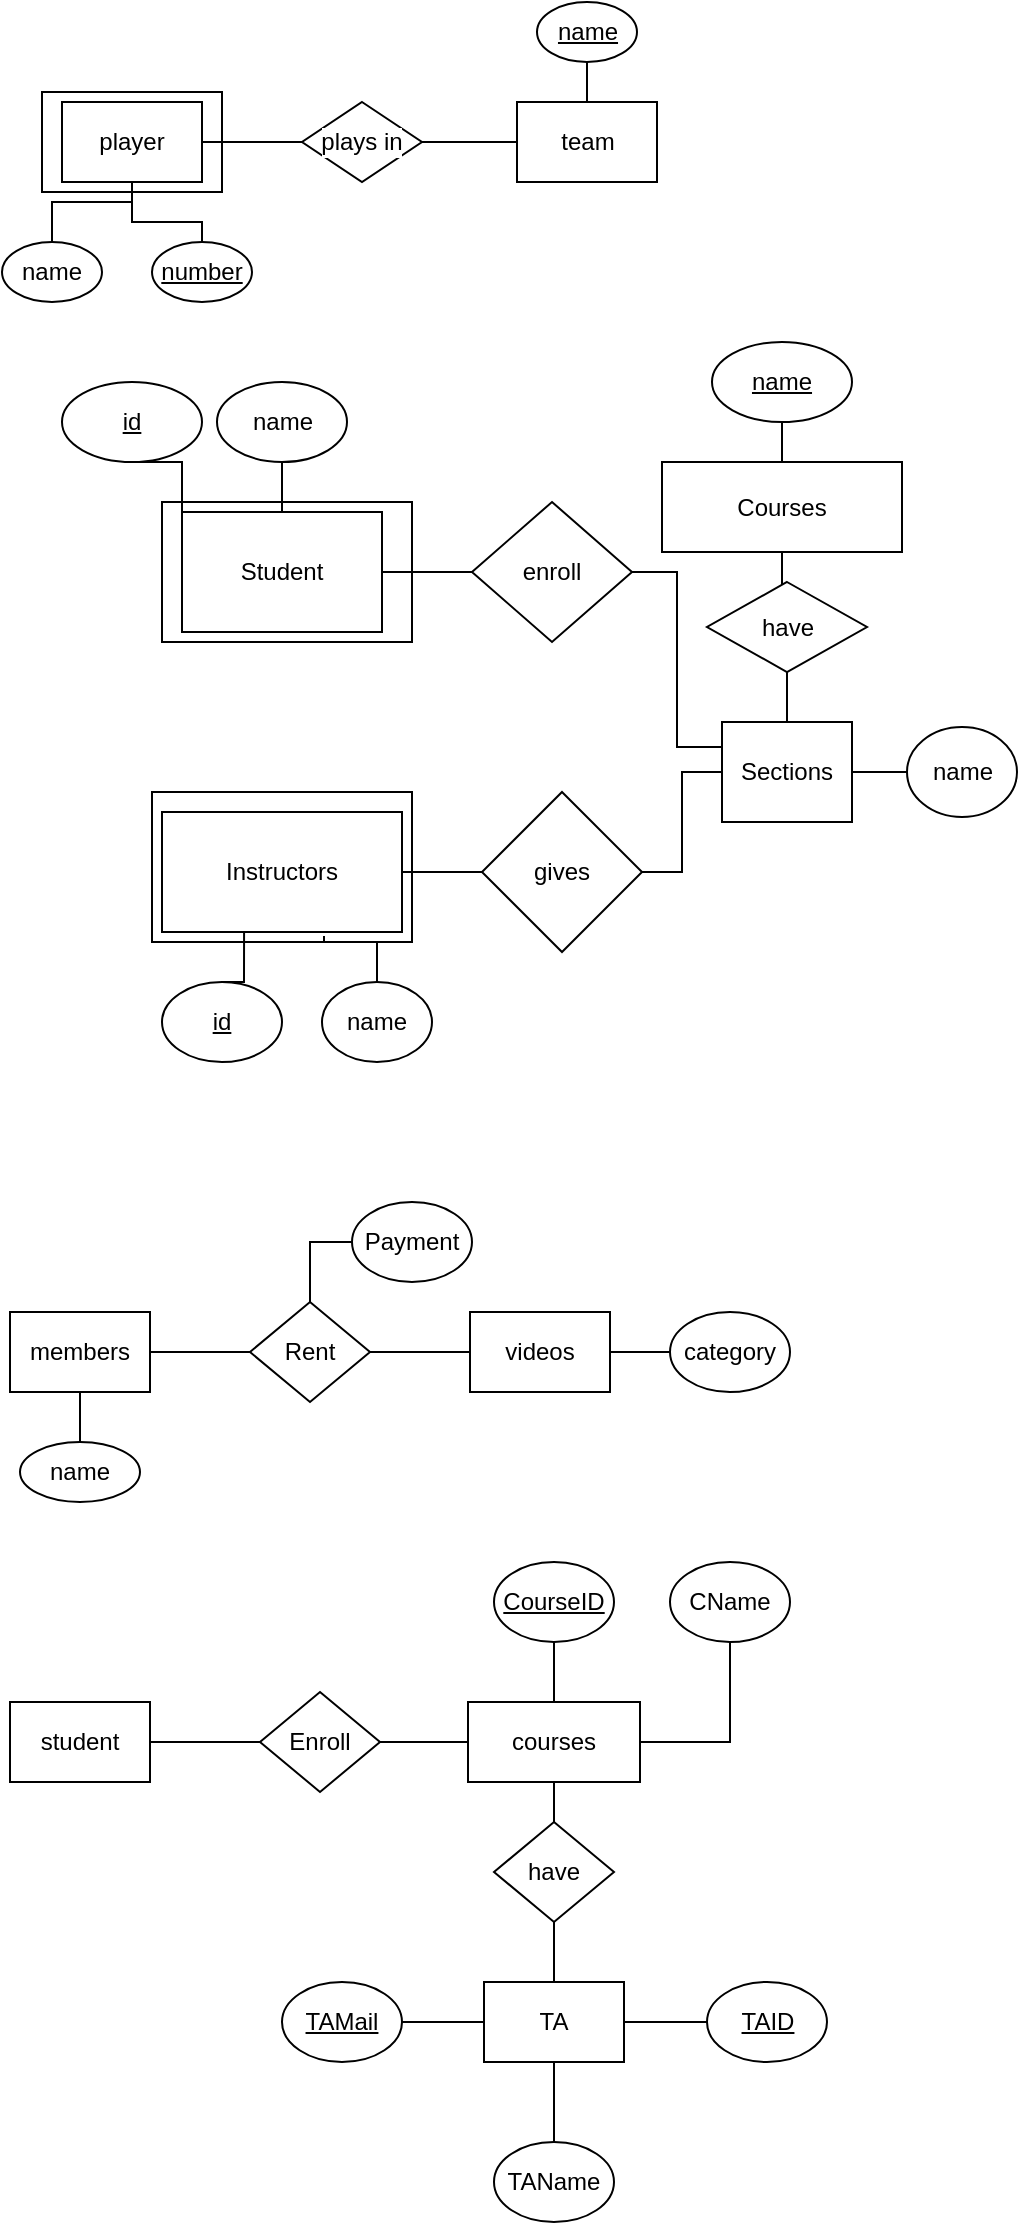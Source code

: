 <mxfile version="15.5.9" type="github" pages="4">
  <diagram id="C5RBs43oDa-KdzZeNtuy" name="Page-1">
    <mxGraphModel dx="750" dy="642" grid="1" gridSize="10" guides="1" tooltips="1" connect="1" arrows="1" fold="1" page="1" pageScale="1" pageWidth="827" pageHeight="1169" math="0" shadow="0">
      <root>
        <mxCell id="WIyWlLk6GJQsqaUBKTNV-0" />
        <mxCell id="WIyWlLk6GJQsqaUBKTNV-1" parent="WIyWlLk6GJQsqaUBKTNV-0" />
        <mxCell id="yXsciE9tfuoRTuWKtd9Q-66" value="" style="rounded=0;whiteSpace=wrap;html=1;shadow=0;glass=0;labelBackgroundColor=#FFFFFF;sketch=0;" parent="WIyWlLk6GJQsqaUBKTNV-1" vertex="1">
          <mxGeometry x="95" y="395" width="130" height="75" as="geometry" />
        </mxCell>
        <mxCell id="yXsciE9tfuoRTuWKtd9Q-65" value="" style="rounded=0;whiteSpace=wrap;html=1;shadow=0;glass=0;labelBackgroundColor=#FFFFFF;sketch=0;" parent="WIyWlLk6GJQsqaUBKTNV-1" vertex="1">
          <mxGeometry x="100" y="250" width="125" height="70" as="geometry" />
        </mxCell>
        <mxCell id="yXsciE9tfuoRTuWKtd9Q-63" value="" style="rounded=0;whiteSpace=wrap;html=1;shadow=0;glass=0;labelBackgroundColor=#FFFFFF;sketch=0;" parent="WIyWlLk6GJQsqaUBKTNV-1" vertex="1">
          <mxGeometry x="40" y="45" width="90" height="50" as="geometry" />
        </mxCell>
        <mxCell id="yXsciE9tfuoRTuWKtd9Q-5" style="edgeStyle=orthogonalEdgeStyle;rounded=0;orthogonalLoop=1;jettySize=auto;html=1;entryX=0;entryY=0.5;entryDx=0;entryDy=0;endArrow=none;endFill=0;" parent="WIyWlLk6GJQsqaUBKTNV-1" source="yXsciE9tfuoRTuWKtd9Q-0" target="yXsciE9tfuoRTuWKtd9Q-4" edge="1">
          <mxGeometry relative="1" as="geometry" />
        </mxCell>
        <mxCell id="yXsciE9tfuoRTuWKtd9Q-0" value="Student" style="rounded=0;whiteSpace=wrap;html=1;" parent="WIyWlLk6GJQsqaUBKTNV-1" vertex="1">
          <mxGeometry x="110" y="255" width="100" height="60" as="geometry" />
        </mxCell>
        <mxCell id="yXsciE9tfuoRTuWKtd9Q-21" style="edgeStyle=orthogonalEdgeStyle;rounded=0;orthogonalLoop=1;jettySize=auto;html=1;entryX=0.5;entryY=0;entryDx=0;entryDy=0;endArrow=none;endFill=0;" parent="WIyWlLk6GJQsqaUBKTNV-1" source="yXsciE9tfuoRTuWKtd9Q-1" target="yXsciE9tfuoRTuWKtd9Q-16" edge="1">
          <mxGeometry relative="1" as="geometry" />
        </mxCell>
        <mxCell id="yXsciE9tfuoRTuWKtd9Q-1" value="Courses" style="rounded=0;whiteSpace=wrap;html=1;" parent="WIyWlLk6GJQsqaUBKTNV-1" vertex="1">
          <mxGeometry x="350" y="230" width="120" height="45" as="geometry" />
        </mxCell>
        <mxCell id="yXsciE9tfuoRTuWKtd9Q-13" style="edgeStyle=orthogonalEdgeStyle;rounded=0;orthogonalLoop=1;jettySize=auto;html=1;exitX=1;exitY=0.5;exitDx=0;exitDy=0;entryX=0;entryY=0.5;entryDx=0;entryDy=0;endArrow=none;endFill=0;" parent="WIyWlLk6GJQsqaUBKTNV-1" source="yXsciE9tfuoRTuWKtd9Q-2" target="yXsciE9tfuoRTuWKtd9Q-12" edge="1">
          <mxGeometry relative="1" as="geometry" />
        </mxCell>
        <mxCell id="yXsciE9tfuoRTuWKtd9Q-2" value="Instructors" style="rounded=0;whiteSpace=wrap;html=1;" parent="WIyWlLk6GJQsqaUBKTNV-1" vertex="1">
          <mxGeometry x="100" y="405" width="120" height="60" as="geometry" />
        </mxCell>
        <mxCell id="yXsciE9tfuoRTuWKtd9Q-20" style="edgeStyle=orthogonalEdgeStyle;rounded=0;orthogonalLoop=1;jettySize=auto;html=1;exitX=1;exitY=0.5;exitDx=0;exitDy=0;endArrow=none;endFill=0;entryX=0;entryY=0.25;entryDx=0;entryDy=0;" parent="WIyWlLk6GJQsqaUBKTNV-1" source="yXsciE9tfuoRTuWKtd9Q-4" target="yXsciE9tfuoRTuWKtd9Q-15" edge="1">
          <mxGeometry relative="1" as="geometry">
            <mxPoint x="420" y="365" as="targetPoint" />
          </mxGeometry>
        </mxCell>
        <mxCell id="yXsciE9tfuoRTuWKtd9Q-4" value="enroll" style="rhombus;whiteSpace=wrap;html=1;" parent="WIyWlLk6GJQsqaUBKTNV-1" vertex="1">
          <mxGeometry x="255" y="250" width="80" height="70" as="geometry" />
        </mxCell>
        <mxCell id="yXsciE9tfuoRTuWKtd9Q-19" style="edgeStyle=orthogonalEdgeStyle;rounded=0;orthogonalLoop=1;jettySize=auto;html=1;exitX=1;exitY=0.5;exitDx=0;exitDy=0;entryX=0;entryY=0.5;entryDx=0;entryDy=0;endArrow=none;endFill=0;" parent="WIyWlLk6GJQsqaUBKTNV-1" source="yXsciE9tfuoRTuWKtd9Q-12" target="yXsciE9tfuoRTuWKtd9Q-15" edge="1">
          <mxGeometry relative="1" as="geometry" />
        </mxCell>
        <mxCell id="yXsciE9tfuoRTuWKtd9Q-12" value="gives" style="rhombus;whiteSpace=wrap;html=1;" parent="WIyWlLk6GJQsqaUBKTNV-1" vertex="1">
          <mxGeometry x="260" y="395" width="80" height="80" as="geometry" />
        </mxCell>
        <mxCell id="yXsciE9tfuoRTuWKtd9Q-15" value="Sections" style="rounded=0;whiteSpace=wrap;html=1;" parent="WIyWlLk6GJQsqaUBKTNV-1" vertex="1">
          <mxGeometry x="380" y="360" width="65" height="50" as="geometry" />
        </mxCell>
        <mxCell id="yXsciE9tfuoRTuWKtd9Q-22" style="edgeStyle=orthogonalEdgeStyle;rounded=0;orthogonalLoop=1;jettySize=auto;html=1;exitX=0.5;exitY=1;exitDx=0;exitDy=0;entryX=0.5;entryY=0;entryDx=0;entryDy=0;endArrow=none;endFill=0;" parent="WIyWlLk6GJQsqaUBKTNV-1" source="yXsciE9tfuoRTuWKtd9Q-16" target="yXsciE9tfuoRTuWKtd9Q-15" edge="1">
          <mxGeometry relative="1" as="geometry" />
        </mxCell>
        <mxCell id="yXsciE9tfuoRTuWKtd9Q-16" value="have" style="rhombus;whiteSpace=wrap;html=1;" parent="WIyWlLk6GJQsqaUBKTNV-1" vertex="1">
          <mxGeometry x="372.5" y="290" width="80" height="45" as="geometry" />
        </mxCell>
        <mxCell id="yXsciE9tfuoRTuWKtd9Q-25" style="edgeStyle=orthogonalEdgeStyle;rounded=0;orthogonalLoop=1;jettySize=auto;html=1;exitX=0.5;exitY=1;exitDx=0;exitDy=0;entryX=0.5;entryY=0;entryDx=0;entryDy=0;endArrow=none;endFill=0;" parent="WIyWlLk6GJQsqaUBKTNV-1" source="yXsciE9tfuoRTuWKtd9Q-24" target="yXsciE9tfuoRTuWKtd9Q-0" edge="1">
          <mxGeometry relative="1" as="geometry" />
        </mxCell>
        <mxCell id="yXsciE9tfuoRTuWKtd9Q-24" value="name" style="ellipse;whiteSpace=wrap;html=1;" parent="WIyWlLk6GJQsqaUBKTNV-1" vertex="1">
          <mxGeometry x="127.5" y="190" width="65" height="40" as="geometry" />
        </mxCell>
        <mxCell id="yXsciE9tfuoRTuWKtd9Q-27" style="edgeStyle=orthogonalEdgeStyle;rounded=0;orthogonalLoop=1;jettySize=auto;html=1;entryX=0.5;entryY=0;entryDx=0;entryDy=0;endArrow=none;endFill=0;" parent="WIyWlLk6GJQsqaUBKTNV-1" source="yXsciE9tfuoRTuWKtd9Q-26" target="yXsciE9tfuoRTuWKtd9Q-1" edge="1">
          <mxGeometry relative="1" as="geometry" />
        </mxCell>
        <mxCell id="yXsciE9tfuoRTuWKtd9Q-26" value="&lt;u&gt;name&lt;/u&gt;" style="ellipse;whiteSpace=wrap;html=1;" parent="WIyWlLk6GJQsqaUBKTNV-1" vertex="1">
          <mxGeometry x="375" y="170" width="70" height="40" as="geometry" />
        </mxCell>
        <mxCell id="yXsciE9tfuoRTuWKtd9Q-31" style="edgeStyle=orthogonalEdgeStyle;rounded=0;orthogonalLoop=1;jettySize=auto;html=1;entryX=1;entryY=0.5;entryDx=0;entryDy=0;endArrow=none;endFill=0;" parent="WIyWlLk6GJQsqaUBKTNV-1" source="yXsciE9tfuoRTuWKtd9Q-28" target="yXsciE9tfuoRTuWKtd9Q-15" edge="1">
          <mxGeometry relative="1" as="geometry" />
        </mxCell>
        <mxCell id="yXsciE9tfuoRTuWKtd9Q-28" value="name" style="ellipse;whiteSpace=wrap;html=1;" parent="WIyWlLk6GJQsqaUBKTNV-1" vertex="1">
          <mxGeometry x="472.5" y="362.5" width="55" height="45" as="geometry" />
        </mxCell>
        <mxCell id="yXsciE9tfuoRTuWKtd9Q-49" style="edgeStyle=orthogonalEdgeStyle;rounded=0;orthogonalLoop=1;jettySize=auto;html=1;entryX=0.675;entryY=1.033;entryDx=0;entryDy=0;entryPerimeter=0;endArrow=none;endFill=0;" parent="WIyWlLk6GJQsqaUBKTNV-1" source="yXsciE9tfuoRTuWKtd9Q-34" target="yXsciE9tfuoRTuWKtd9Q-2" edge="1">
          <mxGeometry relative="1" as="geometry" />
        </mxCell>
        <mxCell id="yXsciE9tfuoRTuWKtd9Q-34" value="name" style="ellipse;whiteSpace=wrap;html=1;" parent="WIyWlLk6GJQsqaUBKTNV-1" vertex="1">
          <mxGeometry x="180" y="490" width="55" height="40" as="geometry" />
        </mxCell>
        <mxCell id="yXsciE9tfuoRTuWKtd9Q-37" style="edgeStyle=orthogonalEdgeStyle;rounded=0;orthogonalLoop=1;jettySize=auto;html=1;exitX=0.5;exitY=1;exitDx=0;exitDy=0;entryX=0;entryY=0;entryDx=0;entryDy=0;endArrow=none;endFill=0;" parent="WIyWlLk6GJQsqaUBKTNV-1" source="yXsciE9tfuoRTuWKtd9Q-36" target="yXsciE9tfuoRTuWKtd9Q-0" edge="1">
          <mxGeometry relative="1" as="geometry" />
        </mxCell>
        <mxCell id="yXsciE9tfuoRTuWKtd9Q-36" value="&lt;u&gt;id&lt;/u&gt;" style="ellipse;whiteSpace=wrap;html=1;" parent="WIyWlLk6GJQsqaUBKTNV-1" vertex="1">
          <mxGeometry x="50" y="190" width="70" height="40" as="geometry" />
        </mxCell>
        <mxCell id="yXsciE9tfuoRTuWKtd9Q-39" style="edgeStyle=orthogonalEdgeStyle;rounded=0;orthogonalLoop=1;jettySize=auto;html=1;exitX=0.5;exitY=0;exitDx=0;exitDy=0;entryX=0.342;entryY=1;entryDx=0;entryDy=0;entryPerimeter=0;endArrow=none;endFill=0;" parent="WIyWlLk6GJQsqaUBKTNV-1" source="yXsciE9tfuoRTuWKtd9Q-38" target="yXsciE9tfuoRTuWKtd9Q-2" edge="1">
          <mxGeometry relative="1" as="geometry" />
        </mxCell>
        <mxCell id="yXsciE9tfuoRTuWKtd9Q-38" value="&lt;u&gt;id&lt;/u&gt;" style="ellipse;whiteSpace=wrap;html=1;" parent="WIyWlLk6GJQsqaUBKTNV-1" vertex="1">
          <mxGeometry x="100" y="490" width="60" height="40" as="geometry" />
        </mxCell>
        <mxCell id="yXsciE9tfuoRTuWKtd9Q-48" style="edgeStyle=orthogonalEdgeStyle;rounded=0;orthogonalLoop=1;jettySize=auto;html=1;entryX=0;entryY=0.5;entryDx=0;entryDy=0;endArrow=none;endFill=0;" parent="WIyWlLk6GJQsqaUBKTNV-1" source="yXsciE9tfuoRTuWKtd9Q-40" target="yXsciE9tfuoRTuWKtd9Q-43" edge="1">
          <mxGeometry relative="1" as="geometry" />
        </mxCell>
        <mxCell id="yXsciE9tfuoRTuWKtd9Q-40" value="members" style="rounded=0;whiteSpace=wrap;html=1;" parent="WIyWlLk6GJQsqaUBKTNV-1" vertex="1">
          <mxGeometry x="24" y="655" width="70" height="40" as="geometry" />
        </mxCell>
        <mxCell id="yXsciE9tfuoRTuWKtd9Q-41" value="videos" style="rounded=0;whiteSpace=wrap;html=1;" parent="WIyWlLk6GJQsqaUBKTNV-1" vertex="1">
          <mxGeometry x="254" y="655" width="70" height="40" as="geometry" />
        </mxCell>
        <mxCell id="yXsciE9tfuoRTuWKtd9Q-46" style="edgeStyle=orthogonalEdgeStyle;rounded=0;orthogonalLoop=1;jettySize=auto;html=1;entryX=1;entryY=0.5;entryDx=0;entryDy=0;endArrow=none;endFill=0;" parent="WIyWlLk6GJQsqaUBKTNV-1" source="yXsciE9tfuoRTuWKtd9Q-42" target="yXsciE9tfuoRTuWKtd9Q-41" edge="1">
          <mxGeometry relative="1" as="geometry" />
        </mxCell>
        <mxCell id="yXsciE9tfuoRTuWKtd9Q-42" value="category" style="ellipse;whiteSpace=wrap;html=1;" parent="WIyWlLk6GJQsqaUBKTNV-1" vertex="1">
          <mxGeometry x="354" y="655" width="60" height="40" as="geometry" />
        </mxCell>
        <mxCell id="yXsciE9tfuoRTuWKtd9Q-45" style="edgeStyle=orthogonalEdgeStyle;rounded=0;orthogonalLoop=1;jettySize=auto;html=1;entryX=0;entryY=0.5;entryDx=0;entryDy=0;endArrow=none;endFill=0;" parent="WIyWlLk6GJQsqaUBKTNV-1" source="yXsciE9tfuoRTuWKtd9Q-43" target="yXsciE9tfuoRTuWKtd9Q-44" edge="1">
          <mxGeometry relative="1" as="geometry" />
        </mxCell>
        <mxCell id="yXsciE9tfuoRTuWKtd9Q-47" style="edgeStyle=orthogonalEdgeStyle;rounded=0;orthogonalLoop=1;jettySize=auto;html=1;entryX=0;entryY=0.5;entryDx=0;entryDy=0;endArrow=none;endFill=0;" parent="WIyWlLk6GJQsqaUBKTNV-1" source="yXsciE9tfuoRTuWKtd9Q-43" target="yXsciE9tfuoRTuWKtd9Q-41" edge="1">
          <mxGeometry relative="1" as="geometry" />
        </mxCell>
        <mxCell id="yXsciE9tfuoRTuWKtd9Q-43" value="Rent" style="rhombus;whiteSpace=wrap;html=1;" parent="WIyWlLk6GJQsqaUBKTNV-1" vertex="1">
          <mxGeometry x="144" y="650" width="60" height="50" as="geometry" />
        </mxCell>
        <mxCell id="yXsciE9tfuoRTuWKtd9Q-44" value="Payment" style="ellipse;whiteSpace=wrap;html=1;" parent="WIyWlLk6GJQsqaUBKTNV-1" vertex="1">
          <mxGeometry x="195" y="600" width="60" height="40" as="geometry" />
        </mxCell>
        <mxCell id="yXsciE9tfuoRTuWKtd9Q-52" style="edgeStyle=orthogonalEdgeStyle;rounded=0;orthogonalLoop=1;jettySize=auto;html=1;entryX=0.5;entryY=1;entryDx=0;entryDy=0;endArrow=none;endFill=0;" parent="WIyWlLk6GJQsqaUBKTNV-1" source="yXsciE9tfuoRTuWKtd9Q-51" target="yXsciE9tfuoRTuWKtd9Q-40" edge="1">
          <mxGeometry relative="1" as="geometry" />
        </mxCell>
        <mxCell id="yXsciE9tfuoRTuWKtd9Q-51" value="name" style="ellipse;whiteSpace=wrap;html=1;labelBackgroundColor=#FFFFFF;" parent="WIyWlLk6GJQsqaUBKTNV-1" vertex="1">
          <mxGeometry x="29" y="720" width="60" height="30" as="geometry" />
        </mxCell>
        <mxCell id="yXsciE9tfuoRTuWKtd9Q-56" style="edgeStyle=orthogonalEdgeStyle;rounded=0;orthogonalLoop=1;jettySize=auto;html=1;entryX=0;entryY=0.5;entryDx=0;entryDy=0;endArrow=none;endFill=0;" parent="WIyWlLk6GJQsqaUBKTNV-1" source="yXsciE9tfuoRTuWKtd9Q-53" target="yXsciE9tfuoRTuWKtd9Q-55" edge="1">
          <mxGeometry relative="1" as="geometry" />
        </mxCell>
        <mxCell id="yXsciE9tfuoRTuWKtd9Q-64" style="edgeStyle=orthogonalEdgeStyle;rounded=0;orthogonalLoop=1;jettySize=auto;html=1;entryX=0.5;entryY=0;entryDx=0;entryDy=0;endArrow=none;endFill=0;" parent="WIyWlLk6GJQsqaUBKTNV-1" source="yXsciE9tfuoRTuWKtd9Q-53" target="yXsciE9tfuoRTuWKtd9Q-62" edge="1">
          <mxGeometry relative="1" as="geometry" />
        </mxCell>
        <mxCell id="yXsciE9tfuoRTuWKtd9Q-53" value="player" style="rounded=0;whiteSpace=wrap;html=1;sketch=0;shadow=0;glass=0;" parent="WIyWlLk6GJQsqaUBKTNV-1" vertex="1">
          <mxGeometry x="50" y="50" width="70" height="40" as="geometry" />
        </mxCell>
        <mxCell id="yXsciE9tfuoRTuWKtd9Q-61" style="edgeStyle=orthogonalEdgeStyle;rounded=0;orthogonalLoop=1;jettySize=auto;html=1;entryX=0.5;entryY=1;entryDx=0;entryDy=0;endArrow=none;endFill=0;" parent="WIyWlLk6GJQsqaUBKTNV-1" source="yXsciE9tfuoRTuWKtd9Q-54" target="yXsciE9tfuoRTuWKtd9Q-60" edge="1">
          <mxGeometry relative="1" as="geometry" />
        </mxCell>
        <mxCell id="yXsciE9tfuoRTuWKtd9Q-54" value="team" style="rounded=0;whiteSpace=wrap;html=1;" parent="WIyWlLk6GJQsqaUBKTNV-1" vertex="1">
          <mxGeometry x="277.5" y="50" width="70" height="40" as="geometry" />
        </mxCell>
        <mxCell id="yXsciE9tfuoRTuWKtd9Q-57" style="edgeStyle=orthogonalEdgeStyle;rounded=0;orthogonalLoop=1;jettySize=auto;html=1;entryX=0;entryY=0.5;entryDx=0;entryDy=0;endArrow=none;endFill=0;" parent="WIyWlLk6GJQsqaUBKTNV-1" source="yXsciE9tfuoRTuWKtd9Q-55" target="yXsciE9tfuoRTuWKtd9Q-54" edge="1">
          <mxGeometry relative="1" as="geometry" />
        </mxCell>
        <mxCell id="yXsciE9tfuoRTuWKtd9Q-55" value="plays in" style="rhombus;whiteSpace=wrap;html=1;labelBackgroundColor=#FFFFFF;" parent="WIyWlLk6GJQsqaUBKTNV-1" vertex="1">
          <mxGeometry x="170" y="50" width="60" height="40" as="geometry" />
        </mxCell>
        <mxCell id="yXsciE9tfuoRTuWKtd9Q-59" style="edgeStyle=orthogonalEdgeStyle;rounded=0;orthogonalLoop=1;jettySize=auto;html=1;entryX=0.5;entryY=1;entryDx=0;entryDy=0;endArrow=none;endFill=0;" parent="WIyWlLk6GJQsqaUBKTNV-1" source="yXsciE9tfuoRTuWKtd9Q-58" target="yXsciE9tfuoRTuWKtd9Q-53" edge="1">
          <mxGeometry relative="1" as="geometry" />
        </mxCell>
        <mxCell id="yXsciE9tfuoRTuWKtd9Q-58" value="name" style="ellipse;whiteSpace=wrap;html=1;labelBackgroundColor=#FFFFFF;" parent="WIyWlLk6GJQsqaUBKTNV-1" vertex="1">
          <mxGeometry x="20" y="120" width="50" height="30" as="geometry" />
        </mxCell>
        <mxCell id="yXsciE9tfuoRTuWKtd9Q-60" value="&lt;u&gt;name&lt;/u&gt;" style="ellipse;whiteSpace=wrap;html=1;labelBackgroundColor=#FFFFFF;" parent="WIyWlLk6GJQsqaUBKTNV-1" vertex="1">
          <mxGeometry x="287.5" width="50" height="30" as="geometry" />
        </mxCell>
        <mxCell id="yXsciE9tfuoRTuWKtd9Q-62" value="&lt;u&gt;number&lt;/u&gt;" style="ellipse;whiteSpace=wrap;html=1;labelBackgroundColor=#FFFFFF;" parent="WIyWlLk6GJQsqaUBKTNV-1" vertex="1">
          <mxGeometry x="95" y="120" width="50" height="30" as="geometry" />
        </mxCell>
        <mxCell id="yXsciE9tfuoRTuWKtd9Q-69" style="edgeStyle=orthogonalEdgeStyle;rounded=0;orthogonalLoop=1;jettySize=auto;html=1;entryX=0;entryY=0.5;entryDx=0;entryDy=0;endArrow=none;endFill=0;" parent="WIyWlLk6GJQsqaUBKTNV-1" source="yXsciE9tfuoRTuWKtd9Q-67" target="yXsciE9tfuoRTuWKtd9Q-68" edge="1">
          <mxGeometry relative="1" as="geometry" />
        </mxCell>
        <mxCell id="yXsciE9tfuoRTuWKtd9Q-67" value="student" style="rounded=0;whiteSpace=wrap;html=1;" parent="WIyWlLk6GJQsqaUBKTNV-1" vertex="1">
          <mxGeometry x="24" y="850" width="70" height="40" as="geometry" />
        </mxCell>
        <mxCell id="yXsciE9tfuoRTuWKtd9Q-71" style="edgeStyle=orthogonalEdgeStyle;rounded=0;orthogonalLoop=1;jettySize=auto;html=1;entryX=0;entryY=0.5;entryDx=0;entryDy=0;endArrow=none;endFill=0;" parent="WIyWlLk6GJQsqaUBKTNV-1" source="yXsciE9tfuoRTuWKtd9Q-68" target="yXsciE9tfuoRTuWKtd9Q-70" edge="1">
          <mxGeometry relative="1" as="geometry" />
        </mxCell>
        <mxCell id="yXsciE9tfuoRTuWKtd9Q-68" value="Enroll" style="rhombus;whiteSpace=wrap;html=1;" parent="WIyWlLk6GJQsqaUBKTNV-1" vertex="1">
          <mxGeometry x="149" y="845" width="60" height="50" as="geometry" />
        </mxCell>
        <mxCell id="yXsciE9tfuoRTuWKtd9Q-74" style="edgeStyle=orthogonalEdgeStyle;rounded=0;orthogonalLoop=1;jettySize=auto;html=1;entryX=0.5;entryY=0;entryDx=0;entryDy=0;endArrow=none;endFill=0;" parent="WIyWlLk6GJQsqaUBKTNV-1" source="yXsciE9tfuoRTuWKtd9Q-70" target="yXsciE9tfuoRTuWKtd9Q-72" edge="1">
          <mxGeometry relative="1" as="geometry" />
        </mxCell>
        <mxCell id="yXsciE9tfuoRTuWKtd9Q-82" style="edgeStyle=orthogonalEdgeStyle;rounded=0;orthogonalLoop=1;jettySize=auto;html=1;entryX=0.5;entryY=1;entryDx=0;entryDy=0;endArrow=none;endFill=0;" parent="WIyWlLk6GJQsqaUBKTNV-1" source="yXsciE9tfuoRTuWKtd9Q-70" target="yXsciE9tfuoRTuWKtd9Q-78" edge="1">
          <mxGeometry relative="1" as="geometry" />
        </mxCell>
        <mxCell id="yXsciE9tfuoRTuWKtd9Q-70" value="courses" style="rounded=0;whiteSpace=wrap;html=1;" parent="WIyWlLk6GJQsqaUBKTNV-1" vertex="1">
          <mxGeometry x="253" y="850" width="86" height="40" as="geometry" />
        </mxCell>
        <mxCell id="yXsciE9tfuoRTuWKtd9Q-75" style="edgeStyle=orthogonalEdgeStyle;rounded=0;orthogonalLoop=1;jettySize=auto;html=1;entryX=0.5;entryY=0;entryDx=0;entryDy=0;endArrow=none;endFill=0;" parent="WIyWlLk6GJQsqaUBKTNV-1" source="yXsciE9tfuoRTuWKtd9Q-72" target="yXsciE9tfuoRTuWKtd9Q-73" edge="1">
          <mxGeometry relative="1" as="geometry" />
        </mxCell>
        <mxCell id="yXsciE9tfuoRTuWKtd9Q-72" value="have" style="rhombus;whiteSpace=wrap;html=1;" parent="WIyWlLk6GJQsqaUBKTNV-1" vertex="1">
          <mxGeometry x="266" y="910" width="60" height="50" as="geometry" />
        </mxCell>
        <mxCell id="yXsciE9tfuoRTuWKtd9Q-86" style="edgeStyle=orthogonalEdgeStyle;rounded=0;orthogonalLoop=1;jettySize=auto;html=1;entryX=0;entryY=0.5;entryDx=0;entryDy=0;endArrow=none;endFill=0;" parent="WIyWlLk6GJQsqaUBKTNV-1" source="yXsciE9tfuoRTuWKtd9Q-73" target="yXsciE9tfuoRTuWKtd9Q-83" edge="1">
          <mxGeometry relative="1" as="geometry" />
        </mxCell>
        <mxCell id="yXsciE9tfuoRTuWKtd9Q-87" style="edgeStyle=orthogonalEdgeStyle;rounded=0;orthogonalLoop=1;jettySize=auto;html=1;entryX=0.5;entryY=0;entryDx=0;entryDy=0;endArrow=none;endFill=0;" parent="WIyWlLk6GJQsqaUBKTNV-1" source="yXsciE9tfuoRTuWKtd9Q-73" target="yXsciE9tfuoRTuWKtd9Q-84" edge="1">
          <mxGeometry relative="1" as="geometry" />
        </mxCell>
        <mxCell id="yXsciE9tfuoRTuWKtd9Q-88" style="edgeStyle=orthogonalEdgeStyle;rounded=0;orthogonalLoop=1;jettySize=auto;html=1;entryX=1;entryY=0.5;entryDx=0;entryDy=0;endArrow=none;endFill=0;" parent="WIyWlLk6GJQsqaUBKTNV-1" source="yXsciE9tfuoRTuWKtd9Q-73" target="yXsciE9tfuoRTuWKtd9Q-85" edge="1">
          <mxGeometry relative="1" as="geometry" />
        </mxCell>
        <mxCell id="yXsciE9tfuoRTuWKtd9Q-73" value="TA" style="rounded=0;whiteSpace=wrap;html=1;" parent="WIyWlLk6GJQsqaUBKTNV-1" vertex="1">
          <mxGeometry x="261" y="990" width="70" height="40" as="geometry" />
        </mxCell>
        <mxCell id="yXsciE9tfuoRTuWKtd9Q-80" style="edgeStyle=orthogonalEdgeStyle;rounded=0;orthogonalLoop=1;jettySize=auto;html=1;entryX=0.5;entryY=0;entryDx=0;entryDy=0;endArrow=none;endFill=0;" parent="WIyWlLk6GJQsqaUBKTNV-1" source="yXsciE9tfuoRTuWKtd9Q-76" target="yXsciE9tfuoRTuWKtd9Q-70" edge="1">
          <mxGeometry relative="1" as="geometry" />
        </mxCell>
        <mxCell id="yXsciE9tfuoRTuWKtd9Q-76" value="&lt;u&gt;CourseID&lt;/u&gt;" style="ellipse;whiteSpace=wrap;html=1;" parent="WIyWlLk6GJQsqaUBKTNV-1" vertex="1">
          <mxGeometry x="266" y="780" width="60" height="40" as="geometry" />
        </mxCell>
        <mxCell id="yXsciE9tfuoRTuWKtd9Q-78" value="CName" style="ellipse;whiteSpace=wrap;html=1;" parent="WIyWlLk6GJQsqaUBKTNV-1" vertex="1">
          <mxGeometry x="354" y="780" width="60" height="40" as="geometry" />
        </mxCell>
        <mxCell id="yXsciE9tfuoRTuWKtd9Q-83" value="&lt;u&gt;TAID&lt;/u&gt;" style="ellipse;whiteSpace=wrap;html=1;" parent="WIyWlLk6GJQsqaUBKTNV-1" vertex="1">
          <mxGeometry x="372.5" y="990" width="60" height="40" as="geometry" />
        </mxCell>
        <mxCell id="yXsciE9tfuoRTuWKtd9Q-84" value="TAName" style="ellipse;whiteSpace=wrap;html=1;" parent="WIyWlLk6GJQsqaUBKTNV-1" vertex="1">
          <mxGeometry x="266" y="1070" width="60" height="40" as="geometry" />
        </mxCell>
        <mxCell id="yXsciE9tfuoRTuWKtd9Q-85" value="&lt;u&gt;TAMail&lt;/u&gt;" style="ellipse;whiteSpace=wrap;html=1;" parent="WIyWlLk6GJQsqaUBKTNV-1" vertex="1">
          <mxGeometry x="160" y="990" width="60" height="40" as="geometry" />
        </mxCell>
      </root>
    </mxGraphModel>
  </diagram>
  <diagram id="V5xhIK37WoMa2QNEDLFq" name="Page-2">
    <mxGraphModel dx="517" dy="386" grid="1" gridSize="10" guides="1" tooltips="1" connect="1" arrows="1" fold="1" page="1" pageScale="1" pageWidth="850" pageHeight="1100" math="0" shadow="0">
      <root>
        <mxCell id="XkFVcaEG5qPiDDkoQv0D-0" />
        <mxCell id="XkFVcaEG5qPiDDkoQv0D-1" parent="XkFVcaEG5qPiDDkoQv0D-0" />
        <mxCell id="XkFVcaEG5qPiDDkoQv0D-16" style="edgeStyle=orthogonalEdgeStyle;rounded=0;orthogonalLoop=1;jettySize=auto;html=1;entryX=0.5;entryY=1;entryDx=0;entryDy=0;endArrow=none;endFill=0;" parent="XkFVcaEG5qPiDDkoQv0D-1" source="XkFVcaEG5qPiDDkoQv0D-8" edge="1">
          <mxGeometry relative="1" as="geometry">
            <mxPoint x="85" y="50" as="targetPoint" />
          </mxGeometry>
        </mxCell>
        <mxCell id="XkFVcaEG5qPiDDkoQv0D-28" style="edgeStyle=orthogonalEdgeStyle;rounded=0;orthogonalLoop=1;jettySize=auto;html=1;exitX=1;exitY=0.5;exitDx=0;exitDy=0;entryX=0;entryY=0.5;entryDx=0;entryDy=0;startArrow=none;startFill=0;endArrow=none;endFill=0;" parent="XkFVcaEG5qPiDDkoQv0D-1" source="XkFVcaEG5qPiDDkoQv0D-8" target="XkFVcaEG5qPiDDkoQv0D-14" edge="1">
          <mxGeometry relative="1" as="geometry" />
        </mxCell>
        <mxCell id="XkFVcaEG5qPiDDkoQv0D-8" value="person" style="rounded=0;whiteSpace=wrap;html=1;fillColor=#f8cecc;strokeColor=#b85450;" parent="XkFVcaEG5qPiDDkoQv0D-1" vertex="1">
          <mxGeometry x="80" y="95" width="80" height="30" as="geometry" />
        </mxCell>
        <mxCell id="XkFVcaEG5qPiDDkoQv0D-37" style="edgeStyle=orthogonalEdgeStyle;rounded=0;orthogonalLoop=1;jettySize=auto;html=1;entryX=0.5;entryY=1;entryDx=0;entryDy=0;startArrow=none;startFill=0;endArrow=none;endFill=0;" parent="XkFVcaEG5qPiDDkoQv0D-1" source="XkFVcaEG5qPiDDkoQv0D-9" target="XkFVcaEG5qPiDDkoQv0D-11" edge="1">
          <mxGeometry relative="1" as="geometry" />
        </mxCell>
        <mxCell id="XkFVcaEG5qPiDDkoQv0D-9" value="learner&#39;s exam" style="rounded=0;whiteSpace=wrap;html=1;fillColor=#f8cecc;strokeColor=#b85450;" parent="XkFVcaEG5qPiDDkoQv0D-1" vertex="1">
          <mxGeometry x="300" y="95" width="80" height="30" as="geometry" />
        </mxCell>
        <mxCell id="XkFVcaEG5qPiDDkoQv0D-11" value="date" style="ellipse;whiteSpace=wrap;html=1;fillColor=#f5f5f5;strokeColor=#666666;fontColor=#333333;" parent="XkFVcaEG5qPiDDkoQv0D-1" vertex="1">
          <mxGeometry x="305" y="30" width="70" height="30" as="geometry" />
        </mxCell>
        <mxCell id="XkFVcaEG5qPiDDkoQv0D-22" style="edgeStyle=orthogonalEdgeStyle;rounded=0;orthogonalLoop=1;jettySize=auto;html=1;entryX=0.75;entryY=0;entryDx=0;entryDy=0;startArrow=none;startFill=0;endArrow=none;endFill=0;" parent="XkFVcaEG5qPiDDkoQv0D-1" source="XkFVcaEG5qPiDDkoQv0D-12" target="XkFVcaEG5qPiDDkoQv0D-8" edge="1">
          <mxGeometry relative="1" as="geometry" />
        </mxCell>
        <mxCell id="XkFVcaEG5qPiDDkoQv0D-12" value="&lt;u&gt;ID&lt;/u&gt;" style="ellipse;whiteSpace=wrap;html=1;fillColor=#f5f5f5;strokeColor=#666666;fontColor=#333333;" parent="XkFVcaEG5qPiDDkoQv0D-1" vertex="1">
          <mxGeometry x="130" y="20" width="70" height="30" as="geometry" />
        </mxCell>
        <mxCell id="XkFVcaEG5qPiDDkoQv0D-29" style="edgeStyle=orthogonalEdgeStyle;rounded=0;orthogonalLoop=1;jettySize=auto;html=1;exitX=1;exitY=0.5;exitDx=0;exitDy=0;entryX=0;entryY=0.5;entryDx=0;entryDy=0;startArrow=none;startFill=0;endArrow=none;endFill=0;" parent="XkFVcaEG5qPiDDkoQv0D-1" source="XkFVcaEG5qPiDDkoQv0D-14" target="XkFVcaEG5qPiDDkoQv0D-9" edge="1">
          <mxGeometry relative="1" as="geometry" />
        </mxCell>
        <mxCell id="XkFVcaEG5qPiDDkoQv0D-14" value="takes" style="rhombus;whiteSpace=wrap;html=1;fillColor=#fff2cc;strokeColor=#d6b656;" parent="XkFVcaEG5qPiDDkoQv0D-1" vertex="1">
          <mxGeometry x="200" y="90" width="70" height="40" as="geometry" />
        </mxCell>
        <mxCell id="XkFVcaEG5qPiDDkoQv0D-32" style="edgeStyle=orthogonalEdgeStyle;rounded=0;orthogonalLoop=1;jettySize=auto;html=1;entryX=1;entryY=0.5;entryDx=0;entryDy=0;startArrow=none;startFill=0;endArrow=none;endFill=0;" parent="XkFVcaEG5qPiDDkoQv0D-1" source="XkFVcaEG5qPiDDkoQv0D-31" target="XkFVcaEG5qPiDDkoQv0D-9" edge="1">
          <mxGeometry relative="1" as="geometry" />
        </mxCell>
        <mxCell id="XkFVcaEG5qPiDDkoQv0D-33" style="edgeStyle=orthogonalEdgeStyle;rounded=0;orthogonalLoop=1;jettySize=auto;html=1;startArrow=none;startFill=0;endArrow=none;endFill=0;" parent="XkFVcaEG5qPiDDkoQv0D-1" source="XkFVcaEG5qPiDDkoQv0D-31" target="XkFVcaEG5qPiDDkoQv0D-34" edge="1">
          <mxGeometry relative="1" as="geometry">
            <mxPoint x="510" y="110" as="targetPoint" />
          </mxGeometry>
        </mxCell>
        <mxCell id="XkFVcaEG5qPiDDkoQv0D-31" value="succied" style="rhombus;whiteSpace=wrap;html=1;fillColor=#fff2cc;strokeColor=#d6b656;" parent="XkFVcaEG5qPiDDkoQv0D-1" vertex="1">
          <mxGeometry x="410" y="90" width="55" height="40" as="geometry" />
        </mxCell>
        <mxCell id="XkFVcaEG5qPiDDkoQv0D-35" style="edgeStyle=orthogonalEdgeStyle;rounded=0;orthogonalLoop=1;jettySize=auto;html=1;startArrow=none;startFill=0;endArrow=none;endFill=0;" parent="XkFVcaEG5qPiDDkoQv0D-1" source="XkFVcaEG5qPiDDkoQv0D-34" target="XkFVcaEG5qPiDDkoQv0D-36" edge="1">
          <mxGeometry relative="1" as="geometry">
            <mxPoint x="520" y="60" as="targetPoint" />
          </mxGeometry>
        </mxCell>
        <mxCell id="XkFVcaEG5qPiDDkoQv0D-41" style="edgeStyle=orthogonalEdgeStyle;rounded=0;orthogonalLoop=1;jettySize=auto;html=1;entryX=0.5;entryY=0;entryDx=0;entryDy=0;startArrow=none;startFill=0;endArrow=none;endFill=0;" parent="XkFVcaEG5qPiDDkoQv0D-1" source="XkFVcaEG5qPiDDkoQv0D-34" target="XkFVcaEG5qPiDDkoQv0D-40" edge="1">
          <mxGeometry relative="1" as="geometry" />
        </mxCell>
        <mxCell id="XkFVcaEG5qPiDDkoQv0D-34" value="&lt;span&gt;driver&#39;s licence&lt;/span&gt;" style="rounded=0;whiteSpace=wrap;html=1;fillColor=#f8cecc;strokeColor=#b85450;" parent="XkFVcaEG5qPiDDkoQv0D-1" vertex="1">
          <mxGeometry x="490" y="95" width="60" height="30" as="geometry" />
        </mxCell>
        <mxCell id="XkFVcaEG5qPiDDkoQv0D-36" value="&lt;u&gt;LicenceNumber&lt;/u&gt;" style="ellipse;whiteSpace=wrap;html=1;fillColor=#f5f5f5;strokeColor=#666666;fontColor=#333333;" parent="XkFVcaEG5qPiDDkoQv0D-1" vertex="1">
          <mxGeometry x="475" y="30" width="90" height="30" as="geometry" />
        </mxCell>
        <mxCell id="XkFVcaEG5qPiDDkoQv0D-39" style="edgeStyle=orthogonalEdgeStyle;rounded=0;orthogonalLoop=1;jettySize=auto;html=1;entryX=0.5;entryY=1;entryDx=0;entryDy=0;startArrow=none;startFill=0;endArrow=none;endFill=0;" parent="XkFVcaEG5qPiDDkoQv0D-1" source="XkFVcaEG5qPiDDkoQv0D-38" target="XkFVcaEG5qPiDDkoQv0D-8" edge="1">
          <mxGeometry relative="1" as="geometry" />
        </mxCell>
        <mxCell id="XkFVcaEG5qPiDDkoQv0D-38" value="IQ" style="ellipse;whiteSpace=wrap;html=1;fillColor=#f5f5f5;strokeColor=#666666;fontColor=#333333;" parent="XkFVcaEG5qPiDDkoQv0D-1" vertex="1">
          <mxGeometry x="90" y="150" width="60" height="20" as="geometry" />
        </mxCell>
        <mxCell id="XkFVcaEG5qPiDDkoQv0D-40" value="Certificate" style="ellipse;whiteSpace=wrap;html=1;fillColor=#f5f5f5;strokeColor=#666666;fontColor=#333333;" parent="XkFVcaEG5qPiDDkoQv0D-1" vertex="1">
          <mxGeometry x="475" y="150" width="90" height="30" as="geometry" />
        </mxCell>
        <mxCell id="XkFVcaEG5qPiDDkoQv0D-70" value="name" style="ellipse;whiteSpace=wrap;html=1;fillColor=#f5f5f5;strokeColor=#666666;fontColor=#333333;" parent="XkFVcaEG5qPiDDkoQv0D-1" vertex="1">
          <mxGeometry x="50" y="20" width="70" height="30" as="geometry" />
        </mxCell>
        <mxCell id="XkFVcaEG5qPiDDkoQv0D-101" value="album" style="rounded=0;whiteSpace=wrap;html=1;fillColor=#f8cecc;strokeColor=#b85450;" parent="XkFVcaEG5qPiDDkoQv0D-1" vertex="1">
          <mxGeometry x="335" y="275" width="40" height="30" as="geometry" />
        </mxCell>
        <mxCell id="XkFVcaEG5qPiDDkoQv0D-102" style="edgeStyle=orthogonalEdgeStyle;rounded=0;orthogonalLoop=1;jettySize=auto;html=1;entryX=1;entryY=0.5;entryDx=0;entryDy=0;startArrow=none;startFill=0;endArrow=classic;endFill=1;" parent="XkFVcaEG5qPiDDkoQv0D-1" source="XkFVcaEG5qPiDDkoQv0D-104" target="XkFVcaEG5qPiDDkoQv0D-101" edge="1">
          <mxGeometry relative="1" as="geometry" />
        </mxCell>
        <mxCell id="XkFVcaEG5qPiDDkoQv0D-103" style="edgeStyle=orthogonalEdgeStyle;rounded=0;orthogonalLoop=1;jettySize=auto;html=1;startArrow=none;startFill=0;endArrow=none;endFill=0;" parent="XkFVcaEG5qPiDDkoQv0D-1" source="XkFVcaEG5qPiDDkoQv0D-104" edge="1">
          <mxGeometry relative="1" as="geometry">
            <mxPoint x="475" y="290" as="targetPoint" />
          </mxGeometry>
        </mxCell>
        <mxCell id="XkFVcaEG5qPiDDkoQv0D-104" value="from" style="rhombus;whiteSpace=wrap;html=1;fillColor=#fff2cc;strokeColor=#d6b656;" parent="XkFVcaEG5qPiDDkoQv0D-1" vertex="1">
          <mxGeometry x="400" y="275" width="60" height="30" as="geometry" />
        </mxCell>
        <mxCell id="XkFVcaEG5qPiDDkoQv0D-106" value="artist" style="rounded=0;whiteSpace=wrap;html=1;fillColor=#f8cecc;strokeColor=#b85450;" parent="XkFVcaEG5qPiDDkoQv0D-1" vertex="1">
          <mxGeometry x="480" y="275" width="70" height="30" as="geometry" />
        </mxCell>
        <mxCell id="XkFVcaEG5qPiDDkoQv0D-122" style="edgeStyle=orthogonalEdgeStyle;rounded=0;orthogonalLoop=1;jettySize=auto;html=1;entryX=0;entryY=0.5;entryDx=0;entryDy=0;startArrow=none;startFill=0;endArrow=classic;endFill=1;" parent="XkFVcaEG5qPiDDkoQv0D-1" source="XkFVcaEG5qPiDDkoQv0D-107" target="XkFVcaEG5qPiDDkoQv0D-101" edge="1">
          <mxGeometry relative="1" as="geometry" />
        </mxCell>
        <mxCell id="XkFVcaEG5qPiDDkoQv0D-107" value="in" style="rhombus;whiteSpace=wrap;html=1;fillColor=#fff2cc;strokeColor=#d6b656;" parent="XkFVcaEG5qPiDDkoQv0D-1" vertex="1">
          <mxGeometry x="235" y="275" width="60" height="30" as="geometry" />
        </mxCell>
        <mxCell id="XkFVcaEG5qPiDDkoQv0D-110" style="edgeStyle=orthogonalEdgeStyle;rounded=0;orthogonalLoop=1;jettySize=auto;html=1;entryX=-0.054;entryY=0.478;entryDx=0;entryDy=0;entryPerimeter=0;startArrow=none;startFill=0;endArrow=none;endFill=0;" parent="XkFVcaEG5qPiDDkoQv0D-1" source="XkFVcaEG5qPiDDkoQv0D-109" target="XkFVcaEG5qPiDDkoQv0D-107" edge="1">
          <mxGeometry relative="1" as="geometry" />
        </mxCell>
        <mxCell id="XkFVcaEG5qPiDDkoQv0D-123" style="edgeStyle=orthogonalEdgeStyle;rounded=0;orthogonalLoop=1;jettySize=auto;html=1;startArrow=none;startFill=0;endArrow=none;endFill=0;" parent="XkFVcaEG5qPiDDkoQv0D-1" source="XkFVcaEG5qPiDDkoQv0D-124" edge="1">
          <mxGeometry relative="1" as="geometry">
            <mxPoint x="175" y="350" as="targetPoint" />
          </mxGeometry>
        </mxCell>
        <mxCell id="XkFVcaEG5qPiDDkoQv0D-109" value="track" style="rounded=0;whiteSpace=wrap;html=1;fillColor=#f8cecc;strokeColor=#b85450;" parent="XkFVcaEG5qPiDDkoQv0D-1" vertex="1">
          <mxGeometry x="155" y="275" width="40" height="30" as="geometry" />
        </mxCell>
        <mxCell id="XkFVcaEG5qPiDDkoQv0D-119" style="edgeStyle=orthogonalEdgeStyle;rounded=0;orthogonalLoop=1;jettySize=auto;html=1;entryX=0.25;entryY=0;entryDx=0;entryDy=0;startArrow=none;startFill=0;endArrow=none;endFill=0;" parent="XkFVcaEG5qPiDDkoQv0D-1" source="XkFVcaEG5qPiDDkoQv0D-111" target="XkFVcaEG5qPiDDkoQv0D-109" edge="1">
          <mxGeometry relative="1" as="geometry" />
        </mxCell>
        <mxCell id="XkFVcaEG5qPiDDkoQv0D-111" value="lenght" style="ellipse;whiteSpace=wrap;html=1;fillColor=#dae8fc;strokeColor=#6c8ebf;" parent="XkFVcaEG5qPiDDkoQv0D-1" vertex="1">
          <mxGeometry x="90" y="210" width="50" height="30" as="geometry" />
        </mxCell>
        <mxCell id="XkFVcaEG5qPiDDkoQv0D-120" style="edgeStyle=orthogonalEdgeStyle;rounded=0;orthogonalLoop=1;jettySize=auto;html=1;startArrow=none;startFill=0;endArrow=none;endFill=0;" parent="XkFVcaEG5qPiDDkoQv0D-1" source="XkFVcaEG5qPiDDkoQv0D-112" target="XkFVcaEG5qPiDDkoQv0D-109" edge="1">
          <mxGeometry relative="1" as="geometry" />
        </mxCell>
        <mxCell id="XkFVcaEG5qPiDDkoQv0D-112" value="tname" style="ellipse;whiteSpace=wrap;html=1;fillColor=#dae8fc;strokeColor=#6c8ebf;" parent="XkFVcaEG5qPiDDkoQv0D-1" vertex="1">
          <mxGeometry x="170" y="200" width="50" height="30" as="geometry" />
        </mxCell>
        <mxCell id="XkFVcaEG5qPiDDkoQv0D-117" style="edgeStyle=orthogonalEdgeStyle;rounded=0;orthogonalLoop=1;jettySize=auto;html=1;entryX=0.25;entryY=0;entryDx=0;entryDy=0;startArrow=none;startFill=0;endArrow=none;endFill=0;" parent="XkFVcaEG5qPiDDkoQv0D-1" source="XkFVcaEG5qPiDDkoQv0D-113" target="XkFVcaEG5qPiDDkoQv0D-106" edge="1">
          <mxGeometry relative="1" as="geometry" />
        </mxCell>
        <mxCell id="XkFVcaEG5qPiDDkoQv0D-113" value="arname" style="ellipse;whiteSpace=wrap;html=1;fillColor=#dae8fc;strokeColor=#6c8ebf;" parent="XkFVcaEG5qPiDDkoQv0D-1" vertex="1">
          <mxGeometry x="450" y="210" width="50" height="30" as="geometry" />
        </mxCell>
        <mxCell id="XkFVcaEG5qPiDDkoQv0D-118" style="edgeStyle=orthogonalEdgeStyle;rounded=0;orthogonalLoop=1;jettySize=auto;html=1;startArrow=none;startFill=0;endArrow=none;endFill=0;" parent="XkFVcaEG5qPiDDkoQv0D-1" source="XkFVcaEG5qPiDDkoQv0D-114" target="XkFVcaEG5qPiDDkoQv0D-106" edge="1">
          <mxGeometry relative="1" as="geometry" />
        </mxCell>
        <mxCell id="XkFVcaEG5qPiDDkoQv0D-114" value="argender" style="ellipse;whiteSpace=wrap;html=1;fillColor=#dae8fc;strokeColor=#6c8ebf;" parent="XkFVcaEG5qPiDDkoQv0D-1" vertex="1">
          <mxGeometry x="510" y="210" width="50" height="30" as="geometry" />
        </mxCell>
        <mxCell id="XkFVcaEG5qPiDDkoQv0D-116" style="edgeStyle=orthogonalEdgeStyle;rounded=0;orthogonalLoop=1;jettySize=auto;html=1;entryX=0.5;entryY=0;entryDx=0;entryDy=0;startArrow=none;startFill=0;endArrow=none;endFill=0;" parent="XkFVcaEG5qPiDDkoQv0D-1" source="XkFVcaEG5qPiDDkoQv0D-115" target="XkFVcaEG5qPiDDkoQv0D-101" edge="1">
          <mxGeometry relative="1" as="geometry" />
        </mxCell>
        <mxCell id="XkFVcaEG5qPiDDkoQv0D-115" value="alname" style="ellipse;whiteSpace=wrap;html=1;fillColor=#dae8fc;strokeColor=#6c8ebf;" parent="XkFVcaEG5qPiDDkoQv0D-1" vertex="1">
          <mxGeometry x="330" y="210" width="50" height="30" as="geometry" />
        </mxCell>
        <mxCell id="XkFVcaEG5qPiDDkoQv0D-126" style="edgeStyle=orthogonalEdgeStyle;rounded=0;orthogonalLoop=1;jettySize=auto;html=1;startArrow=none;startFill=0;endArrow=none;endFill=0;" parent="XkFVcaEG5qPiDDkoQv0D-1" source="XkFVcaEG5qPiDDkoQv0D-124" edge="1">
          <mxGeometry relative="1" as="geometry">
            <mxPoint x="175" y="420" as="targetPoint" />
          </mxGeometry>
        </mxCell>
        <mxCell id="XkFVcaEG5qPiDDkoQv0D-127" value="history" style="rounded=0;whiteSpace=wrap;html=1;fillColor=#f8cecc;strokeColor=#b85450;" parent="XkFVcaEG5qPiDDkoQv0D-1" vertex="1">
          <mxGeometry x="155" y="390" width="40" height="30" as="geometry" />
        </mxCell>
        <mxCell id="XkFVcaEG5qPiDDkoQv0D-133" style="edgeStyle=orthogonalEdgeStyle;rounded=0;orthogonalLoop=1;jettySize=auto;html=1;entryX=1;entryY=0.25;entryDx=0;entryDy=0;startArrow=none;startFill=0;endArrow=none;endFill=0;" parent="XkFVcaEG5qPiDDkoQv0D-1" source="XkFVcaEG5qPiDDkoQv0D-131" target="XkFVcaEG5qPiDDkoQv0D-127" edge="1">
          <mxGeometry relative="1" as="geometry" />
        </mxCell>
        <mxCell id="XkFVcaEG5qPiDDkoQv0D-131" value="times" style="ellipse;whiteSpace=wrap;html=1;fillColor=#dae8fc;strokeColor=#6c8ebf;" parent="XkFVcaEG5qPiDDkoQv0D-1" vertex="1">
          <mxGeometry x="225" y="370" width="50" height="30" as="geometry" />
        </mxCell>
        <mxCell id="XkFVcaEG5qPiDDkoQv0D-134" style="edgeStyle=orthogonalEdgeStyle;rounded=0;orthogonalLoop=1;jettySize=auto;html=1;entryX=0.989;entryY=0.644;entryDx=0;entryDy=0;entryPerimeter=0;startArrow=none;startFill=0;endArrow=none;endFill=0;" parent="XkFVcaEG5qPiDDkoQv0D-1" source="XkFVcaEG5qPiDDkoQv0D-132" target="XkFVcaEG5qPiDDkoQv0D-127" edge="1">
          <mxGeometry relative="1" as="geometry" />
        </mxCell>
        <mxCell id="XkFVcaEG5qPiDDkoQv0D-132" value="second" style="ellipse;whiteSpace=wrap;html=1;fillColor=#dae8fc;strokeColor=#6c8ebf;" parent="XkFVcaEG5qPiDDkoQv0D-1" vertex="1">
          <mxGeometry x="225" y="400" width="50" height="30" as="geometry" />
        </mxCell>
        <mxCell id="XkFVcaEG5qPiDDkoQv0D-124" value="played" style="rhombus;whiteSpace=wrap;html=1;fillColor=#fff2cc;strokeColor=#d6b656;" parent="XkFVcaEG5qPiDDkoQv0D-1" vertex="1">
          <mxGeometry x="145" y="330" width="60" height="30" as="geometry" />
        </mxCell>
        <mxCell id="XkFVcaEG5qPiDDkoQv0D-135" value="" style="edgeStyle=orthogonalEdgeStyle;rounded=0;orthogonalLoop=1;jettySize=auto;html=1;startArrow=none;startFill=0;endArrow=none;endFill=0;" parent="XkFVcaEG5qPiDDkoQv0D-1" source="XkFVcaEG5qPiDDkoQv0D-109" target="XkFVcaEG5qPiDDkoQv0D-124" edge="1">
          <mxGeometry relative="1" as="geometry">
            <mxPoint x="175" y="350" as="targetPoint" />
            <mxPoint x="175" y="305" as="sourcePoint" />
          </mxGeometry>
        </mxCell>
        <mxCell id="XkFVcaEG5qPiDDkoQv0D-136" value="airline" style="rounded=0;whiteSpace=wrap;html=1;fillColor=#f8cecc;strokeColor=#b85450;" parent="XkFVcaEG5qPiDDkoQv0D-1" vertex="1">
          <mxGeometry x="90" y="560" width="40" height="30" as="geometry" />
        </mxCell>
        <mxCell id="XkFVcaEG5qPiDDkoQv0D-170" style="edgeStyle=orthogonalEdgeStyle;rounded=0;orthogonalLoop=1;jettySize=auto;html=1;entryX=0.5;entryY=0;entryDx=0;entryDy=0;startArrow=none;startFill=0;endArrow=none;endFill=0;" parent="XkFVcaEG5qPiDDkoQv0D-1" source="XkFVcaEG5qPiDDkoQv0D-137" target="XkFVcaEG5qPiDDkoQv0D-169" edge="1">
          <mxGeometry relative="1" as="geometry" />
        </mxCell>
        <mxCell id="XkFVcaEG5qPiDDkoQv0D-171" style="edgeStyle=orthogonalEdgeStyle;rounded=0;orthogonalLoop=1;jettySize=auto;html=1;startArrow=none;startFill=0;endArrow=none;endFill=0;" parent="XkFVcaEG5qPiDDkoQv0D-1" source="XkFVcaEG5qPiDDkoQv0D-137" edge="1">
          <mxGeometry relative="1" as="geometry">
            <mxPoint x="460" y="685" as="targetPoint" />
          </mxGeometry>
        </mxCell>
        <mxCell id="XkFVcaEG5qPiDDkoQv0D-137" value="flight" style="rounded=0;whiteSpace=wrap;html=1;fillColor=#f8cecc;strokeColor=#b85450;" parent="XkFVcaEG5qPiDDkoQv0D-1" vertex="1">
          <mxGeometry x="380" y="670" width="40" height="30" as="geometry" />
        </mxCell>
        <mxCell id="XkFVcaEG5qPiDDkoQv0D-138" value="airPlanes" style="rounded=0;whiteSpace=wrap;html=1;fillColor=#f8cecc;strokeColor=#b85450;" parent="XkFVcaEG5qPiDDkoQv0D-1" vertex="1">
          <mxGeometry x="370" y="560" width="60" height="30" as="geometry" />
        </mxCell>
        <mxCell id="XkFVcaEG5qPiDDkoQv0D-147" style="edgeStyle=orthogonalEdgeStyle;rounded=0;orthogonalLoop=1;jettySize=auto;html=1;entryX=0.25;entryY=0;entryDx=0;entryDy=0;startArrow=none;startFill=0;endArrow=none;endFill=0;" parent="XkFVcaEG5qPiDDkoQv0D-1" source="XkFVcaEG5qPiDDkoQv0D-139" target="XkFVcaEG5qPiDDkoQv0D-138" edge="1">
          <mxGeometry relative="1" as="geometry" />
        </mxCell>
        <mxCell id="XkFVcaEG5qPiDDkoQv0D-139" value="modelNumber" style="ellipse;whiteSpace=wrap;html=1;fillColor=#dae8fc;strokeColor=#6c8ebf;" parent="XkFVcaEG5qPiDDkoQv0D-1" vertex="1">
          <mxGeometry x="315" y="480" width="75" height="30" as="geometry" />
        </mxCell>
        <mxCell id="XkFVcaEG5qPiDDkoQv0D-148" style="edgeStyle=orthogonalEdgeStyle;rounded=0;orthogonalLoop=1;jettySize=auto;html=1;startArrow=none;startFill=0;endArrow=none;endFill=0;" parent="XkFVcaEG5qPiDDkoQv0D-1" source="XkFVcaEG5qPiDDkoQv0D-140" target="XkFVcaEG5qPiDDkoQv0D-138" edge="1">
          <mxGeometry relative="1" as="geometry" />
        </mxCell>
        <mxCell id="XkFVcaEG5qPiDDkoQv0D-140" value="&lt;u&gt;registNumber&lt;/u&gt;" style="ellipse;whiteSpace=wrap;html=1;fillColor=#dae8fc;strokeColor=#6c8ebf;" parent="XkFVcaEG5qPiDDkoQv0D-1" vertex="1">
          <mxGeometry x="365" y="460" width="75" height="30" as="geometry" />
        </mxCell>
        <mxCell id="XkFVcaEG5qPiDDkoQv0D-163" style="edgeStyle=orthogonalEdgeStyle;rounded=0;orthogonalLoop=1;jettySize=auto;html=1;entryX=0;entryY=0.5;entryDx=0;entryDy=0;startArrow=none;startFill=0;endArrow=none;endFill=0;" parent="XkFVcaEG5qPiDDkoQv0D-1" source="XkFVcaEG5qPiDDkoQv0D-142" target="XkFVcaEG5qPiDDkoQv0D-162" edge="1">
          <mxGeometry relative="1" as="geometry" />
        </mxCell>
        <mxCell id="XkFVcaEG5qPiDDkoQv0D-180" style="edgeStyle=orthogonalEdgeStyle;rounded=0;orthogonalLoop=1;jettySize=auto;html=1;startArrow=none;startFill=0;endArrow=none;endFill=0;" parent="XkFVcaEG5qPiDDkoQv0D-1" source="XkFVcaEG5qPiDDkoQv0D-142" target="XkFVcaEG5qPiDDkoQv0D-179" edge="1">
          <mxGeometry relative="1" as="geometry" />
        </mxCell>
        <mxCell id="XkFVcaEG5qPiDDkoQv0D-142" value="passanger" style="rounded=0;whiteSpace=wrap;html=1;fillColor=#f8cecc;strokeColor=#b85450;" parent="XkFVcaEG5qPiDDkoQv0D-1" vertex="1">
          <mxGeometry x="170" y="670" width="70" height="30" as="geometry" />
        </mxCell>
        <mxCell id="XkFVcaEG5qPiDDkoQv0D-149" style="edgeStyle=orthogonalEdgeStyle;rounded=0;orthogonalLoop=1;jettySize=auto;html=1;entryX=0.75;entryY=0;entryDx=0;entryDy=0;startArrow=none;startFill=0;endArrow=none;endFill=0;" parent="XkFVcaEG5qPiDDkoQv0D-1" source="XkFVcaEG5qPiDDkoQv0D-146" target="XkFVcaEG5qPiDDkoQv0D-138" edge="1">
          <mxGeometry relative="1" as="geometry" />
        </mxCell>
        <mxCell id="XkFVcaEG5qPiDDkoQv0D-146" value="capacity" style="ellipse;whiteSpace=wrap;html=1;fillColor=#dae8fc;strokeColor=#6c8ebf;" parent="XkFVcaEG5qPiDDkoQv0D-1" vertex="1">
          <mxGeometry x="420" y="480" width="60" height="30" as="geometry" />
        </mxCell>
        <mxCell id="XkFVcaEG5qPiDDkoQv0D-151" style="edgeStyle=orthogonalEdgeStyle;rounded=0;orthogonalLoop=1;jettySize=auto;html=1;entryX=0.5;entryY=0;entryDx=0;entryDy=0;startArrow=none;startFill=0;endArrow=none;endFill=0;" parent="XkFVcaEG5qPiDDkoQv0D-1" source="XkFVcaEG5qPiDDkoQv0D-150" target="XkFVcaEG5qPiDDkoQv0D-136" edge="1">
          <mxGeometry relative="1" as="geometry" />
        </mxCell>
        <mxCell id="XkFVcaEG5qPiDDkoQv0D-150" value="&lt;u&gt;name&lt;/u&gt;" style="ellipse;whiteSpace=wrap;html=1;fillColor=#dae8fc;strokeColor=#6c8ebf;" parent="XkFVcaEG5qPiDDkoQv0D-1" vertex="1">
          <mxGeometry x="72.5" y="480" width="75" height="30" as="geometry" />
        </mxCell>
        <mxCell id="XkFVcaEG5qPiDDkoQv0D-158" style="edgeStyle=orthogonalEdgeStyle;rounded=0;orthogonalLoop=1;jettySize=auto;html=1;entryX=0;entryY=0.5;entryDx=0;entryDy=0;startArrow=none;startFill=0;endArrow=none;endFill=0;" parent="XkFVcaEG5qPiDDkoQv0D-1" source="XkFVcaEG5qPiDDkoQv0D-152" target="XkFVcaEG5qPiDDkoQv0D-138" edge="1">
          <mxGeometry relative="1" as="geometry" />
        </mxCell>
        <mxCell id="XkFVcaEG5qPiDDkoQv0D-168" style="edgeStyle=orthogonalEdgeStyle;rounded=0;orthogonalLoop=1;jettySize=auto;html=1;entryX=1;entryY=0.5;entryDx=0;entryDy=0;startArrow=none;startFill=0;endArrow=classic;endFill=1;" parent="XkFVcaEG5qPiDDkoQv0D-1" source="XkFVcaEG5qPiDDkoQv0D-152" target="XkFVcaEG5qPiDDkoQv0D-153" edge="1">
          <mxGeometry relative="1" as="geometry" />
        </mxCell>
        <mxCell id="XkFVcaEG5qPiDDkoQv0D-152" value="contains" style="rhombus;whiteSpace=wrap;html=1;fillColor=#fff2cc;strokeColor=#d6b656;" parent="XkFVcaEG5qPiDDkoQv0D-1" vertex="1">
          <mxGeometry x="290" y="560" width="60" height="30" as="geometry" />
        </mxCell>
        <mxCell id="XkFVcaEG5qPiDDkoQv0D-153" value="fleet" style="rounded=0;whiteSpace=wrap;html=1;fillColor=#f8cecc;strokeColor=#b85450;" parent="XkFVcaEG5qPiDDkoQv0D-1" vertex="1">
          <mxGeometry x="230" y="560" width="40" height="30" as="geometry" />
        </mxCell>
        <mxCell id="XkFVcaEG5qPiDDkoQv0D-156" style="edgeStyle=orthogonalEdgeStyle;rounded=0;orthogonalLoop=1;jettySize=auto;html=1;entryX=0;entryY=0.5;entryDx=0;entryDy=0;startArrow=none;startFill=0;endArrow=none;endFill=0;" parent="XkFVcaEG5qPiDDkoQv0D-1" source="XkFVcaEG5qPiDDkoQv0D-154" target="XkFVcaEG5qPiDDkoQv0D-153" edge="1">
          <mxGeometry relative="1" as="geometry" />
        </mxCell>
        <mxCell id="XkFVcaEG5qPiDDkoQv0D-160" style="edgeStyle=orthogonalEdgeStyle;rounded=0;orthogonalLoop=1;jettySize=auto;html=1;entryX=1;entryY=0.5;entryDx=0;entryDy=0;startArrow=none;startFill=0;endArrow=classic;endFill=1;" parent="XkFVcaEG5qPiDDkoQv0D-1" source="XkFVcaEG5qPiDDkoQv0D-154" target="XkFVcaEG5qPiDDkoQv0D-136" edge="1">
          <mxGeometry relative="1" as="geometry" />
        </mxCell>
        <mxCell id="XkFVcaEG5qPiDDkoQv0D-154" value="contains" style="rhombus;whiteSpace=wrap;html=1;fillColor=#fff2cc;strokeColor=#d6b656;" parent="XkFVcaEG5qPiDDkoQv0D-1" vertex="1">
          <mxGeometry x="155" y="560" width="60" height="30" as="geometry" />
        </mxCell>
        <mxCell id="XkFVcaEG5qPiDDkoQv0D-166" style="edgeStyle=orthogonalEdgeStyle;rounded=0;orthogonalLoop=1;jettySize=auto;html=1;entryX=0.5;entryY=0;entryDx=0;entryDy=0;startArrow=none;startFill=0;endArrow=none;endFill=0;" parent="XkFVcaEG5qPiDDkoQv0D-1" source="XkFVcaEG5qPiDDkoQv0D-161" target="XkFVcaEG5qPiDDkoQv0D-137" edge="1">
          <mxGeometry relative="1" as="geometry" />
        </mxCell>
        <mxCell id="XkFVcaEG5qPiDDkoQv0D-167" style="edgeStyle=orthogonalEdgeStyle;rounded=0;orthogonalLoop=1;jettySize=auto;html=1;entryX=0.5;entryY=1;entryDx=0;entryDy=0;startArrow=none;startFill=0;endArrow=classic;endFill=1;" parent="XkFVcaEG5qPiDDkoQv0D-1" source="XkFVcaEG5qPiDDkoQv0D-161" target="XkFVcaEG5qPiDDkoQv0D-138" edge="1">
          <mxGeometry relative="1" as="geometry" />
        </mxCell>
        <mxCell id="XkFVcaEG5qPiDDkoQv0D-161" value="has" style="rhombus;whiteSpace=wrap;html=1;fillColor=#fff2cc;strokeColor=#d6b656;" parent="XkFVcaEG5qPiDDkoQv0D-1" vertex="1">
          <mxGeometry x="370" y="620" width="60" height="30" as="geometry" />
        </mxCell>
        <mxCell id="XkFVcaEG5qPiDDkoQv0D-164" style="edgeStyle=orthogonalEdgeStyle;rounded=0;orthogonalLoop=1;jettySize=auto;html=1;entryX=0;entryY=0.5;entryDx=0;entryDy=0;startArrow=none;startFill=0;endArrow=none;endFill=0;" parent="XkFVcaEG5qPiDDkoQv0D-1" source="XkFVcaEG5qPiDDkoQv0D-162" target="XkFVcaEG5qPiDDkoQv0D-137" edge="1">
          <mxGeometry relative="1" as="geometry" />
        </mxCell>
        <mxCell id="XkFVcaEG5qPiDDkoQv0D-162" value="books" style="rhombus;whiteSpace=wrap;html=1;fillColor=#fff2cc;strokeColor=#d6b656;" parent="XkFVcaEG5qPiDDkoQv0D-1" vertex="1">
          <mxGeometry x="275" y="670" width="60" height="30" as="geometry" />
        </mxCell>
        <mxCell id="XkFVcaEG5qPiDDkoQv0D-169" value="seat" style="ellipse;whiteSpace=wrap;html=1;fillColor=#dae8fc;strokeColor=#6c8ebf;" parent="XkFVcaEG5qPiDDkoQv0D-1" vertex="1">
          <mxGeometry x="362.5" y="720" width="75" height="30" as="geometry" />
        </mxCell>
        <mxCell id="XkFVcaEG5qPiDDkoQv0D-172" value="&lt;u&gt;flyNum&lt;/u&gt;" style="ellipse;whiteSpace=wrap;html=1;fillColor=#dae8fc;strokeColor=#6c8ebf;" parent="XkFVcaEG5qPiDDkoQv0D-1" vertex="1">
          <mxGeometry x="460" y="670" width="75" height="30" as="geometry" />
        </mxCell>
        <mxCell id="XkFVcaEG5qPiDDkoQv0D-181" style="edgeStyle=orthogonalEdgeStyle;rounded=0;orthogonalLoop=1;jettySize=auto;html=1;entryX=0.75;entryY=0;entryDx=0;entryDy=0;startArrow=none;startFill=0;endArrow=none;endFill=0;" parent="XkFVcaEG5qPiDDkoQv0D-1" source="XkFVcaEG5qPiDDkoQv0D-173" target="XkFVcaEG5qPiDDkoQv0D-137" edge="1">
          <mxGeometry relative="1" as="geometry" />
        </mxCell>
        <mxCell id="XkFVcaEG5qPiDDkoQv0D-173" value="departure" style="ellipse;whiteSpace=wrap;html=1;fillColor=#dae8fc;strokeColor=#6c8ebf;" parent="XkFVcaEG5qPiDDkoQv0D-1" vertex="1">
          <mxGeometry x="460" y="630" width="75" height="30" as="geometry" />
        </mxCell>
        <mxCell id="XkFVcaEG5qPiDDkoQv0D-185" style="edgeStyle=orthogonalEdgeStyle;rounded=0;orthogonalLoop=1;jettySize=auto;html=1;entryX=1;entryY=0.75;entryDx=0;entryDy=0;startArrow=none;startFill=0;endArrow=none;endFill=0;" parent="XkFVcaEG5qPiDDkoQv0D-1" source="XkFVcaEG5qPiDDkoQv0D-174" target="XkFVcaEG5qPiDDkoQv0D-137" edge="1">
          <mxGeometry relative="1" as="geometry" />
        </mxCell>
        <mxCell id="XkFVcaEG5qPiDDkoQv0D-174" value="destAirport" style="ellipse;whiteSpace=wrap;html=1;fillColor=#dae8fc;strokeColor=#6c8ebf;" parent="XkFVcaEG5qPiDDkoQv0D-1" vertex="1">
          <mxGeometry x="465" y="710" width="75" height="30" as="geometry" />
        </mxCell>
        <mxCell id="XkFVcaEG5qPiDDkoQv0D-183" style="edgeStyle=orthogonalEdgeStyle;rounded=0;orthogonalLoop=1;jettySize=auto;html=1;entryX=0.25;entryY=1;entryDx=0;entryDy=0;startArrow=none;startFill=0;endArrow=none;endFill=0;" parent="XkFVcaEG5qPiDDkoQv0D-1" source="XkFVcaEG5qPiDDkoQv0D-175" target="XkFVcaEG5qPiDDkoQv0D-137" edge="1">
          <mxGeometry relative="1" as="geometry" />
        </mxCell>
        <mxCell id="XkFVcaEG5qPiDDkoQv0D-175" value="DEPdate&amp;amp;time" style="ellipse;whiteSpace=wrap;html=1;fillColor=#dae8fc;strokeColor=#6c8ebf;" parent="XkFVcaEG5qPiDDkoQv0D-1" vertex="1">
          <mxGeometry x="290" y="750" width="75" height="30" as="geometry" />
        </mxCell>
        <mxCell id="XkFVcaEG5qPiDDkoQv0D-186" style="edgeStyle=orthogonalEdgeStyle;rounded=0;orthogonalLoop=1;jettySize=auto;html=1;entryX=0.75;entryY=1;entryDx=0;entryDy=0;startArrow=none;startFill=0;endArrow=none;endFill=0;" parent="XkFVcaEG5qPiDDkoQv0D-1" source="XkFVcaEG5qPiDDkoQv0D-176" target="XkFVcaEG5qPiDDkoQv0D-137" edge="1">
          <mxGeometry relative="1" as="geometry" />
        </mxCell>
        <mxCell id="XkFVcaEG5qPiDDkoQv0D-176" value="ARRdate&amp;amp;time" style="ellipse;whiteSpace=wrap;html=1;fillColor=#dae8fc;strokeColor=#6c8ebf;" parent="XkFVcaEG5qPiDDkoQv0D-1" vertex="1">
          <mxGeometry x="425" y="750" width="75" height="30" as="geometry" />
        </mxCell>
        <mxCell id="XkFVcaEG5qPiDDkoQv0D-178" style="edgeStyle=orthogonalEdgeStyle;rounded=0;orthogonalLoop=1;jettySize=auto;html=1;entryX=0.5;entryY=1;entryDx=0;entryDy=0;startArrow=none;startFill=0;endArrow=none;endFill=0;" parent="XkFVcaEG5qPiDDkoQv0D-1" source="XkFVcaEG5qPiDDkoQv0D-177" target="XkFVcaEG5qPiDDkoQv0D-142" edge="1">
          <mxGeometry relative="1" as="geometry" />
        </mxCell>
        <mxCell id="XkFVcaEG5qPiDDkoQv0D-177" value="name" style="ellipse;whiteSpace=wrap;html=1;fillColor=#dae8fc;strokeColor=#6c8ebf;" parent="XkFVcaEG5qPiDDkoQv0D-1" vertex="1">
          <mxGeometry x="165" y="730" width="75" height="30" as="geometry" />
        </mxCell>
        <mxCell id="XkFVcaEG5qPiDDkoQv0D-179" value="&lt;u&gt;ID&lt;/u&gt;" style="ellipse;whiteSpace=wrap;html=1;fillColor=#dae8fc;strokeColor=#6c8ebf;" parent="XkFVcaEG5qPiDDkoQv0D-1" vertex="1">
          <mxGeometry x="75" y="710" width="75" height="30" as="geometry" />
        </mxCell>
        <mxCell id="XkFVcaEG5qPiDDkoQv0D-187" value="&lt;b&gt;1&lt;/b&gt;" style="text;html=1;strokeColor=none;fillColor=none;align=center;verticalAlign=middle;whiteSpace=wrap;rounded=0;" parent="XkFVcaEG5qPiDDkoQv0D-1" vertex="1">
          <mxGeometry width="60" height="30" as="geometry" />
        </mxCell>
        <mxCell id="XkFVcaEG5qPiDDkoQv0D-188" value="&lt;b&gt;2&lt;/b&gt;" style="text;html=1;strokeColor=none;fillColor=none;align=center;verticalAlign=middle;whiteSpace=wrap;rounded=0;" parent="XkFVcaEG5qPiDDkoQv0D-1" vertex="1">
          <mxGeometry y="190" width="60" height="30" as="geometry" />
        </mxCell>
        <mxCell id="XkFVcaEG5qPiDDkoQv0D-189" value="&lt;b&gt;3&lt;/b&gt;" style="text;html=1;strokeColor=none;fillColor=none;align=center;verticalAlign=middle;whiteSpace=wrap;rounded=0;" parent="XkFVcaEG5qPiDDkoQv0D-1" vertex="1">
          <mxGeometry y="430" width="60" height="30" as="geometry" />
        </mxCell>
      </root>
    </mxGraphModel>
  </diagram>
  <diagram id="K-N7wulYsEE399YQFBM6" name="Page-3">
    <mxGraphModel dx="946" dy="637" grid="1" gridSize="10" guides="1" tooltips="1" connect="1" arrows="1" fold="1" page="1" pageScale="1" pageWidth="850" pageHeight="1100" math="0" shadow="0">
      <root>
        <mxCell id="N2Kq1RZIUvV6OCpydChn-0" />
        <mxCell id="N2Kq1RZIUvV6OCpydChn-1" parent="N2Kq1RZIUvV6OCpydChn-0" />
        <mxCell id="N2Kq1RZIUvV6OCpydChn-8" value="Product" style="shape=table;startSize=30;container=1;collapsible=0;childLayout=tableLayout;fixedRows=1;rowLines=0;fontStyle=1;align=center;pointerEvents=1;fillColor=#fff2cc;strokeColor=#d6b656;" parent="N2Kq1RZIUvV6OCpydChn-1" vertex="1">
          <mxGeometry x="260" y="20" width="120" height="120" as="geometry" />
        </mxCell>
        <mxCell id="N2Kq1RZIUvV6OCpydChn-9" value="" style="shape=partialRectangle;html=1;whiteSpace=wrap;collapsible=0;dropTarget=0;pointerEvents=1;fillColor=none;top=0;left=0;bottom=1;right=0;points=[[0,0.5],[1,0.5]];portConstraint=eastwest;" parent="N2Kq1RZIUvV6OCpydChn-8" vertex="1">
          <mxGeometry y="30" width="120" height="30" as="geometry" />
        </mxCell>
        <mxCell id="N2Kq1RZIUvV6OCpydChn-10" value="&lt;b&gt;PK&lt;/b&gt;" style="shape=partialRectangle;html=1;whiteSpace=wrap;connectable=0;fillColor=none;top=0;left=0;bottom=0;right=0;overflow=hidden;pointerEvents=1;" parent="N2Kq1RZIUvV6OCpydChn-9" vertex="1">
          <mxGeometry width="27" height="30" as="geometry">
            <mxRectangle width="27" height="30" as="alternateBounds" />
          </mxGeometry>
        </mxCell>
        <mxCell id="N2Kq1RZIUvV6OCpydChn-11" value="&lt;u&gt;&lt;b&gt;Name&lt;/b&gt;&lt;/u&gt;" style="shape=partialRectangle;html=1;whiteSpace=wrap;connectable=0;fillColor=none;top=0;left=0;bottom=0;right=0;align=left;spacingLeft=6;overflow=hidden;pointerEvents=1;" parent="N2Kq1RZIUvV6OCpydChn-9" vertex="1">
          <mxGeometry x="27" width="93" height="30" as="geometry">
            <mxRectangle width="93" height="30" as="alternateBounds" />
          </mxGeometry>
        </mxCell>
        <mxCell id="N2Kq1RZIUvV6OCpydChn-12" value="" style="shape=partialRectangle;html=1;whiteSpace=wrap;collapsible=0;dropTarget=0;pointerEvents=1;fillColor=none;top=0;left=0;bottom=0;right=0;points=[[0,0.5],[1,0.5]];portConstraint=eastwest;" parent="N2Kq1RZIUvV6OCpydChn-8" vertex="1">
          <mxGeometry y="60" width="120" height="30" as="geometry" />
        </mxCell>
        <mxCell id="N2Kq1RZIUvV6OCpydChn-13" value="" style="shape=partialRectangle;html=1;whiteSpace=wrap;connectable=0;fillColor=none;top=0;left=0;bottom=0;right=0;overflow=hidden;pointerEvents=1;" parent="N2Kq1RZIUvV6OCpydChn-12" vertex="1">
          <mxGeometry width="27" height="30" as="geometry">
            <mxRectangle width="27" height="30" as="alternateBounds" />
          </mxGeometry>
        </mxCell>
        <mxCell id="N2Kq1RZIUvV6OCpydChn-14" value="Catagory" style="shape=partialRectangle;html=1;whiteSpace=wrap;connectable=0;fillColor=none;top=0;left=0;bottom=0;right=0;align=left;spacingLeft=6;overflow=hidden;pointerEvents=1;" parent="N2Kq1RZIUvV6OCpydChn-12" vertex="1">
          <mxGeometry x="27" width="93" height="30" as="geometry">
            <mxRectangle width="93" height="30" as="alternateBounds" />
          </mxGeometry>
        </mxCell>
        <mxCell id="N2Kq1RZIUvV6OCpydChn-15" value="" style="shape=partialRectangle;html=1;whiteSpace=wrap;collapsible=0;dropTarget=0;pointerEvents=1;fillColor=none;top=0;left=0;bottom=0;right=0;points=[[0,0.5],[1,0.5]];portConstraint=eastwest;" parent="N2Kq1RZIUvV6OCpydChn-8" vertex="1">
          <mxGeometry y="90" width="120" height="30" as="geometry" />
        </mxCell>
        <mxCell id="N2Kq1RZIUvV6OCpydChn-16" value="" style="shape=partialRectangle;html=1;whiteSpace=wrap;connectable=0;fillColor=none;top=0;left=0;bottom=0;right=0;overflow=hidden;pointerEvents=1;" parent="N2Kq1RZIUvV6OCpydChn-15" vertex="1">
          <mxGeometry width="27" height="30" as="geometry">
            <mxRectangle width="27" height="30" as="alternateBounds" />
          </mxGeometry>
        </mxCell>
        <mxCell id="N2Kq1RZIUvV6OCpydChn-17" value="" style="shape=partialRectangle;html=1;whiteSpace=wrap;connectable=0;fillColor=none;top=0;left=0;bottom=0;right=0;align=left;spacingLeft=6;overflow=hidden;pointerEvents=1;" parent="N2Kq1RZIUvV6OCpydChn-15" vertex="1">
          <mxGeometry x="27" width="93" height="30" as="geometry">
            <mxRectangle width="93" height="30" as="alternateBounds" />
          </mxGeometry>
        </mxCell>
        <mxCell id="N2Kq1RZIUvV6OCpydChn-19" value="Manufacturer" style="shape=table;startSize=30;container=1;collapsible=0;childLayout=tableLayout;fixedRows=1;rowLines=0;fontStyle=1;align=center;pointerEvents=1;fillColor=#fff2cc;strokeColor=#d6b656;" parent="N2Kq1RZIUvV6OCpydChn-1" vertex="1">
          <mxGeometry x="90" y="20" width="140" height="120" as="geometry" />
        </mxCell>
        <mxCell id="N2Kq1RZIUvV6OCpydChn-20" value="" style="shape=partialRectangle;html=1;whiteSpace=wrap;collapsible=0;dropTarget=0;pointerEvents=1;fillColor=none;top=0;left=0;bottom=1;right=0;points=[[0,0.5],[1,0.5]];portConstraint=eastwest;" parent="N2Kq1RZIUvV6OCpydChn-19" vertex="1">
          <mxGeometry y="30" width="140" height="30" as="geometry" />
        </mxCell>
        <mxCell id="N2Kq1RZIUvV6OCpydChn-21" value="&lt;b&gt;PK&lt;/b&gt;" style="shape=partialRectangle;html=1;whiteSpace=wrap;connectable=0;fillColor=none;top=0;left=0;bottom=0;right=0;overflow=hidden;pointerEvents=1;" parent="N2Kq1RZIUvV6OCpydChn-20" vertex="1">
          <mxGeometry width="27" height="30" as="geometry">
            <mxRectangle width="27" height="30" as="alternateBounds" />
          </mxGeometry>
        </mxCell>
        <mxCell id="N2Kq1RZIUvV6OCpydChn-22" value="&lt;u&gt;&lt;b&gt;BrandName&lt;/b&gt;&lt;/u&gt;" style="shape=partialRectangle;html=1;whiteSpace=wrap;connectable=0;fillColor=none;top=0;left=0;bottom=0;right=0;align=left;spacingLeft=6;overflow=hidden;pointerEvents=1;" parent="N2Kq1RZIUvV6OCpydChn-20" vertex="1">
          <mxGeometry x="27" width="113" height="30" as="geometry">
            <mxRectangle width="113" height="30" as="alternateBounds" />
          </mxGeometry>
        </mxCell>
        <mxCell id="N2Kq1RZIUvV6OCpydChn-23" value="" style="shape=partialRectangle;html=1;whiteSpace=wrap;collapsible=0;dropTarget=0;pointerEvents=1;fillColor=none;top=0;left=0;bottom=0;right=0;points=[[0,0.5],[1,0.5]];portConstraint=eastwest;" parent="N2Kq1RZIUvV6OCpydChn-19" vertex="1">
          <mxGeometry y="60" width="140" height="30" as="geometry" />
        </mxCell>
        <mxCell id="N2Kq1RZIUvV6OCpydChn-24" value="" style="shape=partialRectangle;html=1;whiteSpace=wrap;connectable=0;fillColor=none;top=0;left=0;bottom=0;right=0;overflow=hidden;pointerEvents=1;" parent="N2Kq1RZIUvV6OCpydChn-23" vertex="1">
          <mxGeometry width="27" height="30" as="geometry">
            <mxRectangle width="27" height="30" as="alternateBounds" />
          </mxGeometry>
        </mxCell>
        <mxCell id="N2Kq1RZIUvV6OCpydChn-25" value="Phone" style="shape=partialRectangle;html=1;whiteSpace=wrap;connectable=0;fillColor=none;top=0;left=0;bottom=0;right=0;align=left;spacingLeft=6;overflow=hidden;pointerEvents=1;" parent="N2Kq1RZIUvV6OCpydChn-23" vertex="1">
          <mxGeometry x="27" width="113" height="30" as="geometry">
            <mxRectangle width="113" height="30" as="alternateBounds" />
          </mxGeometry>
        </mxCell>
        <mxCell id="N2Kq1RZIUvV6OCpydChn-26" value="" style="shape=partialRectangle;html=1;whiteSpace=wrap;collapsible=0;dropTarget=0;pointerEvents=1;fillColor=none;top=0;left=0;bottom=0;right=0;points=[[0,0.5],[1,0.5]];portConstraint=eastwest;" parent="N2Kq1RZIUvV6OCpydChn-19" vertex="1">
          <mxGeometry y="90" width="140" height="30" as="geometry" />
        </mxCell>
        <mxCell id="N2Kq1RZIUvV6OCpydChn-27" value="" style="shape=partialRectangle;html=1;whiteSpace=wrap;connectable=0;fillColor=none;top=0;left=0;bottom=0;right=0;overflow=hidden;pointerEvents=1;" parent="N2Kq1RZIUvV6OCpydChn-26" vertex="1">
          <mxGeometry width="27" height="30" as="geometry">
            <mxRectangle width="27" height="30" as="alternateBounds" />
          </mxGeometry>
        </mxCell>
        <mxCell id="N2Kq1RZIUvV6OCpydChn-28" value="" style="shape=partialRectangle;html=1;whiteSpace=wrap;connectable=0;fillColor=none;top=0;left=0;bottom=0;right=0;align=left;spacingLeft=6;overflow=hidden;pointerEvents=1;" parent="N2Kq1RZIUvV6OCpydChn-26" vertex="1">
          <mxGeometry x="27" width="113" height="30" as="geometry">
            <mxRectangle width="113" height="30" as="alternateBounds" />
          </mxGeometry>
        </mxCell>
        <mxCell id="N2Kq1RZIUvV6OCpydChn-30" value="takes" style="shape=table;startSize=30;container=1;collapsible=0;childLayout=tableLayout;fixedRows=1;rowLines=0;fontStyle=1;align=center;pointerEvents=1;fillColor=#fff2cc;strokeColor=#d6b656;" parent="N2Kq1RZIUvV6OCpydChn-1" vertex="1">
          <mxGeometry x="410" y="20" width="160" height="120" as="geometry" />
        </mxCell>
        <mxCell id="N2Kq1RZIUvV6OCpydChn-31" value="" style="shape=partialRectangle;html=1;whiteSpace=wrap;collapsible=0;dropTarget=0;pointerEvents=1;fillColor=none;top=0;left=0;bottom=1;right=0;points=[[0,0.5],[1,0.5]];portConstraint=eastwest;" parent="N2Kq1RZIUvV6OCpydChn-30" vertex="1">
          <mxGeometry y="30" width="160" height="30" as="geometry" />
        </mxCell>
        <mxCell id="N2Kq1RZIUvV6OCpydChn-32" value="&lt;b&gt;PK&lt;/b&gt;" style="shape=partialRectangle;html=1;whiteSpace=wrap;connectable=0;fillColor=none;top=0;left=0;bottom=0;right=0;overflow=hidden;pointerEvents=1;" parent="N2Kq1RZIUvV6OCpydChn-31" vertex="1">
          <mxGeometry width="31" height="30" as="geometry">
            <mxRectangle width="31" height="30" as="alternateBounds" />
          </mxGeometry>
        </mxCell>
        <mxCell id="N2Kq1RZIUvV6OCpydChn-33" value="&lt;u&gt;&lt;b&gt;Man. Brand Name&lt;/b&gt;&lt;/u&gt;" style="shape=partialRectangle;html=1;whiteSpace=wrap;connectable=0;fillColor=none;top=0;left=0;bottom=0;right=0;align=left;spacingLeft=6;overflow=hidden;pointerEvents=1;" parent="N2Kq1RZIUvV6OCpydChn-31" vertex="1">
          <mxGeometry x="31" width="129" height="30" as="geometry">
            <mxRectangle width="129" height="30" as="alternateBounds" />
          </mxGeometry>
        </mxCell>
        <mxCell id="N2Kq1RZIUvV6OCpydChn-34" value="" style="shape=partialRectangle;html=1;whiteSpace=wrap;collapsible=0;dropTarget=0;pointerEvents=1;fillColor=none;top=0;left=0;bottom=0;right=0;points=[[0,0.5],[1,0.5]];portConstraint=eastwest;" parent="N2Kq1RZIUvV6OCpydChn-30" vertex="1">
          <mxGeometry y="60" width="160" height="30" as="geometry" />
        </mxCell>
        <mxCell id="N2Kq1RZIUvV6OCpydChn-35" value="&lt;b&gt;PK&lt;/b&gt;" style="shape=partialRectangle;html=1;whiteSpace=wrap;connectable=0;fillColor=none;top=0;left=0;bottom=0;right=0;overflow=hidden;pointerEvents=1;" parent="N2Kq1RZIUvV6OCpydChn-34" vertex="1">
          <mxGeometry width="31" height="30" as="geometry">
            <mxRectangle width="31" height="30" as="alternateBounds" />
          </mxGeometry>
        </mxCell>
        <mxCell id="N2Kq1RZIUvV6OCpydChn-36" value="&lt;u&gt;ProductName&lt;/u&gt;" style="shape=partialRectangle;html=1;whiteSpace=wrap;connectable=0;fillColor=none;top=0;left=0;bottom=0;right=0;align=left;spacingLeft=6;overflow=hidden;pointerEvents=1;" parent="N2Kq1RZIUvV6OCpydChn-34" vertex="1">
          <mxGeometry x="31" width="129" height="30" as="geometry">
            <mxRectangle width="129" height="30" as="alternateBounds" />
          </mxGeometry>
        </mxCell>
        <mxCell id="N2Kq1RZIUvV6OCpydChn-37" value="" style="shape=partialRectangle;html=1;whiteSpace=wrap;collapsible=0;dropTarget=0;pointerEvents=1;fillColor=none;top=0;left=0;bottom=0;right=0;points=[[0,0.5],[1,0.5]];portConstraint=eastwest;" parent="N2Kq1RZIUvV6OCpydChn-30" vertex="1">
          <mxGeometry y="90" width="160" height="30" as="geometry" />
        </mxCell>
        <mxCell id="N2Kq1RZIUvV6OCpydChn-38" value="" style="shape=partialRectangle;html=1;whiteSpace=wrap;connectable=0;fillColor=none;top=0;left=0;bottom=0;right=0;overflow=hidden;pointerEvents=1;" parent="N2Kq1RZIUvV6OCpydChn-37" vertex="1">
          <mxGeometry width="31" height="30" as="geometry">
            <mxRectangle width="31" height="30" as="alternateBounds" />
          </mxGeometry>
        </mxCell>
        <mxCell id="N2Kq1RZIUvV6OCpydChn-39" value="" style="shape=partialRectangle;html=1;whiteSpace=wrap;connectable=0;fillColor=none;top=0;left=0;bottom=0;right=0;align=left;spacingLeft=6;overflow=hidden;pointerEvents=1;" parent="N2Kq1RZIUvV6OCpydChn-37" vertex="1">
          <mxGeometry x="31" width="129" height="30" as="geometry">
            <mxRectangle width="129" height="30" as="alternateBounds" />
          </mxGeometry>
        </mxCell>
        <mxCell id="N2Kq1RZIUvV6OCpydChn-53" value="Product" style="shape=table;startSize=30;container=1;collapsible=0;childLayout=tableLayout;fixedRows=1;rowLines=0;fontStyle=1;align=center;pointerEvents=1;fillColor=#fff2cc;strokeColor=#d6b656;" parent="N2Kq1RZIUvV6OCpydChn-1" vertex="1">
          <mxGeometry x="262.5" y="180" width="120" height="120" as="geometry" />
        </mxCell>
        <mxCell id="N2Kq1RZIUvV6OCpydChn-54" value="" style="shape=partialRectangle;html=1;whiteSpace=wrap;collapsible=0;dropTarget=0;pointerEvents=1;fillColor=none;top=0;left=0;bottom=1;right=0;points=[[0,0.5],[1,0.5]];portConstraint=eastwest;" parent="N2Kq1RZIUvV6OCpydChn-53" vertex="1">
          <mxGeometry y="30" width="120" height="30" as="geometry" />
        </mxCell>
        <mxCell id="N2Kq1RZIUvV6OCpydChn-55" value="&lt;b&gt;PK&lt;/b&gt;" style="shape=partialRectangle;html=1;whiteSpace=wrap;connectable=0;fillColor=none;top=0;left=0;bottom=0;right=0;overflow=hidden;pointerEvents=1;" parent="N2Kq1RZIUvV6OCpydChn-54" vertex="1">
          <mxGeometry width="27" height="30" as="geometry">
            <mxRectangle width="27" height="30" as="alternateBounds" />
          </mxGeometry>
        </mxCell>
        <mxCell id="N2Kq1RZIUvV6OCpydChn-56" value="&lt;u&gt;&lt;b&gt;Name&lt;/b&gt;&lt;/u&gt;" style="shape=partialRectangle;html=1;whiteSpace=wrap;connectable=0;fillColor=none;top=0;left=0;bottom=0;right=0;align=left;spacingLeft=6;overflow=hidden;pointerEvents=1;" parent="N2Kq1RZIUvV6OCpydChn-54" vertex="1">
          <mxGeometry x="27" width="93" height="30" as="geometry">
            <mxRectangle width="93" height="30" as="alternateBounds" />
          </mxGeometry>
        </mxCell>
        <mxCell id="N2Kq1RZIUvV6OCpydChn-57" value="" style="shape=partialRectangle;html=1;whiteSpace=wrap;collapsible=0;dropTarget=0;pointerEvents=1;fillColor=none;top=0;left=0;bottom=0;right=0;points=[[0,0.5],[1,0.5]];portConstraint=eastwest;" parent="N2Kq1RZIUvV6OCpydChn-53" vertex="1">
          <mxGeometry y="60" width="120" height="30" as="geometry" />
        </mxCell>
        <mxCell id="N2Kq1RZIUvV6OCpydChn-58" value="" style="shape=partialRectangle;html=1;whiteSpace=wrap;connectable=0;fillColor=none;top=0;left=0;bottom=0;right=0;overflow=hidden;pointerEvents=1;" parent="N2Kq1RZIUvV6OCpydChn-57" vertex="1">
          <mxGeometry width="27" height="30" as="geometry">
            <mxRectangle width="27" height="30" as="alternateBounds" />
          </mxGeometry>
        </mxCell>
        <mxCell id="N2Kq1RZIUvV6OCpydChn-59" value="Catagory" style="shape=partialRectangle;html=1;whiteSpace=wrap;connectable=0;fillColor=none;top=0;left=0;bottom=0;right=0;align=left;spacingLeft=6;overflow=hidden;pointerEvents=1;" parent="N2Kq1RZIUvV6OCpydChn-57" vertex="1">
          <mxGeometry x="27" width="93" height="30" as="geometry">
            <mxRectangle width="93" height="30" as="alternateBounds" />
          </mxGeometry>
        </mxCell>
        <mxCell id="N2Kq1RZIUvV6OCpydChn-60" value="" style="shape=partialRectangle;html=1;whiteSpace=wrap;collapsible=0;dropTarget=0;pointerEvents=1;fillColor=none;top=0;left=0;bottom=0;right=0;points=[[0,0.5],[1,0.5]];portConstraint=eastwest;" parent="N2Kq1RZIUvV6OCpydChn-53" vertex="1">
          <mxGeometry y="90" width="120" height="30" as="geometry" />
        </mxCell>
        <mxCell id="N2Kq1RZIUvV6OCpydChn-61" value="" style="shape=partialRectangle;html=1;whiteSpace=wrap;connectable=0;fillColor=none;top=0;left=0;bottom=0;right=0;overflow=hidden;pointerEvents=1;" parent="N2Kq1RZIUvV6OCpydChn-60" vertex="1">
          <mxGeometry width="27" height="30" as="geometry">
            <mxRectangle width="27" height="30" as="alternateBounds" />
          </mxGeometry>
        </mxCell>
        <mxCell id="N2Kq1RZIUvV6OCpydChn-62" value="" style="shape=partialRectangle;html=1;whiteSpace=wrap;connectable=0;fillColor=none;top=0;left=0;bottom=0;right=0;align=left;spacingLeft=6;overflow=hidden;pointerEvents=1;" parent="N2Kq1RZIUvV6OCpydChn-60" vertex="1">
          <mxGeometry x="27" width="93" height="30" as="geometry">
            <mxRectangle width="93" height="30" as="alternateBounds" />
          </mxGeometry>
        </mxCell>
        <mxCell id="N2Kq1RZIUvV6OCpydChn-63" value="Manufacturer" style="shape=table;startSize=30;container=1;collapsible=0;childLayout=tableLayout;fixedRows=1;rowLines=0;fontStyle=1;align=center;pointerEvents=1;fillColor=#fff2cc;strokeColor=#d6b656;" parent="N2Kq1RZIUvV6OCpydChn-1" vertex="1">
          <mxGeometry x="92.5" y="180" width="140" height="120" as="geometry" />
        </mxCell>
        <mxCell id="N2Kq1RZIUvV6OCpydChn-64" value="" style="shape=partialRectangle;html=1;whiteSpace=wrap;collapsible=0;dropTarget=0;pointerEvents=1;fillColor=none;top=0;left=0;bottom=1;right=0;points=[[0,0.5],[1,0.5]];portConstraint=eastwest;" parent="N2Kq1RZIUvV6OCpydChn-63" vertex="1">
          <mxGeometry y="30" width="140" height="30" as="geometry" />
        </mxCell>
        <mxCell id="N2Kq1RZIUvV6OCpydChn-65" value="&lt;b&gt;PK&lt;/b&gt;" style="shape=partialRectangle;html=1;whiteSpace=wrap;connectable=0;fillColor=none;top=0;left=0;bottom=0;right=0;overflow=hidden;pointerEvents=1;" parent="N2Kq1RZIUvV6OCpydChn-64" vertex="1">
          <mxGeometry width="27" height="30" as="geometry">
            <mxRectangle width="27" height="30" as="alternateBounds" />
          </mxGeometry>
        </mxCell>
        <mxCell id="N2Kq1RZIUvV6OCpydChn-66" value="&lt;u&gt;&lt;b&gt;BrandName&lt;/b&gt;&lt;/u&gt;" style="shape=partialRectangle;html=1;whiteSpace=wrap;connectable=0;fillColor=none;top=0;left=0;bottom=0;right=0;align=left;spacingLeft=6;overflow=hidden;pointerEvents=1;" parent="N2Kq1RZIUvV6OCpydChn-64" vertex="1">
          <mxGeometry x="27" width="113" height="30" as="geometry">
            <mxRectangle width="113" height="30" as="alternateBounds" />
          </mxGeometry>
        </mxCell>
        <mxCell id="N2Kq1RZIUvV6OCpydChn-67" value="" style="shape=partialRectangle;html=1;whiteSpace=wrap;collapsible=0;dropTarget=0;pointerEvents=1;fillColor=none;top=0;left=0;bottom=0;right=0;points=[[0,0.5],[1,0.5]];portConstraint=eastwest;" parent="N2Kq1RZIUvV6OCpydChn-63" vertex="1">
          <mxGeometry y="60" width="140" height="30" as="geometry" />
        </mxCell>
        <mxCell id="N2Kq1RZIUvV6OCpydChn-68" value="" style="shape=partialRectangle;html=1;whiteSpace=wrap;connectable=0;fillColor=none;top=0;left=0;bottom=0;right=0;overflow=hidden;pointerEvents=1;" parent="N2Kq1RZIUvV6OCpydChn-67" vertex="1">
          <mxGeometry width="27" height="30" as="geometry">
            <mxRectangle width="27" height="30" as="alternateBounds" />
          </mxGeometry>
        </mxCell>
        <mxCell id="N2Kq1RZIUvV6OCpydChn-69" value="Phone" style="shape=partialRectangle;html=1;whiteSpace=wrap;connectable=0;fillColor=none;top=0;left=0;bottom=0;right=0;align=left;spacingLeft=6;overflow=hidden;pointerEvents=1;" parent="N2Kq1RZIUvV6OCpydChn-67" vertex="1">
          <mxGeometry x="27" width="113" height="30" as="geometry">
            <mxRectangle width="113" height="30" as="alternateBounds" />
          </mxGeometry>
        </mxCell>
        <mxCell id="N2Kq1RZIUvV6OCpydChn-70" value="" style="shape=partialRectangle;html=1;whiteSpace=wrap;collapsible=0;dropTarget=0;pointerEvents=1;fillColor=none;top=0;left=0;bottom=0;right=0;points=[[0,0.5],[1,0.5]];portConstraint=eastwest;" parent="N2Kq1RZIUvV6OCpydChn-63" vertex="1">
          <mxGeometry y="90" width="140" height="30" as="geometry" />
        </mxCell>
        <mxCell id="N2Kq1RZIUvV6OCpydChn-71" value="" style="shape=partialRectangle;html=1;whiteSpace=wrap;connectable=0;fillColor=none;top=0;left=0;bottom=0;right=0;overflow=hidden;pointerEvents=1;" parent="N2Kq1RZIUvV6OCpydChn-70" vertex="1">
          <mxGeometry width="27" height="30" as="geometry">
            <mxRectangle width="27" height="30" as="alternateBounds" />
          </mxGeometry>
        </mxCell>
        <mxCell id="N2Kq1RZIUvV6OCpydChn-72" value="" style="shape=partialRectangle;html=1;whiteSpace=wrap;connectable=0;fillColor=none;top=0;left=0;bottom=0;right=0;align=left;spacingLeft=6;overflow=hidden;pointerEvents=1;" parent="N2Kq1RZIUvV6OCpydChn-70" vertex="1">
          <mxGeometry x="27" width="113" height="30" as="geometry">
            <mxRectangle width="113" height="30" as="alternateBounds" />
          </mxGeometry>
        </mxCell>
        <mxCell id="N2Kq1RZIUvV6OCpydChn-73" value="takes" style="shape=table;startSize=30;container=1;collapsible=0;childLayout=tableLayout;fixedRows=1;rowLines=0;fontStyle=1;align=center;pointerEvents=1;fillColor=#fff2cc;strokeColor=#d6b656;" parent="N2Kq1RZIUvV6OCpydChn-1" vertex="1">
          <mxGeometry x="412.5" y="180" width="160" height="120" as="geometry" />
        </mxCell>
        <mxCell id="N2Kq1RZIUvV6OCpydChn-74" value="" style="shape=partialRectangle;html=1;whiteSpace=wrap;collapsible=0;dropTarget=0;pointerEvents=1;fillColor=none;top=0;left=0;bottom=1;right=0;points=[[0,0.5],[1,0.5]];portConstraint=eastwest;" parent="N2Kq1RZIUvV6OCpydChn-73" vertex="1">
          <mxGeometry y="30" width="160" height="30" as="geometry" />
        </mxCell>
        <mxCell id="N2Kq1RZIUvV6OCpydChn-75" value="&lt;b&gt;PK&lt;/b&gt;" style="shape=partialRectangle;html=1;whiteSpace=wrap;connectable=0;fillColor=none;top=0;left=0;bottom=0;right=0;overflow=hidden;pointerEvents=1;" parent="N2Kq1RZIUvV6OCpydChn-74" vertex="1">
          <mxGeometry width="31" height="30" as="geometry">
            <mxRectangle width="31" height="30" as="alternateBounds" />
          </mxGeometry>
        </mxCell>
        <mxCell id="N2Kq1RZIUvV6OCpydChn-76" value="&lt;u&gt;&lt;b&gt;Man. Brand Name&lt;/b&gt;&lt;/u&gt;" style="shape=partialRectangle;html=1;whiteSpace=wrap;connectable=0;fillColor=none;top=0;left=0;bottom=0;right=0;align=left;spacingLeft=6;overflow=hidden;pointerEvents=1;" parent="N2Kq1RZIUvV6OCpydChn-74" vertex="1">
          <mxGeometry x="31" width="129" height="30" as="geometry">
            <mxRectangle width="129" height="30" as="alternateBounds" />
          </mxGeometry>
        </mxCell>
        <mxCell id="N2Kq1RZIUvV6OCpydChn-77" value="" style="shape=partialRectangle;html=1;whiteSpace=wrap;collapsible=0;dropTarget=0;pointerEvents=1;fillColor=none;top=0;left=0;bottom=0;right=0;points=[[0,0.5],[1,0.5]];portConstraint=eastwest;" parent="N2Kq1RZIUvV6OCpydChn-73" vertex="1">
          <mxGeometry y="60" width="160" height="30" as="geometry" />
        </mxCell>
        <mxCell id="N2Kq1RZIUvV6OCpydChn-78" value="&lt;b&gt;PK&lt;/b&gt;" style="shape=partialRectangle;html=1;whiteSpace=wrap;connectable=0;fillColor=none;top=0;left=0;bottom=0;right=0;overflow=hidden;pointerEvents=1;" parent="N2Kq1RZIUvV6OCpydChn-77" vertex="1">
          <mxGeometry width="31" height="30" as="geometry">
            <mxRectangle width="31" height="30" as="alternateBounds" />
          </mxGeometry>
        </mxCell>
        <mxCell id="N2Kq1RZIUvV6OCpydChn-79" value="&lt;u&gt;ProductName&lt;/u&gt;" style="shape=partialRectangle;html=1;whiteSpace=wrap;connectable=0;fillColor=none;top=0;left=0;bottom=0;right=0;align=left;spacingLeft=6;overflow=hidden;pointerEvents=1;" parent="N2Kq1RZIUvV6OCpydChn-77" vertex="1">
          <mxGeometry x="31" width="129" height="30" as="geometry">
            <mxRectangle width="129" height="30" as="alternateBounds" />
          </mxGeometry>
        </mxCell>
        <mxCell id="N2Kq1RZIUvV6OCpydChn-80" value="" style="shape=partialRectangle;html=1;whiteSpace=wrap;collapsible=0;dropTarget=0;pointerEvents=1;fillColor=none;top=0;left=0;bottom=0;right=0;points=[[0,0.5],[1,0.5]];portConstraint=eastwest;" parent="N2Kq1RZIUvV6OCpydChn-73" vertex="1">
          <mxGeometry y="90" width="160" height="30" as="geometry" />
        </mxCell>
        <mxCell id="N2Kq1RZIUvV6OCpydChn-81" value="" style="shape=partialRectangle;html=1;whiteSpace=wrap;connectable=0;fillColor=none;top=0;left=0;bottom=0;right=0;overflow=hidden;pointerEvents=1;" parent="N2Kq1RZIUvV6OCpydChn-80" vertex="1">
          <mxGeometry width="31" height="30" as="geometry">
            <mxRectangle width="31" height="30" as="alternateBounds" />
          </mxGeometry>
        </mxCell>
        <mxCell id="N2Kq1RZIUvV6OCpydChn-82" value="Dates" style="shape=partialRectangle;html=1;whiteSpace=wrap;connectable=0;fillColor=none;top=0;left=0;bottom=0;right=0;align=left;spacingLeft=6;overflow=hidden;pointerEvents=1;" parent="N2Kq1RZIUvV6OCpydChn-80" vertex="1">
          <mxGeometry x="31" width="129" height="30" as="geometry">
            <mxRectangle width="129" height="30" as="alternateBounds" />
          </mxGeometry>
        </mxCell>
        <mxCell id="N2Kq1RZIUvV6OCpydChn-83" value="&lt;b&gt;Q1&lt;/b&gt;" style="text;html=1;strokeColor=none;fillColor=none;align=center;verticalAlign=middle;whiteSpace=wrap;rounded=0;" parent="N2Kq1RZIUvV6OCpydChn-1" vertex="1">
          <mxGeometry x="30" y="20" width="60" height="30" as="geometry" />
        </mxCell>
        <mxCell id="N2Kq1RZIUvV6OCpydChn-84" value="&lt;b&gt;Q2&lt;/b&gt;" style="text;html=1;strokeColor=none;fillColor=none;align=center;verticalAlign=middle;whiteSpace=wrap;rounded=0;" parent="N2Kq1RZIUvV6OCpydChn-1" vertex="1">
          <mxGeometry x="32.5" y="180" width="60" height="30" as="geometry" />
        </mxCell>
        <mxCell id="N2Kq1RZIUvV6OCpydChn-87" value="&lt;b&gt;Q3&lt;/b&gt;" style="text;html=1;strokeColor=none;fillColor=none;align=center;verticalAlign=middle;whiteSpace=wrap;rounded=0;" parent="N2Kq1RZIUvV6OCpydChn-1" vertex="1">
          <mxGeometry x="30" y="340" width="60" height="30" as="geometry" />
        </mxCell>
        <mxCell id="N2Kq1RZIUvV6OCpydChn-109" value="&lt;table border=&quot;1&quot; width=&quot;100%&quot; cellpadding=&quot;4&quot; style=&quot;width: 100% ; height: 100% ; border-collapse: collapse&quot;&gt;&lt;tbody&gt;&lt;tr style=&quot;background-color: #a7c942 ; color: #ffffff ; border: 1px solid #98bf21&quot;&gt;&lt;th align=&quot;left&quot;&gt;&lt;u&gt;Student ID&lt;/u&gt;&lt;/th&gt;&lt;th align=&quot;left&quot;&gt;Student Name&lt;/th&gt;&lt;th align=&quot;left&quot;&gt;&lt;u&gt;University Name&lt;/u&gt;&lt;/th&gt;&lt;/tr&gt;&lt;tr style=&quot;border: 1px solid #98bf21&quot;&gt;&lt;td&gt;041801090&lt;/td&gt;&lt;td&gt;Ömer&lt;/td&gt;&lt;td&gt;MEF&lt;/td&gt;&lt;/tr&gt;&lt;tr style=&quot;background-color: #eaf2d3 ; border: 1px solid #98bf21&quot;&gt;&lt;td&gt;041703002&lt;/td&gt;&lt;td&gt;Fatma&lt;span style=&quot;white-space: pre&quot;&gt; &lt;/span&gt;&lt;/td&gt;&lt;td&gt;MEF&lt;/td&gt;&lt;/tr&gt;&lt;tr style=&quot;border: 1px solid #98bf21&quot;&gt;&lt;td&gt;041701023&lt;/td&gt;&lt;td&gt;Baran&lt;/td&gt;&lt;td&gt;Boğaziçi&lt;/td&gt;&lt;/tr&gt;&lt;tr style=&quot;background-color: #eaf2d3 ; border: 1px solid #98bf21&quot;&gt;&lt;td&gt;041601015&lt;/td&gt;&lt;td&gt;Tolga&lt;/td&gt;&lt;td&gt;ODTÜ&lt;/td&gt;&lt;/tr&gt;&lt;/tbody&gt;&lt;/table&gt;" style="text;html=1;strokeColor=#c0c0c0;fillColor=#ffffff;overflow=fill;rounded=0;" parent="N2Kq1RZIUvV6OCpydChn-1" vertex="1">
          <mxGeometry x="425" y="400" width="290" height="160" as="geometry" />
        </mxCell>
        <mxCell id="ZDa98X6Knxk0DNyNTIF2-18" value="Student" style="shape=table;startSize=30;container=1;collapsible=0;childLayout=tableLayout;fixedRows=1;rowLines=0;fontStyle=1;align=center;pointerEvents=1;fillColor=#fff2cc;strokeColor=#d6b656;" parent="N2Kq1RZIUvV6OCpydChn-1" vertex="1">
          <mxGeometry x="80" y="400" width="140" height="120" as="geometry" />
        </mxCell>
        <mxCell id="ZDa98X6Knxk0DNyNTIF2-19" value="" style="shape=partialRectangle;html=1;whiteSpace=wrap;collapsible=0;dropTarget=0;pointerEvents=1;fillColor=none;top=0;left=0;bottom=1;right=0;points=[[0,0.5],[1,0.5]];portConstraint=eastwest;" parent="ZDa98X6Knxk0DNyNTIF2-18" vertex="1">
          <mxGeometry y="30" width="140" height="30" as="geometry" />
        </mxCell>
        <mxCell id="ZDa98X6Knxk0DNyNTIF2-20" value="&lt;b&gt;PK&lt;/b&gt;" style="shape=partialRectangle;html=1;whiteSpace=wrap;connectable=0;fillColor=none;top=0;left=0;bottom=0;right=0;overflow=hidden;pointerEvents=1;" parent="ZDa98X6Knxk0DNyNTIF2-19" vertex="1">
          <mxGeometry width="27" height="30" as="geometry">
            <mxRectangle width="27" height="30" as="alternateBounds" />
          </mxGeometry>
        </mxCell>
        <mxCell id="ZDa98X6Knxk0DNyNTIF2-21" value="&lt;u&gt;&lt;b&gt;ID&lt;/b&gt;&lt;/u&gt;" style="shape=partialRectangle;html=1;whiteSpace=wrap;connectable=0;fillColor=none;top=0;left=0;bottom=0;right=0;align=left;spacingLeft=6;overflow=hidden;pointerEvents=1;" parent="ZDa98X6Knxk0DNyNTIF2-19" vertex="1">
          <mxGeometry x="27" width="113" height="30" as="geometry">
            <mxRectangle width="113" height="30" as="alternateBounds" />
          </mxGeometry>
        </mxCell>
        <mxCell id="ZDa98X6Knxk0DNyNTIF2-22" value="" style="shape=partialRectangle;html=1;whiteSpace=wrap;collapsible=0;dropTarget=0;pointerEvents=1;fillColor=none;top=0;left=0;bottom=0;right=0;points=[[0,0.5],[1,0.5]];portConstraint=eastwest;" parent="ZDa98X6Knxk0DNyNTIF2-18" vertex="1">
          <mxGeometry y="60" width="140" height="30" as="geometry" />
        </mxCell>
        <mxCell id="ZDa98X6Knxk0DNyNTIF2-23" value="" style="shape=partialRectangle;html=1;whiteSpace=wrap;connectable=0;fillColor=none;top=0;left=0;bottom=0;right=0;overflow=hidden;pointerEvents=1;" parent="ZDa98X6Knxk0DNyNTIF2-22" vertex="1">
          <mxGeometry width="27" height="30" as="geometry">
            <mxRectangle width="27" height="30" as="alternateBounds" />
          </mxGeometry>
        </mxCell>
        <mxCell id="ZDa98X6Knxk0DNyNTIF2-24" value="UniversityName" style="shape=partialRectangle;html=1;whiteSpace=wrap;connectable=0;fillColor=none;top=0;left=0;bottom=0;right=0;align=left;spacingLeft=6;overflow=hidden;pointerEvents=1;" parent="ZDa98X6Knxk0DNyNTIF2-22" vertex="1">
          <mxGeometry x="27" width="113" height="30" as="geometry">
            <mxRectangle width="113" height="30" as="alternateBounds" />
          </mxGeometry>
        </mxCell>
        <mxCell id="ZDa98X6Knxk0DNyNTIF2-25" value="" style="shape=partialRectangle;html=1;whiteSpace=wrap;collapsible=0;dropTarget=0;pointerEvents=1;fillColor=none;top=0;left=0;bottom=0;right=0;points=[[0,0.5],[1,0.5]];portConstraint=eastwest;" parent="ZDa98X6Knxk0DNyNTIF2-18" vertex="1">
          <mxGeometry y="90" width="140" height="30" as="geometry" />
        </mxCell>
        <mxCell id="ZDa98X6Knxk0DNyNTIF2-26" value="" style="shape=partialRectangle;html=1;whiteSpace=wrap;connectable=0;fillColor=none;top=0;left=0;bottom=0;right=0;overflow=hidden;pointerEvents=1;" parent="ZDa98X6Knxk0DNyNTIF2-25" vertex="1">
          <mxGeometry width="27" height="30" as="geometry">
            <mxRectangle width="27" height="30" as="alternateBounds" />
          </mxGeometry>
        </mxCell>
        <mxCell id="ZDa98X6Knxk0DNyNTIF2-27" value="name" style="shape=partialRectangle;html=1;whiteSpace=wrap;connectable=0;fillColor=none;top=0;left=0;bottom=0;right=0;align=left;spacingLeft=6;overflow=hidden;pointerEvents=1;" parent="ZDa98X6Knxk0DNyNTIF2-25" vertex="1">
          <mxGeometry x="27" width="113" height="30" as="geometry">
            <mxRectangle width="113" height="30" as="alternateBounds" />
          </mxGeometry>
        </mxCell>
        <mxCell id="ZDa98X6Knxk0DNyNTIF2-28" value="University" style="shape=table;startSize=30;container=1;collapsible=0;childLayout=tableLayout;fixedRows=1;rowLines=0;fontStyle=1;align=center;pointerEvents=1;fillColor=#fff2cc;strokeColor=#d6b656;" parent="N2Kq1RZIUvV6OCpydChn-1" vertex="1">
          <mxGeometry x="240" y="400" width="140" height="120" as="geometry" />
        </mxCell>
        <mxCell id="ZDa98X6Knxk0DNyNTIF2-29" value="" style="shape=partialRectangle;html=1;whiteSpace=wrap;collapsible=0;dropTarget=0;pointerEvents=1;fillColor=none;top=0;left=0;bottom=1;right=0;points=[[0,0.5],[1,0.5]];portConstraint=eastwest;" parent="ZDa98X6Knxk0DNyNTIF2-28" vertex="1">
          <mxGeometry y="30" width="140" height="30" as="geometry" />
        </mxCell>
        <mxCell id="ZDa98X6Knxk0DNyNTIF2-30" value="&lt;b&gt;PK&lt;/b&gt;" style="shape=partialRectangle;html=1;whiteSpace=wrap;connectable=0;fillColor=none;top=0;left=0;bottom=0;right=0;overflow=hidden;pointerEvents=1;" parent="ZDa98X6Knxk0DNyNTIF2-29" vertex="1">
          <mxGeometry width="27" height="30" as="geometry">
            <mxRectangle width="27" height="30" as="alternateBounds" />
          </mxGeometry>
        </mxCell>
        <mxCell id="ZDa98X6Knxk0DNyNTIF2-31" value="&lt;u&gt;&lt;b&gt;name&lt;/b&gt;&lt;/u&gt;" style="shape=partialRectangle;html=1;whiteSpace=wrap;connectable=0;fillColor=none;top=0;left=0;bottom=0;right=0;align=left;spacingLeft=6;overflow=hidden;pointerEvents=1;" parent="ZDa98X6Knxk0DNyNTIF2-29" vertex="1">
          <mxGeometry x="27" width="113" height="30" as="geometry">
            <mxRectangle width="113" height="30" as="alternateBounds" />
          </mxGeometry>
        </mxCell>
        <mxCell id="ZDa98X6Knxk0DNyNTIF2-32" value="" style="shape=partialRectangle;html=1;whiteSpace=wrap;collapsible=0;dropTarget=0;pointerEvents=1;fillColor=none;top=0;left=0;bottom=0;right=0;points=[[0,0.5],[1,0.5]];portConstraint=eastwest;" parent="ZDa98X6Knxk0DNyNTIF2-28" vertex="1">
          <mxGeometry y="60" width="140" height="30" as="geometry" />
        </mxCell>
        <mxCell id="ZDa98X6Knxk0DNyNTIF2-33" value="" style="shape=partialRectangle;html=1;whiteSpace=wrap;connectable=0;fillColor=none;top=0;left=0;bottom=0;right=0;overflow=hidden;pointerEvents=1;" parent="ZDa98X6Knxk0DNyNTIF2-32" vertex="1">
          <mxGeometry width="27" height="30" as="geometry">
            <mxRectangle width="27" height="30" as="alternateBounds" />
          </mxGeometry>
        </mxCell>
        <mxCell id="ZDa98X6Knxk0DNyNTIF2-34" value="phone" style="shape=partialRectangle;html=1;whiteSpace=wrap;connectable=0;fillColor=none;top=0;left=0;bottom=0;right=0;align=left;spacingLeft=6;overflow=hidden;pointerEvents=1;" parent="ZDa98X6Knxk0DNyNTIF2-32" vertex="1">
          <mxGeometry x="27" width="113" height="30" as="geometry">
            <mxRectangle width="113" height="30" as="alternateBounds" />
          </mxGeometry>
        </mxCell>
        <mxCell id="ZDa98X6Knxk0DNyNTIF2-35" value="" style="shape=partialRectangle;html=1;whiteSpace=wrap;collapsible=0;dropTarget=0;pointerEvents=1;fillColor=none;top=0;left=0;bottom=0;right=0;points=[[0,0.5],[1,0.5]];portConstraint=eastwest;" parent="ZDa98X6Knxk0DNyNTIF2-28" vertex="1">
          <mxGeometry y="90" width="140" height="30" as="geometry" />
        </mxCell>
        <mxCell id="ZDa98X6Knxk0DNyNTIF2-36" value="" style="shape=partialRectangle;html=1;whiteSpace=wrap;connectable=0;fillColor=none;top=0;left=0;bottom=0;right=0;overflow=hidden;pointerEvents=1;" parent="ZDa98X6Knxk0DNyNTIF2-35" vertex="1">
          <mxGeometry width="27" height="30" as="geometry">
            <mxRectangle width="27" height="30" as="alternateBounds" />
          </mxGeometry>
        </mxCell>
        <mxCell id="ZDa98X6Knxk0DNyNTIF2-37" value="" style="shape=partialRectangle;html=1;whiteSpace=wrap;connectable=0;fillColor=none;top=0;left=0;bottom=0;right=0;align=left;spacingLeft=6;overflow=hidden;pointerEvents=1;" parent="ZDa98X6Knxk0DNyNTIF2-35" vertex="1">
          <mxGeometry x="27" width="113" height="30" as="geometry">
            <mxRectangle width="113" height="30" as="alternateBounds" />
          </mxGeometry>
        </mxCell>
        <mxCell id="ZDa98X6Knxk0DNyNTIF2-38" value="Arrow goes student to uni" style="text;html=1;strokeColor=none;fillColor=none;align=center;verticalAlign=middle;whiteSpace=wrap;rounded=0;" parent="N2Kq1RZIUvV6OCpydChn-1" vertex="1">
          <mxGeometry x="80" y="340" width="150" height="40" as="geometry" />
        </mxCell>
        <mxCell id="ZDa98X6Knxk0DNyNTIF2-39" value="Relationship to&amp;nbsp;Table" style="text;html=1;strokeColor=none;fillColor=none;align=center;verticalAlign=middle;whiteSpace=wrap;rounded=0;" parent="N2Kq1RZIUvV6OCpydChn-1" vertex="1">
          <mxGeometry x="430" y="340" width="150" height="40" as="geometry" />
        </mxCell>
        <mxCell id="ZDa98X6Knxk0DNyNTIF2-41" value="Employee" style="shape=table;startSize=30;container=1;collapsible=0;childLayout=tableLayout;fixedRows=1;rowLines=0;fontStyle=1;align=center;pointerEvents=1;fillColor=#fff2cc;strokeColor=#d6b656;" parent="N2Kq1RZIUvV6OCpydChn-1" vertex="1">
          <mxGeometry x="92.5" y="635" width="140" height="120" as="geometry" />
        </mxCell>
        <mxCell id="ZDa98X6Knxk0DNyNTIF2-42" value="" style="shape=partialRectangle;html=1;whiteSpace=wrap;collapsible=0;dropTarget=0;pointerEvents=1;fillColor=none;top=0;left=0;bottom=1;right=0;points=[[0,0.5],[1,0.5]];portConstraint=eastwest;" parent="ZDa98X6Knxk0DNyNTIF2-41" vertex="1">
          <mxGeometry y="30" width="140" height="30" as="geometry" />
        </mxCell>
        <mxCell id="ZDa98X6Knxk0DNyNTIF2-43" value="&lt;b&gt;PK&lt;/b&gt;" style="shape=partialRectangle;html=1;whiteSpace=wrap;connectable=0;fillColor=none;top=0;left=0;bottom=0;right=0;overflow=hidden;pointerEvents=1;" parent="ZDa98X6Knxk0DNyNTIF2-42" vertex="1">
          <mxGeometry width="27" height="30" as="geometry">
            <mxRectangle width="27" height="30" as="alternateBounds" />
          </mxGeometry>
        </mxCell>
        <mxCell id="ZDa98X6Knxk0DNyNTIF2-44" value="&lt;u&gt;&lt;b&gt;ID&lt;/b&gt;&lt;/u&gt;" style="shape=partialRectangle;html=1;whiteSpace=wrap;connectable=0;fillColor=none;top=0;left=0;bottom=0;right=0;align=left;spacingLeft=6;overflow=hidden;pointerEvents=1;" parent="ZDa98X6Knxk0DNyNTIF2-42" vertex="1">
          <mxGeometry x="27" width="113" height="30" as="geometry">
            <mxRectangle width="113" height="30" as="alternateBounds" />
          </mxGeometry>
        </mxCell>
        <mxCell id="ZDa98X6Knxk0DNyNTIF2-45" value="" style="shape=partialRectangle;html=1;whiteSpace=wrap;collapsible=0;dropTarget=0;pointerEvents=1;fillColor=none;top=0;left=0;bottom=0;right=0;points=[[0,0.5],[1,0.5]];portConstraint=eastwest;" parent="ZDa98X6Knxk0DNyNTIF2-41" vertex="1">
          <mxGeometry y="60" width="140" height="30" as="geometry" />
        </mxCell>
        <mxCell id="ZDa98X6Knxk0DNyNTIF2-46" value="" style="shape=partialRectangle;html=1;whiteSpace=wrap;connectable=0;fillColor=none;top=0;left=0;bottom=0;right=0;overflow=hidden;pointerEvents=1;" parent="ZDa98X6Knxk0DNyNTIF2-45" vertex="1">
          <mxGeometry width="27" height="30" as="geometry">
            <mxRectangle width="27" height="30" as="alternateBounds" />
          </mxGeometry>
        </mxCell>
        <mxCell id="ZDa98X6Knxk0DNyNTIF2-47" value="Name" style="shape=partialRectangle;html=1;whiteSpace=wrap;connectable=0;fillColor=none;top=0;left=0;bottom=0;right=0;align=left;spacingLeft=6;overflow=hidden;pointerEvents=1;" parent="ZDa98X6Knxk0DNyNTIF2-45" vertex="1">
          <mxGeometry x="27" width="113" height="30" as="geometry">
            <mxRectangle width="113" height="30" as="alternateBounds" />
          </mxGeometry>
        </mxCell>
        <mxCell id="ZDa98X6Knxk0DNyNTIF2-48" value="" style="shape=partialRectangle;html=1;whiteSpace=wrap;collapsible=0;dropTarget=0;pointerEvents=1;fillColor=none;top=0;left=0;bottom=0;right=0;points=[[0,0.5],[1,0.5]];portConstraint=eastwest;" parent="ZDa98X6Knxk0DNyNTIF2-41" vertex="1">
          <mxGeometry y="90" width="140" height="30" as="geometry" />
        </mxCell>
        <mxCell id="ZDa98X6Knxk0DNyNTIF2-49" value="U" style="shape=partialRectangle;html=1;whiteSpace=wrap;connectable=0;fillColor=none;top=0;left=0;bottom=0;right=0;overflow=hidden;pointerEvents=1;" parent="ZDa98X6Knxk0DNyNTIF2-48" vertex="1">
          <mxGeometry width="27" height="30" as="geometry">
            <mxRectangle width="27" height="30" as="alternateBounds" />
          </mxGeometry>
        </mxCell>
        <mxCell id="ZDa98X6Knxk0DNyNTIF2-50" value="carID" style="shape=partialRectangle;html=1;whiteSpace=wrap;connectable=0;fillColor=none;top=0;left=0;bottom=0;right=0;align=left;spacingLeft=6;overflow=hidden;pointerEvents=1;" parent="ZDa98X6Knxk0DNyNTIF2-48" vertex="1">
          <mxGeometry x="27" width="113" height="30" as="geometry">
            <mxRectangle width="113" height="30" as="alternateBounds" />
          </mxGeometry>
        </mxCell>
        <mxCell id="ZDa98X6Knxk0DNyNTIF2-51" value="&lt;b&gt;Q4&lt;/b&gt;" style="text;html=1;strokeColor=none;fillColor=none;align=center;verticalAlign=middle;whiteSpace=wrap;rounded=0;" parent="N2Kq1RZIUvV6OCpydChn-1" vertex="1">
          <mxGeometry x="32.5" y="595" width="60" height="30" as="geometry" />
        </mxCell>
        <mxCell id="ZDa98X6Knxk0DNyNTIF2-52" value="Car" style="shape=table;startSize=30;container=1;collapsible=0;childLayout=tableLayout;fixedRows=1;rowLines=0;fontStyle=1;align=center;pointerEvents=1;fillColor=#fff2cc;strokeColor=#d6b656;" parent="N2Kq1RZIUvV6OCpydChn-1" vertex="1">
          <mxGeometry x="292.5" y="635" width="140" height="120" as="geometry" />
        </mxCell>
        <mxCell id="ZDa98X6Knxk0DNyNTIF2-53" value="" style="shape=partialRectangle;html=1;whiteSpace=wrap;collapsible=0;dropTarget=0;pointerEvents=1;fillColor=none;top=0;left=0;bottom=1;right=0;points=[[0,0.5],[1,0.5]];portConstraint=eastwest;" parent="ZDa98X6Knxk0DNyNTIF2-52" vertex="1">
          <mxGeometry y="30" width="140" height="30" as="geometry" />
        </mxCell>
        <mxCell id="ZDa98X6Knxk0DNyNTIF2-54" value="&lt;b&gt;PK&lt;/b&gt;" style="shape=partialRectangle;html=1;whiteSpace=wrap;connectable=0;fillColor=none;top=0;left=0;bottom=0;right=0;overflow=hidden;pointerEvents=1;" parent="ZDa98X6Knxk0DNyNTIF2-53" vertex="1">
          <mxGeometry width="27" height="30" as="geometry">
            <mxRectangle width="27" height="30" as="alternateBounds" />
          </mxGeometry>
        </mxCell>
        <mxCell id="ZDa98X6Knxk0DNyNTIF2-55" value="&lt;u&gt;&lt;b&gt;ID&lt;/b&gt;&lt;/u&gt;" style="shape=partialRectangle;html=1;whiteSpace=wrap;connectable=0;fillColor=none;top=0;left=0;bottom=0;right=0;align=left;spacingLeft=6;overflow=hidden;pointerEvents=1;" parent="ZDa98X6Knxk0DNyNTIF2-53" vertex="1">
          <mxGeometry x="27" width="113" height="30" as="geometry">
            <mxRectangle width="113" height="30" as="alternateBounds" />
          </mxGeometry>
        </mxCell>
        <mxCell id="ZDa98X6Knxk0DNyNTIF2-56" value="" style="shape=partialRectangle;html=1;whiteSpace=wrap;collapsible=0;dropTarget=0;pointerEvents=1;fillColor=none;top=0;left=0;bottom=0;right=0;points=[[0,0.5],[1,0.5]];portConstraint=eastwest;" parent="ZDa98X6Knxk0DNyNTIF2-52" vertex="1">
          <mxGeometry y="60" width="140" height="40" as="geometry" />
        </mxCell>
        <mxCell id="ZDa98X6Knxk0DNyNTIF2-57" value="" style="shape=partialRectangle;html=1;whiteSpace=wrap;connectable=0;fillColor=none;top=0;left=0;bottom=0;right=0;overflow=hidden;pointerEvents=1;" parent="ZDa98X6Knxk0DNyNTIF2-56" vertex="1">
          <mxGeometry width="27" height="40" as="geometry">
            <mxRectangle width="27" height="40" as="alternateBounds" />
          </mxGeometry>
        </mxCell>
        <mxCell id="ZDa98X6Knxk0DNyNTIF2-58" value="model" style="shape=partialRectangle;html=1;whiteSpace=wrap;connectable=0;fillColor=none;top=0;left=0;bottom=0;right=0;align=left;spacingLeft=6;overflow=hidden;pointerEvents=1;" parent="ZDa98X6Knxk0DNyNTIF2-56" vertex="1">
          <mxGeometry x="27" width="113" height="40" as="geometry">
            <mxRectangle width="113" height="40" as="alternateBounds" />
          </mxGeometry>
        </mxCell>
        <mxCell id="ZDa98X6Knxk0DNyNTIF2-59" value="" style="shape=partialRectangle;html=1;whiteSpace=wrap;collapsible=0;dropTarget=0;pointerEvents=1;fillColor=none;top=0;left=0;bottom=0;right=0;points=[[0,0.5],[1,0.5]];portConstraint=eastwest;" parent="ZDa98X6Knxk0DNyNTIF2-52" vertex="1">
          <mxGeometry y="100" width="140" height="20" as="geometry" />
        </mxCell>
        <mxCell id="ZDa98X6Knxk0DNyNTIF2-60" value="U" style="shape=partialRectangle;html=1;whiteSpace=wrap;connectable=0;fillColor=none;top=0;left=0;bottom=0;right=0;overflow=hidden;pointerEvents=1;" parent="ZDa98X6Knxk0DNyNTIF2-59" vertex="1">
          <mxGeometry width="27" height="20" as="geometry">
            <mxRectangle width="27" height="20" as="alternateBounds" />
          </mxGeometry>
        </mxCell>
        <mxCell id="ZDa98X6Knxk0DNyNTIF2-61" value="employeeID" style="shape=partialRectangle;html=1;whiteSpace=wrap;connectable=0;fillColor=none;top=0;left=0;bottom=0;right=0;align=left;spacingLeft=6;overflow=hidden;pointerEvents=1;" parent="ZDa98X6Knxk0DNyNTIF2-59" vertex="1">
          <mxGeometry x="27" width="113" height="20" as="geometry">
            <mxRectangle width="113" height="20" as="alternateBounds" />
          </mxGeometry>
        </mxCell>
        <mxCell id="ZDa98X6Knxk0DNyNTIF2-62" value="Arrow goes drives to employee and drives to employee" style="text;html=1;strokeColor=none;fillColor=none;align=center;verticalAlign=middle;whiteSpace=wrap;rounded=0;" parent="N2Kq1RZIUvV6OCpydChn-1" vertex="1">
          <mxGeometry x="82.5" y="590" width="300" height="40" as="geometry" />
        </mxCell>
        <mxCell id="ZDa98X6Knxk0DNyNTIF2-63" value="senelf@mef.edu.tr&lt;br&gt;tutunto@mef.edu.tr&lt;br&gt;bostancifa@mef.edu.tr" style="text;html=1;strokeColor=none;fillColor=none;align=center;verticalAlign=middle;whiteSpace=wrap;rounded=0;" parent="N2Kq1RZIUvV6OCpydChn-1" vertex="1">
          <mxGeometry x="600" y="1830" width="180" height="60" as="geometry" />
        </mxCell>
        <mxCell id="ZDa98X6Knxk0DNyNTIF2-64" value="Store" style="shape=table;startSize=30;container=1;collapsible=0;childLayout=tableLayout;fixedRows=1;rowLines=0;fontStyle=1;align=center;pointerEvents=1;fillColor=#fff2cc;strokeColor=#d6b656;" parent="N2Kq1RZIUvV6OCpydChn-1" vertex="1">
          <mxGeometry x="80" y="820" width="140" height="110" as="geometry" />
        </mxCell>
        <mxCell id="ZDa98X6Knxk0DNyNTIF2-65" value="" style="shape=partialRectangle;html=1;whiteSpace=wrap;collapsible=0;dropTarget=0;pointerEvents=1;fillColor=none;top=0;left=0;bottom=1;right=0;points=[[0,0.5],[1,0.5]];portConstraint=eastwest;" parent="ZDa98X6Knxk0DNyNTIF2-64" vertex="1">
          <mxGeometry y="30" width="140" height="30" as="geometry" />
        </mxCell>
        <mxCell id="ZDa98X6Knxk0DNyNTIF2-66" value="&lt;b&gt;PK&lt;/b&gt;" style="shape=partialRectangle;html=1;whiteSpace=wrap;connectable=0;fillColor=none;top=0;left=0;bottom=0;right=0;overflow=hidden;pointerEvents=1;" parent="ZDa98X6Knxk0DNyNTIF2-65" vertex="1">
          <mxGeometry width="27" height="30" as="geometry">
            <mxRectangle width="27" height="30" as="alternateBounds" />
          </mxGeometry>
        </mxCell>
        <mxCell id="ZDa98X6Knxk0DNyNTIF2-67" value="&lt;u&gt;&lt;b&gt;ID&lt;/b&gt;&lt;/u&gt;" style="shape=partialRectangle;html=1;whiteSpace=wrap;connectable=0;fillColor=none;top=0;left=0;bottom=0;right=0;align=left;spacingLeft=6;overflow=hidden;pointerEvents=1;" parent="ZDa98X6Knxk0DNyNTIF2-65" vertex="1">
          <mxGeometry x="27" width="113" height="30" as="geometry">
            <mxRectangle width="113" height="30" as="alternateBounds" />
          </mxGeometry>
        </mxCell>
        <mxCell id="ZDa98X6Knxk0DNyNTIF2-68" value="" style="shape=partialRectangle;html=1;whiteSpace=wrap;collapsible=0;dropTarget=0;pointerEvents=1;fillColor=none;top=0;left=0;bottom=0;right=0;points=[[0,0.5],[1,0.5]];portConstraint=eastwest;" parent="ZDa98X6Knxk0DNyNTIF2-64" vertex="1">
          <mxGeometry y="60" width="140" height="30" as="geometry" />
        </mxCell>
        <mxCell id="ZDa98X6Knxk0DNyNTIF2-69" value="" style="shape=partialRectangle;html=1;whiteSpace=wrap;connectable=0;fillColor=none;top=0;left=0;bottom=0;right=0;overflow=hidden;pointerEvents=1;" parent="ZDa98X6Knxk0DNyNTIF2-68" vertex="1">
          <mxGeometry width="27" height="30" as="geometry">
            <mxRectangle width="27" height="30" as="alternateBounds" />
          </mxGeometry>
        </mxCell>
        <mxCell id="ZDa98X6Knxk0DNyNTIF2-70" value="city" style="shape=partialRectangle;html=1;whiteSpace=wrap;connectable=0;fillColor=none;top=0;left=0;bottom=0;right=0;align=left;spacingLeft=6;overflow=hidden;pointerEvents=1;" parent="ZDa98X6Knxk0DNyNTIF2-68" vertex="1">
          <mxGeometry x="27" width="113" height="30" as="geometry">
            <mxRectangle width="113" height="30" as="alternateBounds" />
          </mxGeometry>
        </mxCell>
        <mxCell id="ZDa98X6Knxk0DNyNTIF2-71" value="" style="shape=partialRectangle;html=1;whiteSpace=wrap;collapsible=0;dropTarget=0;pointerEvents=1;fillColor=none;top=0;left=0;bottom=0;right=0;points=[[0,0.5],[1,0.5]];portConstraint=eastwest;" parent="ZDa98X6Knxk0DNyNTIF2-64" vertex="1">
          <mxGeometry y="90" width="140" height="20" as="geometry" />
        </mxCell>
        <mxCell id="ZDa98X6Knxk0DNyNTIF2-72" value="" style="shape=partialRectangle;html=1;whiteSpace=wrap;connectable=0;fillColor=none;top=0;left=0;bottom=0;right=0;overflow=hidden;pointerEvents=1;" parent="ZDa98X6Knxk0DNyNTIF2-71" vertex="1">
          <mxGeometry width="27" height="20" as="geometry">
            <mxRectangle width="27" height="20" as="alternateBounds" />
          </mxGeometry>
        </mxCell>
        <mxCell id="ZDa98X6Knxk0DNyNTIF2-73" value="" style="shape=partialRectangle;html=1;whiteSpace=wrap;connectable=0;fillColor=none;top=0;left=0;bottom=0;right=0;align=left;spacingLeft=6;overflow=hidden;pointerEvents=1;" parent="ZDa98X6Knxk0DNyNTIF2-71" vertex="1">
          <mxGeometry x="27" width="113" height="20" as="geometry">
            <mxRectangle width="113" height="20" as="alternateBounds" />
          </mxGeometry>
        </mxCell>
        <mxCell id="ZDa98X6Knxk0DNyNTIF2-74" value="Costumer" style="shape=table;startSize=30;container=1;collapsible=0;childLayout=tableLayout;fixedRows=1;rowLines=0;fontStyle=1;align=center;pointerEvents=1;fillColor=#fff2cc;strokeColor=#d6b656;" parent="N2Kq1RZIUvV6OCpydChn-1" vertex="1">
          <mxGeometry x="255" y="815" width="140" height="120" as="geometry" />
        </mxCell>
        <mxCell id="ZDa98X6Knxk0DNyNTIF2-75" value="" style="shape=partialRectangle;html=1;whiteSpace=wrap;collapsible=0;dropTarget=0;pointerEvents=1;fillColor=none;top=0;left=0;bottom=1;right=0;points=[[0,0.5],[1,0.5]];portConstraint=eastwest;" parent="ZDa98X6Knxk0DNyNTIF2-74" vertex="1">
          <mxGeometry y="30" width="140" height="30" as="geometry" />
        </mxCell>
        <mxCell id="ZDa98X6Knxk0DNyNTIF2-76" value="&lt;b&gt;PK&lt;/b&gt;" style="shape=partialRectangle;html=1;whiteSpace=wrap;connectable=0;fillColor=none;top=0;left=0;bottom=0;right=0;overflow=hidden;pointerEvents=1;" parent="ZDa98X6Knxk0DNyNTIF2-75" vertex="1">
          <mxGeometry width="27" height="30" as="geometry">
            <mxRectangle width="27" height="30" as="alternateBounds" />
          </mxGeometry>
        </mxCell>
        <mxCell id="ZDa98X6Knxk0DNyNTIF2-77" value="&lt;u&gt;&lt;b&gt;ID&lt;/b&gt;&lt;/u&gt;" style="shape=partialRectangle;html=1;whiteSpace=wrap;connectable=0;fillColor=none;top=0;left=0;bottom=0;right=0;align=left;spacingLeft=6;overflow=hidden;pointerEvents=1;" parent="ZDa98X6Knxk0DNyNTIF2-75" vertex="1">
          <mxGeometry x="27" width="113" height="30" as="geometry">
            <mxRectangle width="113" height="30" as="alternateBounds" />
          </mxGeometry>
        </mxCell>
        <mxCell id="ZDa98X6Knxk0DNyNTIF2-78" value="" style="shape=partialRectangle;html=1;whiteSpace=wrap;collapsible=0;dropTarget=0;pointerEvents=1;fillColor=none;top=0;left=0;bottom=0;right=0;points=[[0,0.5],[1,0.5]];portConstraint=eastwest;" parent="ZDa98X6Knxk0DNyNTIF2-74" vertex="1">
          <mxGeometry y="60" width="140" height="40" as="geometry" />
        </mxCell>
        <mxCell id="ZDa98X6Knxk0DNyNTIF2-79" value="" style="shape=partialRectangle;html=1;whiteSpace=wrap;connectable=0;fillColor=none;top=0;left=0;bottom=0;right=0;overflow=hidden;pointerEvents=1;" parent="ZDa98X6Knxk0DNyNTIF2-78" vertex="1">
          <mxGeometry width="27" height="40" as="geometry">
            <mxRectangle width="27" height="40" as="alternateBounds" />
          </mxGeometry>
        </mxCell>
        <mxCell id="ZDa98X6Knxk0DNyNTIF2-80" value="name" style="shape=partialRectangle;html=1;whiteSpace=wrap;connectable=0;fillColor=none;top=0;left=0;bottom=0;right=0;align=left;spacingLeft=6;overflow=hidden;pointerEvents=1;" parent="ZDa98X6Knxk0DNyNTIF2-78" vertex="1">
          <mxGeometry x="27" width="113" height="40" as="geometry">
            <mxRectangle width="113" height="40" as="alternateBounds" />
          </mxGeometry>
        </mxCell>
        <mxCell id="ZDa98X6Knxk0DNyNTIF2-81" value="" style="shape=partialRectangle;html=1;whiteSpace=wrap;collapsible=0;dropTarget=0;pointerEvents=1;fillColor=none;top=0;left=0;bottom=0;right=0;points=[[0,0.5],[1,0.5]];portConstraint=eastwest;" parent="ZDa98X6Knxk0DNyNTIF2-74" vertex="1">
          <mxGeometry y="100" width="140" height="20" as="geometry" />
        </mxCell>
        <mxCell id="ZDa98X6Knxk0DNyNTIF2-82" value="" style="shape=partialRectangle;html=1;whiteSpace=wrap;connectable=0;fillColor=none;top=0;left=0;bottom=0;right=0;overflow=hidden;pointerEvents=1;" parent="ZDa98X6Knxk0DNyNTIF2-81" vertex="1">
          <mxGeometry width="27" height="20" as="geometry">
            <mxRectangle width="27" height="20" as="alternateBounds" />
          </mxGeometry>
        </mxCell>
        <mxCell id="ZDa98X6Knxk0DNyNTIF2-83" value="" style="shape=partialRectangle;html=1;whiteSpace=wrap;connectable=0;fillColor=none;top=0;left=0;bottom=0;right=0;align=left;spacingLeft=6;overflow=hidden;pointerEvents=1;" parent="ZDa98X6Knxk0DNyNTIF2-81" vertex="1">
          <mxGeometry x="27" width="113" height="20" as="geometry">
            <mxRectangle width="113" height="20" as="alternateBounds" />
          </mxGeometry>
        </mxCell>
        <mxCell id="ZDa98X6Knxk0DNyNTIF2-84" value="Arrow goes drives to employee and drives to employee" style="text;html=1;strokeColor=none;fillColor=none;align=center;verticalAlign=middle;whiteSpace=wrap;rounded=0;" parent="N2Kq1RZIUvV6OCpydChn-1" vertex="1">
          <mxGeometry x="82.5" y="780" width="300" height="40" as="geometry" />
        </mxCell>
        <mxCell id="ZDa98X6Knxk0DNyNTIF2-85" value="Movie" style="shape=table;startSize=30;container=1;collapsible=0;childLayout=tableLayout;fixedRows=1;rowLines=0;fontStyle=1;align=center;pointerEvents=1;fillColor=#fff2cc;strokeColor=#d6b656;" parent="N2Kq1RZIUvV6OCpydChn-1" vertex="1">
          <mxGeometry x="440" y="815" width="140" height="120" as="geometry" />
        </mxCell>
        <mxCell id="ZDa98X6Knxk0DNyNTIF2-86" value="" style="shape=partialRectangle;html=1;whiteSpace=wrap;collapsible=0;dropTarget=0;pointerEvents=1;fillColor=none;top=0;left=0;bottom=1;right=0;points=[[0,0.5],[1,0.5]];portConstraint=eastwest;" parent="ZDa98X6Knxk0DNyNTIF2-85" vertex="1">
          <mxGeometry y="30" width="140" height="30" as="geometry" />
        </mxCell>
        <mxCell id="ZDa98X6Knxk0DNyNTIF2-87" value="&lt;b&gt;PK&lt;/b&gt;" style="shape=partialRectangle;html=1;whiteSpace=wrap;connectable=0;fillColor=none;top=0;left=0;bottom=0;right=0;overflow=hidden;pointerEvents=1;" parent="ZDa98X6Knxk0DNyNTIF2-86" vertex="1">
          <mxGeometry width="27" height="30" as="geometry">
            <mxRectangle width="27" height="30" as="alternateBounds" />
          </mxGeometry>
        </mxCell>
        <mxCell id="ZDa98X6Knxk0DNyNTIF2-88" value="&lt;u&gt;&lt;b&gt;title&lt;/b&gt;&lt;/u&gt;" style="shape=partialRectangle;html=1;whiteSpace=wrap;connectable=0;fillColor=none;top=0;left=0;bottom=0;right=0;align=left;spacingLeft=6;overflow=hidden;pointerEvents=1;" parent="ZDa98X6Knxk0DNyNTIF2-86" vertex="1">
          <mxGeometry x="27" width="113" height="30" as="geometry">
            <mxRectangle width="113" height="30" as="alternateBounds" />
          </mxGeometry>
        </mxCell>
        <mxCell id="ZDa98X6Knxk0DNyNTIF2-89" value="" style="shape=partialRectangle;html=1;whiteSpace=wrap;collapsible=0;dropTarget=0;pointerEvents=1;fillColor=none;top=0;left=0;bottom=0;right=0;points=[[0,0.5],[1,0.5]];portConstraint=eastwest;" parent="ZDa98X6Knxk0DNyNTIF2-85" vertex="1">
          <mxGeometry y="60" width="140" height="40" as="geometry" />
        </mxCell>
        <mxCell id="ZDa98X6Knxk0DNyNTIF2-90" value="" style="shape=partialRectangle;html=1;whiteSpace=wrap;connectable=0;fillColor=none;top=0;left=0;bottom=0;right=0;overflow=hidden;pointerEvents=1;" parent="ZDa98X6Knxk0DNyNTIF2-89" vertex="1">
          <mxGeometry width="27" height="40" as="geometry">
            <mxRectangle width="27" height="40" as="alternateBounds" />
          </mxGeometry>
        </mxCell>
        <mxCell id="ZDa98X6Knxk0DNyNTIF2-91" value="" style="shape=partialRectangle;html=1;whiteSpace=wrap;connectable=0;fillColor=none;top=0;left=0;bottom=0;right=0;align=left;spacingLeft=6;overflow=hidden;pointerEvents=1;" parent="ZDa98X6Knxk0DNyNTIF2-89" vertex="1">
          <mxGeometry x="27" width="113" height="40" as="geometry">
            <mxRectangle width="113" height="40" as="alternateBounds" />
          </mxGeometry>
        </mxCell>
        <mxCell id="ZDa98X6Knxk0DNyNTIF2-92" value="" style="shape=partialRectangle;html=1;whiteSpace=wrap;collapsible=0;dropTarget=0;pointerEvents=1;fillColor=none;top=0;left=0;bottom=0;right=0;points=[[0,0.5],[1,0.5]];portConstraint=eastwest;" parent="ZDa98X6Knxk0DNyNTIF2-85" vertex="1">
          <mxGeometry y="100" width="140" height="20" as="geometry" />
        </mxCell>
        <mxCell id="ZDa98X6Knxk0DNyNTIF2-93" value="" style="shape=partialRectangle;html=1;whiteSpace=wrap;connectable=0;fillColor=none;top=0;left=0;bottom=0;right=0;overflow=hidden;pointerEvents=1;" parent="ZDa98X6Knxk0DNyNTIF2-92" vertex="1">
          <mxGeometry width="27" height="20" as="geometry">
            <mxRectangle width="27" height="20" as="alternateBounds" />
          </mxGeometry>
        </mxCell>
        <mxCell id="ZDa98X6Knxk0DNyNTIF2-94" value="" style="shape=partialRectangle;html=1;whiteSpace=wrap;connectable=0;fillColor=none;top=0;left=0;bottom=0;right=0;align=left;spacingLeft=6;overflow=hidden;pointerEvents=1;" parent="ZDa98X6Knxk0DNyNTIF2-92" vertex="1">
          <mxGeometry x="27" width="113" height="20" as="geometry">
            <mxRectangle width="113" height="20" as="alternateBounds" />
          </mxGeometry>
        </mxCell>
        <mxCell id="ZDa98X6Knxk0DNyNTIF2-95" value="&lt;b&gt;Q5&lt;/b&gt;" style="text;html=1;strokeColor=none;fillColor=none;align=center;verticalAlign=middle;whiteSpace=wrap;rounded=0;" parent="N2Kq1RZIUvV6OCpydChn-1" vertex="1">
          <mxGeometry x="32.5" y="785" width="60" height="30" as="geometry" />
        </mxCell>
        <mxCell id="ZDa98X6Knxk0DNyNTIF2-106" value="&lt;b&gt;RENT&lt;/b&gt;" style="text;html=1;strokeColor=none;fillColor=none;align=center;verticalAlign=middle;whiteSpace=wrap;rounded=0;" parent="N2Kq1RZIUvV6OCpydChn-1" vertex="1">
          <mxGeometry x="67.5" y="1005" width="60" height="30" as="geometry" />
        </mxCell>
        <mxCell id="ZDa98X6Knxk0DNyNTIF2-107" value="&lt;table border=&quot;1&quot; width=&quot;100%&quot; cellpadding=&quot;4&quot; style=&quot;width: 100% ; height: 100% ; border-collapse: collapse&quot;&gt;&lt;tbody&gt;&lt;tr style=&quot;background-color: #a7c942 ; color: #ffffff ; border: 1px solid #98bf21&quot;&gt;&lt;th align=&quot;left&quot;&gt;&lt;u&gt;StoreID&lt;/u&gt;&lt;/th&gt;&lt;th align=&quot;left&quot;&gt;&lt;u&gt;CostumerID&lt;/u&gt;&lt;/th&gt;&lt;th align=&quot;left&quot;&gt;&lt;u&gt;MovieTitle&lt;/u&gt;&lt;/th&gt;&lt;/tr&gt;&lt;tr style=&quot;border: 1px solid #98bf21&quot;&gt;&lt;td&gt;111&lt;/td&gt;&lt;td&gt;Ömer&lt;/td&gt;&lt;td&gt;shine&lt;/td&gt;&lt;/tr&gt;&lt;tr style=&quot;background-color: #eaf2d3 ; border: 1px solid #98bf21&quot;&gt;&lt;td&gt;222&lt;/td&gt;&lt;td&gt;Fatma&lt;span style=&quot;white-space: pre&quot;&gt; &lt;/span&gt;&lt;/td&gt;&lt;td&gt;star&lt;/td&gt;&lt;/tr&gt;&lt;tr style=&quot;border: 1px solid #98bf21&quot;&gt;&lt;td&gt;333&lt;/td&gt;&lt;td&gt;Baran&lt;/td&gt;&lt;td&gt;pen&lt;/td&gt;&lt;/tr&gt;&lt;tr style=&quot;background-color: #eaf2d3 ; border: 1px solid #98bf21&quot;&gt;&lt;td&gt;444&lt;/td&gt;&lt;td&gt;tolga&lt;/td&gt;&lt;td&gt;ship&lt;/td&gt;&lt;/tr&gt;&lt;/tbody&gt;&lt;/table&gt;" style="text;html=1;strokeColor=#c0c0c0;fillColor=#ffffff;overflow=fill;rounded=0;" parent="N2Kq1RZIUvV6OCpydChn-1" vertex="1">
          <mxGeometry x="82.5" y="1035" width="332.5" height="160" as="geometry" />
        </mxCell>
        <mxCell id="ZDa98X6Knxk0DNyNTIF2-109" value="Many to Many&amp;nbsp;" style="text;html=1;strokeColor=none;fillColor=none;align=center;verticalAlign=middle;whiteSpace=wrap;rounded=0;" parent="N2Kq1RZIUvV6OCpydChn-1" vertex="1">
          <mxGeometry x="70" y="970" width="100" height="40" as="geometry" />
        </mxCell>
        <mxCell id="ZDa98X6Knxk0DNyNTIF2-110" value="Studio" style="shape=table;startSize=30;container=1;collapsible=0;childLayout=tableLayout;fixedRows=1;rowLines=0;fontStyle=1;align=center;pointerEvents=1;fillColor=#fff2cc;strokeColor=#d6b656;" parent="N2Kq1RZIUvV6OCpydChn-1" vertex="1">
          <mxGeometry x="50" y="1255" width="140" height="110" as="geometry" />
        </mxCell>
        <mxCell id="ZDa98X6Knxk0DNyNTIF2-111" value="" style="shape=partialRectangle;html=1;whiteSpace=wrap;collapsible=0;dropTarget=0;pointerEvents=1;fillColor=none;top=0;left=0;bottom=1;right=0;points=[[0,0.5],[1,0.5]];portConstraint=eastwest;" parent="ZDa98X6Knxk0DNyNTIF2-110" vertex="1">
          <mxGeometry y="30" width="140" height="30" as="geometry" />
        </mxCell>
        <mxCell id="ZDa98X6Knxk0DNyNTIF2-112" value="&lt;b&gt;PK&lt;/b&gt;" style="shape=partialRectangle;html=1;whiteSpace=wrap;connectable=0;fillColor=none;top=0;left=0;bottom=0;right=0;overflow=hidden;pointerEvents=1;" parent="ZDa98X6Knxk0DNyNTIF2-111" vertex="1">
          <mxGeometry width="27" height="30" as="geometry">
            <mxRectangle width="27" height="30" as="alternateBounds" />
          </mxGeometry>
        </mxCell>
        <mxCell id="ZDa98X6Knxk0DNyNTIF2-113" value="&lt;u&gt;&lt;b&gt;name&lt;/b&gt;&lt;/u&gt;" style="shape=partialRectangle;html=1;whiteSpace=wrap;connectable=0;fillColor=none;top=0;left=0;bottom=0;right=0;align=left;spacingLeft=6;overflow=hidden;pointerEvents=1;" parent="ZDa98X6Knxk0DNyNTIF2-111" vertex="1">
          <mxGeometry x="27" width="113" height="30" as="geometry">
            <mxRectangle width="113" height="30" as="alternateBounds" />
          </mxGeometry>
        </mxCell>
        <mxCell id="ZDa98X6Knxk0DNyNTIF2-114" value="" style="shape=partialRectangle;html=1;whiteSpace=wrap;collapsible=0;dropTarget=0;pointerEvents=1;fillColor=none;top=0;left=0;bottom=0;right=0;points=[[0,0.5],[1,0.5]];portConstraint=eastwest;" parent="ZDa98X6Knxk0DNyNTIF2-110" vertex="1">
          <mxGeometry y="60" width="140" height="30" as="geometry" />
        </mxCell>
        <mxCell id="ZDa98X6Knxk0DNyNTIF2-115" value="" style="shape=partialRectangle;html=1;whiteSpace=wrap;connectable=0;fillColor=none;top=0;left=0;bottom=0;right=0;overflow=hidden;pointerEvents=1;" parent="ZDa98X6Knxk0DNyNTIF2-114" vertex="1">
          <mxGeometry width="27" height="30" as="geometry">
            <mxRectangle width="27" height="30" as="alternateBounds" />
          </mxGeometry>
        </mxCell>
        <mxCell id="ZDa98X6Knxk0DNyNTIF2-116" value="address" style="shape=partialRectangle;html=1;whiteSpace=wrap;connectable=0;fillColor=none;top=0;left=0;bottom=0;right=0;align=left;spacingLeft=6;overflow=hidden;pointerEvents=1;" parent="ZDa98X6Knxk0DNyNTIF2-114" vertex="1">
          <mxGeometry x="27" width="113" height="30" as="geometry">
            <mxRectangle width="113" height="30" as="alternateBounds" />
          </mxGeometry>
        </mxCell>
        <mxCell id="ZDa98X6Knxk0DNyNTIF2-117" value="" style="shape=partialRectangle;html=1;whiteSpace=wrap;collapsible=0;dropTarget=0;pointerEvents=1;fillColor=none;top=0;left=0;bottom=0;right=0;points=[[0,0.5],[1,0.5]];portConstraint=eastwest;" parent="ZDa98X6Knxk0DNyNTIF2-110" vertex="1">
          <mxGeometry y="90" width="140" height="20" as="geometry" />
        </mxCell>
        <mxCell id="ZDa98X6Knxk0DNyNTIF2-118" value="" style="shape=partialRectangle;html=1;whiteSpace=wrap;connectable=0;fillColor=none;top=0;left=0;bottom=0;right=0;overflow=hidden;pointerEvents=1;" parent="ZDa98X6Knxk0DNyNTIF2-117" vertex="1">
          <mxGeometry width="27" height="20" as="geometry">
            <mxRectangle width="27" height="20" as="alternateBounds" />
          </mxGeometry>
        </mxCell>
        <mxCell id="ZDa98X6Knxk0DNyNTIF2-119" value="" style="shape=partialRectangle;html=1;whiteSpace=wrap;connectable=0;fillColor=none;top=0;left=0;bottom=0;right=0;align=left;spacingLeft=6;overflow=hidden;pointerEvents=1;" parent="ZDa98X6Knxk0DNyNTIF2-117" vertex="1">
          <mxGeometry x="27" width="113" height="20" as="geometry">
            <mxRectangle width="113" height="20" as="alternateBounds" />
          </mxGeometry>
        </mxCell>
        <mxCell id="ZDa98X6Knxk0DNyNTIF2-120" value="Crew" style="shape=table;startSize=30;container=1;collapsible=0;childLayout=tableLayout;fixedRows=1;rowLines=0;fontStyle=1;align=center;pointerEvents=1;fillColor=#fff2cc;strokeColor=#d6b656;" parent="N2Kq1RZIUvV6OCpydChn-1" vertex="1">
          <mxGeometry x="240" y="1255" width="140" height="110" as="geometry" />
        </mxCell>
        <mxCell id="ZDa98X6Knxk0DNyNTIF2-121" value="" style="shape=partialRectangle;html=1;whiteSpace=wrap;collapsible=0;dropTarget=0;pointerEvents=1;fillColor=none;top=0;left=0;bottom=1;right=0;points=[[0,0.5],[1,0.5]];portConstraint=eastwest;" parent="ZDa98X6Knxk0DNyNTIF2-120" vertex="1">
          <mxGeometry y="30" width="140" height="30" as="geometry" />
        </mxCell>
        <mxCell id="ZDa98X6Knxk0DNyNTIF2-122" value="&lt;b&gt;PK&lt;/b&gt;" style="shape=partialRectangle;html=1;whiteSpace=wrap;connectable=0;fillColor=none;top=0;left=0;bottom=0;right=0;overflow=hidden;pointerEvents=1;" parent="ZDa98X6Knxk0DNyNTIF2-121" vertex="1">
          <mxGeometry width="27" height="30" as="geometry">
            <mxRectangle width="27" height="30" as="alternateBounds" />
          </mxGeometry>
        </mxCell>
        <mxCell id="ZDa98X6Knxk0DNyNTIF2-123" value="&lt;u&gt;&lt;b&gt;ID&lt;/b&gt;&lt;/u&gt;" style="shape=partialRectangle;html=1;whiteSpace=wrap;connectable=0;fillColor=none;top=0;left=0;bottom=0;right=0;align=left;spacingLeft=6;overflow=hidden;pointerEvents=1;" parent="ZDa98X6Knxk0DNyNTIF2-121" vertex="1">
          <mxGeometry x="27" width="113" height="30" as="geometry">
            <mxRectangle width="113" height="30" as="alternateBounds" />
          </mxGeometry>
        </mxCell>
        <mxCell id="ZDa98X6Knxk0DNyNTIF2-124" value="" style="shape=partialRectangle;html=1;whiteSpace=wrap;collapsible=0;dropTarget=0;pointerEvents=1;fillColor=none;top=0;left=0;bottom=0;right=0;points=[[0,0.5],[1,0.5]];portConstraint=eastwest;" parent="ZDa98X6Knxk0DNyNTIF2-120" vertex="1">
          <mxGeometry y="60" width="140" height="30" as="geometry" />
        </mxCell>
        <mxCell id="ZDa98X6Knxk0DNyNTIF2-125" value="&lt;b&gt;PK&lt;/b&gt;" style="shape=partialRectangle;html=1;whiteSpace=wrap;connectable=0;fillColor=none;top=0;left=0;bottom=0;right=0;overflow=hidden;pointerEvents=1;" parent="ZDa98X6Knxk0DNyNTIF2-124" vertex="1">
          <mxGeometry width="27" height="30" as="geometry">
            <mxRectangle width="27" height="30" as="alternateBounds" />
          </mxGeometry>
        </mxCell>
        <mxCell id="ZDa98X6Knxk0DNyNTIF2-126" value="&lt;b&gt;&lt;u&gt;StudioName&lt;/u&gt;&lt;/b&gt;" style="shape=partialRectangle;html=1;whiteSpace=wrap;connectable=0;fillColor=none;top=0;left=0;bottom=0;right=0;align=left;spacingLeft=6;overflow=hidden;pointerEvents=1;" parent="ZDa98X6Knxk0DNyNTIF2-124" vertex="1">
          <mxGeometry x="27" width="113" height="30" as="geometry">
            <mxRectangle width="113" height="30" as="alternateBounds" />
          </mxGeometry>
        </mxCell>
        <mxCell id="ZDa98X6Knxk0DNyNTIF2-127" value="" style="shape=partialRectangle;html=1;whiteSpace=wrap;collapsible=0;dropTarget=0;pointerEvents=1;fillColor=none;top=0;left=0;bottom=0;right=0;points=[[0,0.5],[1,0.5]];portConstraint=eastwest;" parent="ZDa98X6Knxk0DNyNTIF2-120" vertex="1">
          <mxGeometry y="90" width="140" height="20" as="geometry" />
        </mxCell>
        <mxCell id="ZDa98X6Knxk0DNyNTIF2-128" value="" style="shape=partialRectangle;html=1;whiteSpace=wrap;connectable=0;fillColor=none;top=0;left=0;bottom=0;right=0;overflow=hidden;pointerEvents=1;" parent="ZDa98X6Knxk0DNyNTIF2-127" vertex="1">
          <mxGeometry width="27" height="20" as="geometry">
            <mxRectangle width="27" height="20" as="alternateBounds" />
          </mxGeometry>
        </mxCell>
        <mxCell id="ZDa98X6Knxk0DNyNTIF2-129" value="" style="shape=partialRectangle;html=1;whiteSpace=wrap;connectable=0;fillColor=none;top=0;left=0;bottom=0;right=0;align=left;spacingLeft=6;overflow=hidden;pointerEvents=1;" parent="ZDa98X6Knxk0DNyNTIF2-127" vertex="1">
          <mxGeometry x="27" width="113" height="20" as="geometry">
            <mxRectangle width="113" height="20" as="alternateBounds" />
          </mxGeometry>
        </mxCell>
        <mxCell id="ZDa98X6Knxk0DNyNTIF2-131" value="&lt;b&gt;Q6&lt;/b&gt;" style="text;html=1;strokeColor=none;fillColor=none;align=center;verticalAlign=middle;whiteSpace=wrap;rounded=0;" parent="N2Kq1RZIUvV6OCpydChn-1" vertex="1">
          <mxGeometry x="20" y="1215" width="60" height="30" as="geometry" />
        </mxCell>
        <mxCell id="ZDa98X6Knxk0DNyNTIF2-132" value="&lt;b&gt;Q5&lt;/b&gt;" style="text;html=1;strokeColor=none;fillColor=none;align=center;verticalAlign=middle;whiteSpace=wrap;rounded=0;" parent="N2Kq1RZIUvV6OCpydChn-1" vertex="1">
          <mxGeometry x="20" y="980" width="60" height="30" as="geometry" />
        </mxCell>
        <mxCell id="ZDa98X6Knxk0DNyNTIF2-133" value="&lt;b&gt;Q7&lt;/b&gt;" style="text;html=1;strokeColor=none;fillColor=none;align=center;verticalAlign=middle;whiteSpace=wrap;rounded=0;" parent="N2Kq1RZIUvV6OCpydChn-1" vertex="1">
          <mxGeometry x="20" y="1385" width="60" height="30" as="geometry" />
        </mxCell>
        <mxCell id="ZDa98X6Knxk0DNyNTIF2-146" value="Studio" style="shape=table;startSize=30;container=1;collapsible=0;childLayout=tableLayout;fixedRows=1;rowLines=0;fontStyle=1;align=center;pointerEvents=1;fillColor=#fff2cc;strokeColor=#d6b656;" parent="N2Kq1RZIUvV6OCpydChn-1" vertex="1">
          <mxGeometry x="60" y="1415" width="140" height="110" as="geometry" />
        </mxCell>
        <mxCell id="ZDa98X6Knxk0DNyNTIF2-147" value="" style="shape=partialRectangle;html=1;whiteSpace=wrap;collapsible=0;dropTarget=0;pointerEvents=1;fillColor=none;top=0;left=0;bottom=1;right=0;points=[[0,0.5],[1,0.5]];portConstraint=eastwest;" parent="ZDa98X6Knxk0DNyNTIF2-146" vertex="1">
          <mxGeometry y="30" width="140" height="30" as="geometry" />
        </mxCell>
        <mxCell id="ZDa98X6Knxk0DNyNTIF2-148" value="&lt;b&gt;PK&lt;/b&gt;" style="shape=partialRectangle;html=1;whiteSpace=wrap;connectable=0;fillColor=none;top=0;left=0;bottom=0;right=0;overflow=hidden;pointerEvents=1;" parent="ZDa98X6Knxk0DNyNTIF2-147" vertex="1">
          <mxGeometry width="27" height="30" as="geometry">
            <mxRectangle width="27" height="30" as="alternateBounds" />
          </mxGeometry>
        </mxCell>
        <mxCell id="ZDa98X6Knxk0DNyNTIF2-149" value="&lt;u&gt;&lt;b&gt;name&lt;/b&gt;&lt;/u&gt;" style="shape=partialRectangle;html=1;whiteSpace=wrap;connectable=0;fillColor=none;top=0;left=0;bottom=0;right=0;align=left;spacingLeft=6;overflow=hidden;pointerEvents=1;" parent="ZDa98X6Knxk0DNyNTIF2-147" vertex="1">
          <mxGeometry x="27" width="113" height="30" as="geometry">
            <mxRectangle width="113" height="30" as="alternateBounds" />
          </mxGeometry>
        </mxCell>
        <mxCell id="ZDa98X6Knxk0DNyNTIF2-150" value="" style="shape=partialRectangle;html=1;whiteSpace=wrap;collapsible=0;dropTarget=0;pointerEvents=1;fillColor=none;top=0;left=0;bottom=0;right=0;points=[[0,0.5],[1,0.5]];portConstraint=eastwest;" parent="ZDa98X6Knxk0DNyNTIF2-146" vertex="1">
          <mxGeometry y="60" width="140" height="30" as="geometry" />
        </mxCell>
        <mxCell id="ZDa98X6Knxk0DNyNTIF2-151" value="" style="shape=partialRectangle;html=1;whiteSpace=wrap;connectable=0;fillColor=none;top=0;left=0;bottom=0;right=0;overflow=hidden;pointerEvents=1;" parent="ZDa98X6Knxk0DNyNTIF2-150" vertex="1">
          <mxGeometry width="27" height="30" as="geometry">
            <mxRectangle width="27" height="30" as="alternateBounds" />
          </mxGeometry>
        </mxCell>
        <mxCell id="ZDa98X6Knxk0DNyNTIF2-152" value="address" style="shape=partialRectangle;html=1;whiteSpace=wrap;connectable=0;fillColor=none;top=0;left=0;bottom=0;right=0;align=left;spacingLeft=6;overflow=hidden;pointerEvents=1;" parent="ZDa98X6Knxk0DNyNTIF2-150" vertex="1">
          <mxGeometry x="27" width="113" height="30" as="geometry">
            <mxRectangle width="113" height="30" as="alternateBounds" />
          </mxGeometry>
        </mxCell>
        <mxCell id="ZDa98X6Knxk0DNyNTIF2-153" value="" style="shape=partialRectangle;html=1;whiteSpace=wrap;collapsible=0;dropTarget=0;pointerEvents=1;fillColor=none;top=0;left=0;bottom=0;right=0;points=[[0,0.5],[1,0.5]];portConstraint=eastwest;" parent="ZDa98X6Knxk0DNyNTIF2-146" vertex="1">
          <mxGeometry y="90" width="140" height="20" as="geometry" />
        </mxCell>
        <mxCell id="ZDa98X6Knxk0DNyNTIF2-154" value="" style="shape=partialRectangle;html=1;whiteSpace=wrap;connectable=0;fillColor=none;top=0;left=0;bottom=0;right=0;overflow=hidden;pointerEvents=1;" parent="ZDa98X6Knxk0DNyNTIF2-153" vertex="1">
          <mxGeometry width="27" height="20" as="geometry">
            <mxRectangle width="27" height="20" as="alternateBounds" />
          </mxGeometry>
        </mxCell>
        <mxCell id="ZDa98X6Knxk0DNyNTIF2-155" value="" style="shape=partialRectangle;html=1;whiteSpace=wrap;connectable=0;fillColor=none;top=0;left=0;bottom=0;right=0;align=left;spacingLeft=6;overflow=hidden;pointerEvents=1;" parent="ZDa98X6Knxk0DNyNTIF2-153" vertex="1">
          <mxGeometry x="27" width="113" height="20" as="geometry">
            <mxRectangle width="113" height="20" as="alternateBounds" />
          </mxGeometry>
        </mxCell>
        <mxCell id="ZDa98X6Knxk0DNyNTIF2-156" value="Crew" style="shape=table;startSize=30;container=1;collapsible=0;childLayout=tableLayout;fixedRows=1;rowLines=0;fontStyle=1;align=center;pointerEvents=1;fillColor=#fff2cc;strokeColor=#d6b656;" parent="N2Kq1RZIUvV6OCpydChn-1" vertex="1">
          <mxGeometry x="250" y="1415" width="140" height="110" as="geometry" />
        </mxCell>
        <mxCell id="ZDa98X6Knxk0DNyNTIF2-157" value="" style="shape=partialRectangle;html=1;whiteSpace=wrap;collapsible=0;dropTarget=0;pointerEvents=1;fillColor=none;top=0;left=0;bottom=1;right=0;points=[[0,0.5],[1,0.5]];portConstraint=eastwest;" parent="ZDa98X6Knxk0DNyNTIF2-156" vertex="1">
          <mxGeometry y="30" width="140" height="30" as="geometry" />
        </mxCell>
        <mxCell id="ZDa98X6Knxk0DNyNTIF2-158" value="&lt;b&gt;PK&lt;/b&gt;" style="shape=partialRectangle;html=1;whiteSpace=wrap;connectable=0;fillColor=none;top=0;left=0;bottom=0;right=0;overflow=hidden;pointerEvents=1;" parent="ZDa98X6Knxk0DNyNTIF2-157" vertex="1">
          <mxGeometry width="27" height="30" as="geometry">
            <mxRectangle width="27" height="30" as="alternateBounds" />
          </mxGeometry>
        </mxCell>
        <mxCell id="ZDa98X6Knxk0DNyNTIF2-159" value="&lt;u&gt;&lt;b&gt;ID&lt;/b&gt;&lt;/u&gt;" style="shape=partialRectangle;html=1;whiteSpace=wrap;connectable=0;fillColor=none;top=0;left=0;bottom=0;right=0;align=left;spacingLeft=6;overflow=hidden;pointerEvents=1;" parent="ZDa98X6Knxk0DNyNTIF2-157" vertex="1">
          <mxGeometry x="27" width="113" height="30" as="geometry">
            <mxRectangle width="113" height="30" as="alternateBounds" />
          </mxGeometry>
        </mxCell>
        <mxCell id="ZDa98X6Knxk0DNyNTIF2-160" value="" style="shape=partialRectangle;html=1;whiteSpace=wrap;collapsible=0;dropTarget=0;pointerEvents=1;fillColor=none;top=0;left=0;bottom=0;right=0;points=[[0,0.5],[1,0.5]];portConstraint=eastwest;" parent="ZDa98X6Knxk0DNyNTIF2-156" vertex="1">
          <mxGeometry y="60" width="140" height="30" as="geometry" />
        </mxCell>
        <mxCell id="ZDa98X6Knxk0DNyNTIF2-161" value="&lt;b&gt;PK&lt;/b&gt;" style="shape=partialRectangle;html=1;whiteSpace=wrap;connectable=0;fillColor=none;top=0;left=0;bottom=0;right=0;overflow=hidden;pointerEvents=1;" parent="ZDa98X6Knxk0DNyNTIF2-160" vertex="1">
          <mxGeometry width="27" height="30" as="geometry">
            <mxRectangle width="27" height="30" as="alternateBounds" />
          </mxGeometry>
        </mxCell>
        <mxCell id="ZDa98X6Knxk0DNyNTIF2-162" value="&lt;b&gt;&lt;u&gt;StudioName&lt;/u&gt;&lt;/b&gt;" style="shape=partialRectangle;html=1;whiteSpace=wrap;connectable=0;fillColor=none;top=0;left=0;bottom=0;right=0;align=left;spacingLeft=6;overflow=hidden;pointerEvents=1;" parent="ZDa98X6Knxk0DNyNTIF2-160" vertex="1">
          <mxGeometry x="27" width="113" height="30" as="geometry">
            <mxRectangle width="113" height="30" as="alternateBounds" />
          </mxGeometry>
        </mxCell>
        <mxCell id="ZDa98X6Knxk0DNyNTIF2-163" value="" style="shape=partialRectangle;html=1;whiteSpace=wrap;collapsible=0;dropTarget=0;pointerEvents=1;fillColor=none;top=0;left=0;bottom=0;right=0;points=[[0,0.5],[1,0.5]];portConstraint=eastwest;" parent="ZDa98X6Knxk0DNyNTIF2-156" vertex="1">
          <mxGeometry y="90" width="140" height="20" as="geometry" />
        </mxCell>
        <mxCell id="ZDa98X6Knxk0DNyNTIF2-164" value="" style="shape=partialRectangle;html=1;whiteSpace=wrap;connectable=0;fillColor=none;top=0;left=0;bottom=0;right=0;overflow=hidden;pointerEvents=1;" parent="ZDa98X6Knxk0DNyNTIF2-163" vertex="1">
          <mxGeometry width="27" height="20" as="geometry">
            <mxRectangle width="27" height="20" as="alternateBounds" />
          </mxGeometry>
        </mxCell>
        <mxCell id="ZDa98X6Knxk0DNyNTIF2-165" value="" style="shape=partialRectangle;html=1;whiteSpace=wrap;connectable=0;fillColor=none;top=0;left=0;bottom=0;right=0;align=left;spacingLeft=6;overflow=hidden;pointerEvents=1;" parent="ZDa98X6Knxk0DNyNTIF2-163" vertex="1">
          <mxGeometry x="27" width="113" height="20" as="geometry">
            <mxRectangle width="113" height="20" as="alternateBounds" />
          </mxGeometry>
        </mxCell>
        <mxCell id="ZDa98X6Knxk0DNyNTIF2-166" value="Insurance" style="shape=table;startSize=30;container=1;collapsible=0;childLayout=tableLayout;fixedRows=1;rowLines=0;fontStyle=1;align=center;pointerEvents=1;fillColor=#fff2cc;strokeColor=#d6b656;" parent="N2Kq1RZIUvV6OCpydChn-1" vertex="1">
          <mxGeometry x="420" y="1415" width="140" height="110" as="geometry" />
        </mxCell>
        <mxCell id="ZDa98X6Knxk0DNyNTIF2-167" value="" style="shape=partialRectangle;html=1;whiteSpace=wrap;collapsible=0;dropTarget=0;pointerEvents=1;fillColor=none;top=0;left=0;bottom=1;right=0;points=[[0,0.5],[1,0.5]];portConstraint=eastwest;" parent="ZDa98X6Knxk0DNyNTIF2-166" vertex="1">
          <mxGeometry y="30" width="140" height="30" as="geometry" />
        </mxCell>
        <mxCell id="ZDa98X6Knxk0DNyNTIF2-168" value="&lt;b&gt;PK&lt;/b&gt;" style="shape=partialRectangle;html=1;whiteSpace=wrap;connectable=0;fillColor=none;top=0;left=0;bottom=0;right=0;overflow=hidden;pointerEvents=1;" parent="ZDa98X6Knxk0DNyNTIF2-167" vertex="1">
          <mxGeometry width="27" height="30" as="geometry">
            <mxRectangle width="27" height="30" as="alternateBounds" />
          </mxGeometry>
        </mxCell>
        <mxCell id="ZDa98X6Knxk0DNyNTIF2-169" value="&lt;u&gt;&lt;b&gt;Name&lt;/b&gt;&lt;/u&gt;" style="shape=partialRectangle;html=1;whiteSpace=wrap;connectable=0;fillColor=none;top=0;left=0;bottom=0;right=0;align=left;spacingLeft=6;overflow=hidden;pointerEvents=1;" parent="ZDa98X6Knxk0DNyNTIF2-167" vertex="1">
          <mxGeometry x="27" width="113" height="30" as="geometry">
            <mxRectangle width="113" height="30" as="alternateBounds" />
          </mxGeometry>
        </mxCell>
        <mxCell id="ZDa98X6Knxk0DNyNTIF2-170" value="" style="shape=partialRectangle;html=1;whiteSpace=wrap;collapsible=0;dropTarget=0;pointerEvents=1;fillColor=none;top=0;left=0;bottom=0;right=0;points=[[0,0.5],[1,0.5]];portConstraint=eastwest;" parent="ZDa98X6Knxk0DNyNTIF2-166" vertex="1">
          <mxGeometry y="60" width="140" height="30" as="geometry" />
        </mxCell>
        <mxCell id="ZDa98X6Knxk0DNyNTIF2-171" value="" style="shape=partialRectangle;html=1;whiteSpace=wrap;connectable=0;fillColor=none;top=0;left=0;bottom=0;right=0;overflow=hidden;pointerEvents=1;" parent="ZDa98X6Knxk0DNyNTIF2-170" vertex="1">
          <mxGeometry width="27" height="30" as="geometry">
            <mxRectangle width="27" height="30" as="alternateBounds" />
          </mxGeometry>
        </mxCell>
        <mxCell id="ZDa98X6Knxk0DNyNTIF2-172" value="Adress" style="shape=partialRectangle;html=1;whiteSpace=wrap;connectable=0;fillColor=none;top=0;left=0;bottom=0;right=0;align=left;spacingLeft=6;overflow=hidden;pointerEvents=1;" parent="ZDa98X6Knxk0DNyNTIF2-170" vertex="1">
          <mxGeometry x="27" width="113" height="30" as="geometry">
            <mxRectangle width="113" height="30" as="alternateBounds" />
          </mxGeometry>
        </mxCell>
        <mxCell id="ZDa98X6Knxk0DNyNTIF2-173" value="" style="shape=partialRectangle;html=1;whiteSpace=wrap;collapsible=0;dropTarget=0;pointerEvents=1;fillColor=none;top=0;left=0;bottom=0;right=0;points=[[0,0.5],[1,0.5]];portConstraint=eastwest;" parent="ZDa98X6Knxk0DNyNTIF2-166" vertex="1">
          <mxGeometry y="90" width="140" height="20" as="geometry" />
        </mxCell>
        <mxCell id="ZDa98X6Knxk0DNyNTIF2-174" value="" style="shape=partialRectangle;html=1;whiteSpace=wrap;connectable=0;fillColor=none;top=0;left=0;bottom=0;right=0;overflow=hidden;pointerEvents=1;" parent="ZDa98X6Knxk0DNyNTIF2-173" vertex="1">
          <mxGeometry width="27" height="20" as="geometry">
            <mxRectangle width="27" height="20" as="alternateBounds" />
          </mxGeometry>
        </mxCell>
        <mxCell id="ZDa98X6Knxk0DNyNTIF2-175" value="" style="shape=partialRectangle;html=1;whiteSpace=wrap;connectable=0;fillColor=none;top=0;left=0;bottom=0;right=0;align=left;spacingLeft=6;overflow=hidden;pointerEvents=1;" parent="ZDa98X6Knxk0DNyNTIF2-173" vertex="1">
          <mxGeometry x="27" width="113" height="20" as="geometry">
            <mxRectangle width="113" height="20" as="alternateBounds" />
          </mxGeometry>
        </mxCell>
        <mxCell id="ZDa98X6Knxk0DNyNTIF2-176" value="Subscribes" style="shape=table;startSize=30;container=1;collapsible=0;childLayout=tableLayout;fixedRows=1;rowLines=0;fontStyle=1;align=center;pointerEvents=1;fillColor=#fff2cc;strokeColor=#d6b656;" parent="N2Kq1RZIUvV6OCpydChn-1" vertex="1">
          <mxGeometry x="600" y="1415" width="140" height="125" as="geometry" />
        </mxCell>
        <mxCell id="ZDa98X6Knxk0DNyNTIF2-177" value="" style="shape=partialRectangle;html=1;whiteSpace=wrap;collapsible=0;dropTarget=0;pointerEvents=1;fillColor=none;top=0;left=0;bottom=1;right=0;points=[[0,0.5],[1,0.5]];portConstraint=eastwest;" parent="ZDa98X6Knxk0DNyNTIF2-176" vertex="1">
          <mxGeometry y="30" width="140" height="30" as="geometry" />
        </mxCell>
        <mxCell id="ZDa98X6Knxk0DNyNTIF2-178" value="&lt;b&gt;PK&lt;/b&gt;" style="shape=partialRectangle;html=1;whiteSpace=wrap;connectable=0;fillColor=none;top=0;left=0;bottom=0;right=0;overflow=hidden;pointerEvents=1;" parent="ZDa98X6Knxk0DNyNTIF2-177" vertex="1">
          <mxGeometry width="27" height="30" as="geometry">
            <mxRectangle width="27" height="30" as="alternateBounds" />
          </mxGeometry>
        </mxCell>
        <mxCell id="ZDa98X6Knxk0DNyNTIF2-179" value="&lt;u&gt;&lt;b&gt;CrewID&lt;/b&gt;&lt;/u&gt;" style="shape=partialRectangle;html=1;whiteSpace=wrap;connectable=0;fillColor=none;top=0;left=0;bottom=0;right=0;align=left;spacingLeft=6;overflow=hidden;pointerEvents=1;" parent="ZDa98X6Knxk0DNyNTIF2-177" vertex="1">
          <mxGeometry x="27" width="113" height="30" as="geometry">
            <mxRectangle width="113" height="30" as="alternateBounds" />
          </mxGeometry>
        </mxCell>
        <mxCell id="ZDa98X6Knxk0DNyNTIF2-180" value="" style="shape=partialRectangle;html=1;whiteSpace=wrap;collapsible=0;dropTarget=0;pointerEvents=1;fillColor=none;top=0;left=0;bottom=0;right=0;points=[[0,0.5],[1,0.5]];portConstraint=eastwest;" parent="ZDa98X6Knxk0DNyNTIF2-176" vertex="1">
          <mxGeometry y="60" width="140" height="35" as="geometry" />
        </mxCell>
        <mxCell id="ZDa98X6Knxk0DNyNTIF2-181" value="&lt;b&gt;PK&lt;/b&gt;" style="shape=partialRectangle;html=1;whiteSpace=wrap;connectable=0;fillColor=none;top=0;left=0;bottom=0;right=0;overflow=hidden;pointerEvents=1;" parent="ZDa98X6Knxk0DNyNTIF2-180" vertex="1">
          <mxGeometry width="27" height="35" as="geometry">
            <mxRectangle width="27" height="35" as="alternateBounds" />
          </mxGeometry>
        </mxCell>
        <mxCell id="ZDa98X6Knxk0DNyNTIF2-182" value="&lt;u&gt;&lt;b&gt;IName&lt;/b&gt;&lt;/u&gt;" style="shape=partialRectangle;html=1;whiteSpace=wrap;connectable=0;fillColor=none;top=0;left=0;bottom=0;right=0;align=left;spacingLeft=6;overflow=hidden;pointerEvents=1;" parent="ZDa98X6Knxk0DNyNTIF2-180" vertex="1">
          <mxGeometry x="27" width="113" height="35" as="geometry">
            <mxRectangle width="113" height="35" as="alternateBounds" />
          </mxGeometry>
        </mxCell>
        <mxCell id="ZDa98X6Knxk0DNyNTIF2-183" value="" style="shape=partialRectangle;html=1;whiteSpace=wrap;collapsible=0;dropTarget=0;pointerEvents=1;fillColor=none;top=0;left=0;bottom=0;right=0;points=[[0,0.5],[1,0.5]];portConstraint=eastwest;" parent="ZDa98X6Knxk0DNyNTIF2-176" vertex="1">
          <mxGeometry y="95" width="140" height="20" as="geometry" />
        </mxCell>
        <mxCell id="ZDa98X6Knxk0DNyNTIF2-184" value="&lt;b&gt;PK&lt;/b&gt;" style="shape=partialRectangle;html=1;whiteSpace=wrap;connectable=0;fillColor=none;top=0;left=0;bottom=0;right=0;overflow=hidden;pointerEvents=1;" parent="ZDa98X6Knxk0DNyNTIF2-183" vertex="1">
          <mxGeometry width="27" height="20" as="geometry">
            <mxRectangle width="27" height="20" as="alternateBounds" />
          </mxGeometry>
        </mxCell>
        <mxCell id="ZDa98X6Knxk0DNyNTIF2-185" value="&lt;b&gt;&lt;u&gt;StudioName&lt;/u&gt;&lt;/b&gt;" style="shape=partialRectangle;html=1;whiteSpace=wrap;connectable=0;fillColor=none;top=0;left=0;bottom=0;right=0;align=left;spacingLeft=6;overflow=hidden;pointerEvents=1;" parent="ZDa98X6Knxk0DNyNTIF2-183" vertex="1">
          <mxGeometry x="27" width="113" height="20" as="geometry">
            <mxRectangle width="113" height="20" as="alternateBounds" />
          </mxGeometry>
        </mxCell>
        <mxCell id="ZDa98X6Knxk0DNyNTIF2-186" value="Tolga Kaan Tutun 041601015&lt;br&gt;Baran Şenel 041701023&lt;br&gt;Fatma Bostancı &amp;nbsp;042001081&lt;br&gt;Ömer Oğuz Çelikel 041801090" style="text;html=1;strokeColor=none;fillColor=none;align=center;verticalAlign=middle;whiteSpace=wrap;rounded=0;" parent="N2Kq1RZIUvV6OCpydChn-1" vertex="1">
          <mxGeometry x="610" y="1890" width="180" height="90" as="geometry" />
        </mxCell>
        <mxCell id="ZDa98X6Knxk0DNyNTIF2-187" value="&lt;b&gt;Q8&lt;/b&gt;" style="text;html=1;strokeColor=none;fillColor=none;align=center;verticalAlign=middle;whiteSpace=wrap;rounded=0;" parent="N2Kq1RZIUvV6OCpydChn-1" vertex="1">
          <mxGeometry x="20" y="1570" width="60" height="30" as="geometry" />
        </mxCell>
        <mxCell id="ZDa98X6Knxk0DNyNTIF2-188" value="Courses" style="shape=table;startSize=30;container=1;collapsible=0;childLayout=tableLayout;fixedRows=1;rowLines=0;fontStyle=1;align=center;pointerEvents=1;fillColor=#fff2cc;strokeColor=#d6b656;" parent="N2Kq1RZIUvV6OCpydChn-1" vertex="1">
          <mxGeometry x="60" y="1600" width="140" height="110" as="geometry" />
        </mxCell>
        <mxCell id="ZDa98X6Knxk0DNyNTIF2-189" value="" style="shape=partialRectangle;html=1;whiteSpace=wrap;collapsible=0;dropTarget=0;pointerEvents=1;fillColor=none;top=0;left=0;bottom=1;right=0;points=[[0,0.5],[1,0.5]];portConstraint=eastwest;" parent="ZDa98X6Knxk0DNyNTIF2-188" vertex="1">
          <mxGeometry y="30" width="140" height="30" as="geometry" />
        </mxCell>
        <mxCell id="ZDa98X6Knxk0DNyNTIF2-190" value="&lt;b&gt;PK&lt;/b&gt;" style="shape=partialRectangle;html=1;whiteSpace=wrap;connectable=0;fillColor=none;top=0;left=0;bottom=0;right=0;overflow=hidden;pointerEvents=1;" parent="ZDa98X6Knxk0DNyNTIF2-189" vertex="1">
          <mxGeometry width="27" height="30" as="geometry">
            <mxRectangle width="27" height="30" as="alternateBounds" />
          </mxGeometry>
        </mxCell>
        <mxCell id="ZDa98X6Knxk0DNyNTIF2-191" value="&lt;u&gt;&lt;b&gt;code&lt;/b&gt;&lt;/u&gt;" style="shape=partialRectangle;html=1;whiteSpace=wrap;connectable=0;fillColor=none;top=0;left=0;bottom=0;right=0;align=left;spacingLeft=6;overflow=hidden;pointerEvents=1;" parent="ZDa98X6Knxk0DNyNTIF2-189" vertex="1">
          <mxGeometry x="27" width="113" height="30" as="geometry">
            <mxRectangle width="113" height="30" as="alternateBounds" />
          </mxGeometry>
        </mxCell>
        <mxCell id="ZDa98X6Knxk0DNyNTIF2-192" value="" style="shape=partialRectangle;html=1;whiteSpace=wrap;collapsible=0;dropTarget=0;pointerEvents=1;fillColor=none;top=0;left=0;bottom=0;right=0;points=[[0,0.5],[1,0.5]];portConstraint=eastwest;" parent="ZDa98X6Knxk0DNyNTIF2-188" vertex="1">
          <mxGeometry y="60" width="140" height="30" as="geometry" />
        </mxCell>
        <mxCell id="ZDa98X6Knxk0DNyNTIF2-193" value="" style="shape=partialRectangle;html=1;whiteSpace=wrap;connectable=0;fillColor=none;top=0;left=0;bottom=0;right=0;overflow=hidden;pointerEvents=1;" parent="ZDa98X6Knxk0DNyNTIF2-192" vertex="1">
          <mxGeometry width="27" height="30" as="geometry">
            <mxRectangle width="27" height="30" as="alternateBounds" />
          </mxGeometry>
        </mxCell>
        <mxCell id="ZDa98X6Knxk0DNyNTIF2-194" value="name" style="shape=partialRectangle;html=1;whiteSpace=wrap;connectable=0;fillColor=none;top=0;left=0;bottom=0;right=0;align=left;spacingLeft=6;overflow=hidden;pointerEvents=1;" parent="ZDa98X6Knxk0DNyNTIF2-192" vertex="1">
          <mxGeometry x="27" width="113" height="30" as="geometry">
            <mxRectangle width="113" height="30" as="alternateBounds" />
          </mxGeometry>
        </mxCell>
        <mxCell id="ZDa98X6Knxk0DNyNTIF2-195" value="" style="shape=partialRectangle;html=1;whiteSpace=wrap;collapsible=0;dropTarget=0;pointerEvents=1;fillColor=none;top=0;left=0;bottom=0;right=0;points=[[0,0.5],[1,0.5]];portConstraint=eastwest;" parent="ZDa98X6Knxk0DNyNTIF2-188" vertex="1">
          <mxGeometry y="90" width="140" height="20" as="geometry" />
        </mxCell>
        <mxCell id="ZDa98X6Knxk0DNyNTIF2-196" value="" style="shape=partialRectangle;html=1;whiteSpace=wrap;connectable=0;fillColor=none;top=0;left=0;bottom=0;right=0;overflow=hidden;pointerEvents=1;" parent="ZDa98X6Knxk0DNyNTIF2-195" vertex="1">
          <mxGeometry width="27" height="20" as="geometry">
            <mxRectangle width="27" height="20" as="alternateBounds" />
          </mxGeometry>
        </mxCell>
        <mxCell id="ZDa98X6Knxk0DNyNTIF2-197" value="facultyMemberID" style="shape=partialRectangle;html=1;whiteSpace=wrap;connectable=0;fillColor=none;top=0;left=0;bottom=0;right=0;align=left;spacingLeft=6;overflow=hidden;pointerEvents=1;" parent="ZDa98X6Knxk0DNyNTIF2-195" vertex="1">
          <mxGeometry x="27" width="113" height="20" as="geometry">
            <mxRectangle width="113" height="20" as="alternateBounds" />
          </mxGeometry>
        </mxCell>
        <mxCell id="ZDa98X6Knxk0DNyNTIF2-198" value="Faculty member" style="shape=table;startSize=30;container=1;collapsible=0;childLayout=tableLayout;fixedRows=1;rowLines=0;fontStyle=1;align=center;pointerEvents=1;fillColor=#fff2cc;strokeColor=#d6b656;" parent="N2Kq1RZIUvV6OCpydChn-1" vertex="1">
          <mxGeometry x="250" y="1600" width="140" height="110" as="geometry" />
        </mxCell>
        <mxCell id="ZDa98X6Knxk0DNyNTIF2-199" value="" style="shape=partialRectangle;html=1;whiteSpace=wrap;collapsible=0;dropTarget=0;pointerEvents=1;fillColor=none;top=0;left=0;bottom=1;right=0;points=[[0,0.5],[1,0.5]];portConstraint=eastwest;" parent="ZDa98X6Knxk0DNyNTIF2-198" vertex="1">
          <mxGeometry y="30" width="140" height="30" as="geometry" />
        </mxCell>
        <mxCell id="ZDa98X6Knxk0DNyNTIF2-200" value="&lt;b&gt;PK&lt;/b&gt;" style="shape=partialRectangle;html=1;whiteSpace=wrap;connectable=0;fillColor=none;top=0;left=0;bottom=0;right=0;overflow=hidden;pointerEvents=1;" parent="ZDa98X6Knxk0DNyNTIF2-199" vertex="1">
          <mxGeometry width="27" height="30" as="geometry">
            <mxRectangle width="27" height="30" as="alternateBounds" />
          </mxGeometry>
        </mxCell>
        <mxCell id="ZDa98X6Knxk0DNyNTIF2-201" value="&lt;u&gt;&lt;b&gt;ID&lt;/b&gt;&lt;/u&gt;" style="shape=partialRectangle;html=1;whiteSpace=wrap;connectable=0;fillColor=none;top=0;left=0;bottom=0;right=0;align=left;spacingLeft=6;overflow=hidden;pointerEvents=1;" parent="ZDa98X6Knxk0DNyNTIF2-199" vertex="1">
          <mxGeometry x="27" width="113" height="30" as="geometry">
            <mxRectangle width="113" height="30" as="alternateBounds" />
          </mxGeometry>
        </mxCell>
        <mxCell id="ZDa98X6Knxk0DNyNTIF2-202" value="" style="shape=partialRectangle;html=1;whiteSpace=wrap;collapsible=0;dropTarget=0;pointerEvents=1;fillColor=none;top=0;left=0;bottom=0;right=0;points=[[0,0.5],[1,0.5]];portConstraint=eastwest;" parent="ZDa98X6Knxk0DNyNTIF2-198" vertex="1">
          <mxGeometry y="60" width="140" height="30" as="geometry" />
        </mxCell>
        <mxCell id="ZDa98X6Knxk0DNyNTIF2-203" value="" style="shape=partialRectangle;html=1;whiteSpace=wrap;connectable=0;fillColor=none;top=0;left=0;bottom=0;right=0;overflow=hidden;pointerEvents=1;" parent="ZDa98X6Knxk0DNyNTIF2-202" vertex="1">
          <mxGeometry width="27" height="30" as="geometry">
            <mxRectangle width="27" height="30" as="alternateBounds" />
          </mxGeometry>
        </mxCell>
        <mxCell id="ZDa98X6Knxk0DNyNTIF2-204" value="Name" style="shape=partialRectangle;html=1;whiteSpace=wrap;connectable=0;fillColor=none;top=0;left=0;bottom=0;right=0;align=left;spacingLeft=6;overflow=hidden;pointerEvents=1;" parent="ZDa98X6Knxk0DNyNTIF2-202" vertex="1">
          <mxGeometry x="27" width="113" height="30" as="geometry">
            <mxRectangle width="113" height="30" as="alternateBounds" />
          </mxGeometry>
        </mxCell>
        <mxCell id="ZDa98X6Knxk0DNyNTIF2-205" value="" style="shape=partialRectangle;html=1;whiteSpace=wrap;collapsible=0;dropTarget=0;pointerEvents=1;fillColor=none;top=0;left=0;bottom=0;right=0;points=[[0,0.5],[1,0.5]];portConstraint=eastwest;" parent="ZDa98X6Knxk0DNyNTIF2-198" vertex="1">
          <mxGeometry y="90" width="140" height="20" as="geometry" />
        </mxCell>
        <mxCell id="ZDa98X6Knxk0DNyNTIF2-206" value="" style="shape=partialRectangle;html=1;whiteSpace=wrap;connectable=0;fillColor=none;top=0;left=0;bottom=0;right=0;overflow=hidden;pointerEvents=1;" parent="ZDa98X6Knxk0DNyNTIF2-205" vertex="1">
          <mxGeometry width="27" height="20" as="geometry">
            <mxRectangle width="27" height="20" as="alternateBounds" />
          </mxGeometry>
        </mxCell>
        <mxCell id="ZDa98X6Knxk0DNyNTIF2-207" value="departmentName" style="shape=partialRectangle;html=1;whiteSpace=wrap;connectable=0;fillColor=none;top=0;left=0;bottom=0;right=0;align=left;spacingLeft=6;overflow=hidden;pointerEvents=1;" parent="ZDa98X6Knxk0DNyNTIF2-205" vertex="1">
          <mxGeometry x="27" width="113" height="20" as="geometry">
            <mxRectangle width="113" height="20" as="alternateBounds" />
          </mxGeometry>
        </mxCell>
        <mxCell id="ZDa98X6Knxk0DNyNTIF2-208" value="Department" style="shape=table;startSize=30;container=1;collapsible=0;childLayout=tableLayout;fixedRows=1;rowLines=0;fontStyle=1;align=center;pointerEvents=1;fillColor=#fff2cc;strokeColor=#d6b656;" parent="N2Kq1RZIUvV6OCpydChn-1" vertex="1">
          <mxGeometry x="422.5" y="1600" width="140" height="110" as="geometry" />
        </mxCell>
        <mxCell id="ZDa98X6Knxk0DNyNTIF2-209" value="" style="shape=partialRectangle;html=1;whiteSpace=wrap;collapsible=0;dropTarget=0;pointerEvents=1;fillColor=none;top=0;left=0;bottom=1;right=0;points=[[0,0.5],[1,0.5]];portConstraint=eastwest;" parent="ZDa98X6Knxk0DNyNTIF2-208" vertex="1">
          <mxGeometry y="30" width="140" height="30" as="geometry" />
        </mxCell>
        <mxCell id="ZDa98X6Knxk0DNyNTIF2-210" value="&lt;b&gt;PK&lt;/b&gt;" style="shape=partialRectangle;html=1;whiteSpace=wrap;connectable=0;fillColor=none;top=0;left=0;bottom=0;right=0;overflow=hidden;pointerEvents=1;" parent="ZDa98X6Knxk0DNyNTIF2-209" vertex="1">
          <mxGeometry width="27" height="30" as="geometry">
            <mxRectangle width="27" height="30" as="alternateBounds" />
          </mxGeometry>
        </mxCell>
        <mxCell id="ZDa98X6Knxk0DNyNTIF2-211" value="&lt;u&gt;&lt;b&gt;name&lt;/b&gt;&lt;/u&gt;" style="shape=partialRectangle;html=1;whiteSpace=wrap;connectable=0;fillColor=none;top=0;left=0;bottom=0;right=0;align=left;spacingLeft=6;overflow=hidden;pointerEvents=1;" parent="ZDa98X6Knxk0DNyNTIF2-209" vertex="1">
          <mxGeometry x="27" width="113" height="30" as="geometry">
            <mxRectangle width="113" height="30" as="alternateBounds" />
          </mxGeometry>
        </mxCell>
        <mxCell id="ZDa98X6Knxk0DNyNTIF2-212" value="" style="shape=partialRectangle;html=1;whiteSpace=wrap;collapsible=0;dropTarget=0;pointerEvents=1;fillColor=none;top=0;left=0;bottom=0;right=0;points=[[0,0.5],[1,0.5]];portConstraint=eastwest;" parent="ZDa98X6Knxk0DNyNTIF2-208" vertex="1">
          <mxGeometry y="60" width="140" height="30" as="geometry" />
        </mxCell>
        <mxCell id="ZDa98X6Knxk0DNyNTIF2-213" value="" style="shape=partialRectangle;html=1;whiteSpace=wrap;connectable=0;fillColor=none;top=0;left=0;bottom=0;right=0;overflow=hidden;pointerEvents=1;" parent="ZDa98X6Knxk0DNyNTIF2-212" vertex="1">
          <mxGeometry width="27" height="30" as="geometry">
            <mxRectangle width="27" height="30" as="alternateBounds" />
          </mxGeometry>
        </mxCell>
        <mxCell id="ZDa98X6Knxk0DNyNTIF2-214" value="phoneNumber" style="shape=partialRectangle;html=1;whiteSpace=wrap;connectable=0;fillColor=none;top=0;left=0;bottom=0;right=0;align=left;spacingLeft=6;overflow=hidden;pointerEvents=1;" parent="ZDa98X6Knxk0DNyNTIF2-212" vertex="1">
          <mxGeometry x="27" width="113" height="30" as="geometry">
            <mxRectangle width="113" height="30" as="alternateBounds" />
          </mxGeometry>
        </mxCell>
        <mxCell id="ZDa98X6Knxk0DNyNTIF2-215" value="" style="shape=partialRectangle;html=1;whiteSpace=wrap;collapsible=0;dropTarget=0;pointerEvents=1;fillColor=none;top=0;left=0;bottom=0;right=0;points=[[0,0.5],[1,0.5]];portConstraint=eastwest;" parent="ZDa98X6Knxk0DNyNTIF2-208" vertex="1">
          <mxGeometry y="90" width="140" height="20" as="geometry" />
        </mxCell>
        <mxCell id="ZDa98X6Knxk0DNyNTIF2-216" value="" style="shape=partialRectangle;html=1;whiteSpace=wrap;connectable=0;fillColor=none;top=0;left=0;bottom=0;right=0;overflow=hidden;pointerEvents=1;" parent="ZDa98X6Knxk0DNyNTIF2-215" vertex="1">
          <mxGeometry width="27" height="20" as="geometry">
            <mxRectangle width="27" height="20" as="alternateBounds" />
          </mxGeometry>
        </mxCell>
        <mxCell id="ZDa98X6Knxk0DNyNTIF2-217" value="UniversityName" style="shape=partialRectangle;html=1;whiteSpace=wrap;connectable=0;fillColor=none;top=0;left=0;bottom=0;right=0;align=left;spacingLeft=6;overflow=hidden;pointerEvents=1;" parent="ZDa98X6Knxk0DNyNTIF2-215" vertex="1">
          <mxGeometry x="27" width="113" height="20" as="geometry">
            <mxRectangle width="113" height="20" as="alternateBounds" />
          </mxGeometry>
        </mxCell>
        <mxCell id="ZDa98X6Knxk0DNyNTIF2-218" value="University" style="shape=table;startSize=30;container=1;collapsible=0;childLayout=tableLayout;fixedRows=1;rowLines=0;fontStyle=1;align=center;pointerEvents=1;fillColor=#fff2cc;strokeColor=#d6b656;" parent="N2Kq1RZIUvV6OCpydChn-1" vertex="1">
          <mxGeometry x="590" y="1600" width="140" height="110" as="geometry" />
        </mxCell>
        <mxCell id="ZDa98X6Knxk0DNyNTIF2-219" value="" style="shape=partialRectangle;html=1;whiteSpace=wrap;collapsible=0;dropTarget=0;pointerEvents=1;fillColor=none;top=0;left=0;bottom=1;right=0;points=[[0,0.5],[1,0.5]];portConstraint=eastwest;" parent="ZDa98X6Knxk0DNyNTIF2-218" vertex="1">
          <mxGeometry y="30" width="140" height="30" as="geometry" />
        </mxCell>
        <mxCell id="ZDa98X6Knxk0DNyNTIF2-220" value="&lt;b&gt;PK&lt;/b&gt;" style="shape=partialRectangle;html=1;whiteSpace=wrap;connectable=0;fillColor=none;top=0;left=0;bottom=0;right=0;overflow=hidden;pointerEvents=1;" parent="ZDa98X6Knxk0DNyNTIF2-219" vertex="1">
          <mxGeometry width="27" height="30" as="geometry">
            <mxRectangle width="27" height="30" as="alternateBounds" />
          </mxGeometry>
        </mxCell>
        <mxCell id="ZDa98X6Knxk0DNyNTIF2-221" value="&lt;u&gt;&lt;b&gt;name&lt;/b&gt;&lt;/u&gt;" style="shape=partialRectangle;html=1;whiteSpace=wrap;connectable=0;fillColor=none;top=0;left=0;bottom=0;right=0;align=left;spacingLeft=6;overflow=hidden;pointerEvents=1;" parent="ZDa98X6Knxk0DNyNTIF2-219" vertex="1">
          <mxGeometry x="27" width="113" height="30" as="geometry">
            <mxRectangle width="113" height="30" as="alternateBounds" />
          </mxGeometry>
        </mxCell>
        <mxCell id="ZDa98X6Knxk0DNyNTIF2-222" value="" style="shape=partialRectangle;html=1;whiteSpace=wrap;collapsible=0;dropTarget=0;pointerEvents=1;fillColor=none;top=0;left=0;bottom=0;right=0;points=[[0,0.5],[1,0.5]];portConstraint=eastwest;" parent="ZDa98X6Knxk0DNyNTIF2-218" vertex="1">
          <mxGeometry y="60" width="140" height="30" as="geometry" />
        </mxCell>
        <mxCell id="ZDa98X6Knxk0DNyNTIF2-223" value="" style="shape=partialRectangle;html=1;whiteSpace=wrap;connectable=0;fillColor=none;top=0;left=0;bottom=0;right=0;overflow=hidden;pointerEvents=1;" parent="ZDa98X6Knxk0DNyNTIF2-222" vertex="1">
          <mxGeometry width="27" height="30" as="geometry">
            <mxRectangle width="27" height="30" as="alternateBounds" />
          </mxGeometry>
        </mxCell>
        <mxCell id="ZDa98X6Knxk0DNyNTIF2-224" value="address" style="shape=partialRectangle;html=1;whiteSpace=wrap;connectable=0;fillColor=none;top=0;left=0;bottom=0;right=0;align=left;spacingLeft=6;overflow=hidden;pointerEvents=1;" parent="ZDa98X6Knxk0DNyNTIF2-222" vertex="1">
          <mxGeometry x="27" width="113" height="30" as="geometry">
            <mxRectangle width="113" height="30" as="alternateBounds" />
          </mxGeometry>
        </mxCell>
        <mxCell id="ZDa98X6Knxk0DNyNTIF2-225" value="" style="shape=partialRectangle;html=1;whiteSpace=wrap;collapsible=0;dropTarget=0;pointerEvents=1;fillColor=none;top=0;left=0;bottom=0;right=0;points=[[0,0.5],[1,0.5]];portConstraint=eastwest;" parent="ZDa98X6Knxk0DNyNTIF2-218" vertex="1">
          <mxGeometry y="90" width="140" height="20" as="geometry" />
        </mxCell>
        <mxCell id="ZDa98X6Knxk0DNyNTIF2-226" value="" style="shape=partialRectangle;html=1;whiteSpace=wrap;connectable=0;fillColor=none;top=0;left=0;bottom=0;right=0;overflow=hidden;pointerEvents=1;" parent="ZDa98X6Knxk0DNyNTIF2-225" vertex="1">
          <mxGeometry width="27" height="20" as="geometry">
            <mxRectangle width="27" height="20" as="alternateBounds" />
          </mxGeometry>
        </mxCell>
        <mxCell id="ZDa98X6Knxk0DNyNTIF2-227" value="" style="shape=partialRectangle;html=1;whiteSpace=wrap;connectable=0;fillColor=none;top=0;left=0;bottom=0;right=0;align=left;spacingLeft=6;overflow=hidden;pointerEvents=1;" parent="ZDa98X6Knxk0DNyNTIF2-225" vertex="1">
          <mxGeometry x="27" width="113" height="20" as="geometry">
            <mxRectangle width="113" height="20" as="alternateBounds" />
          </mxGeometry>
        </mxCell>
      </root>
    </mxGraphModel>
  </diagram>
  <diagram id="FOhlSksCGQi3iGpQyykz" name="Page-4">
    <mxGraphModel dx="788" dy="531" grid="1" gridSize="10" guides="1" tooltips="1" connect="1" arrows="1" fold="1" page="1" pageScale="1" pageWidth="850" pageHeight="1100" math="0" shadow="0">
      <root>
        <mxCell id="OOgYrfGrvuQDwSLHiUI3-0" />
        <mxCell id="OOgYrfGrvuQDwSLHiUI3-1" parent="OOgYrfGrvuQDwSLHiUI3-0" />
        <mxCell id="PFyogy_xMD03LwvW-slu-0" value="Album" style="shape=table;startSize=30;container=1;collapsible=0;childLayout=tableLayout;fixedRows=1;rowLines=0;fontStyle=1;align=center;pointerEvents=1;fillColor=#fff2cc;strokeColor=#d6b656;" vertex="1" parent="OOgYrfGrvuQDwSLHiUI3-1">
          <mxGeometry x="90" y="60" width="140" height="200" as="geometry" />
        </mxCell>
        <mxCell id="PFyogy_xMD03LwvW-slu-1" value="" style="shape=partialRectangle;html=1;whiteSpace=wrap;collapsible=0;dropTarget=0;pointerEvents=1;fillColor=none;top=0;left=0;bottom=1;right=0;points=[[0,0.5],[1,0.5]];portConstraint=eastwest;" vertex="1" parent="PFyogy_xMD03LwvW-slu-0">
          <mxGeometry y="30" width="140" height="30" as="geometry" />
        </mxCell>
        <mxCell id="PFyogy_xMD03LwvW-slu-2" value="&lt;b&gt;PK&lt;/b&gt;" style="shape=partialRectangle;html=1;whiteSpace=wrap;connectable=0;fillColor=none;top=0;left=0;bottom=0;right=0;overflow=hidden;pointerEvents=1;" vertex="1" parent="PFyogy_xMD03LwvW-slu-1">
          <mxGeometry width="27" height="30" as="geometry">
            <mxRectangle width="27" height="30" as="alternateBounds" />
          </mxGeometry>
        </mxCell>
        <mxCell id="PFyogy_xMD03LwvW-slu-3" value="&lt;u&gt;&lt;b&gt;name&lt;/b&gt;&lt;/u&gt;" style="shape=partialRectangle;html=1;whiteSpace=wrap;connectable=0;fillColor=none;top=0;left=0;bottom=0;right=0;align=left;spacingLeft=6;overflow=hidden;pointerEvents=1;" vertex="1" parent="PFyogy_xMD03LwvW-slu-1">
          <mxGeometry x="27" width="113" height="30" as="geometry">
            <mxRectangle width="113" height="30" as="alternateBounds" />
          </mxGeometry>
        </mxCell>
        <mxCell id="PFyogy_xMD03LwvW-slu-7" value="" style="shape=partialRectangle;html=1;whiteSpace=wrap;collapsible=0;dropTarget=0;pointerEvents=1;fillColor=none;top=0;left=0;bottom=0;right=0;points=[[0,0.5],[1,0.5]];portConstraint=eastwest;" vertex="1" parent="PFyogy_xMD03LwvW-slu-0">
          <mxGeometry y="60" width="140" height="20" as="geometry" />
        </mxCell>
        <mxCell id="PFyogy_xMD03LwvW-slu-8" value="" style="shape=partialRectangle;html=1;whiteSpace=wrap;connectable=0;fillColor=none;top=0;left=0;bottom=0;right=0;overflow=hidden;pointerEvents=1;" vertex="1" parent="PFyogy_xMD03LwvW-slu-7">
          <mxGeometry width="27" height="20" as="geometry">
            <mxRectangle width="27" height="20" as="alternateBounds" />
          </mxGeometry>
        </mxCell>
        <mxCell id="PFyogy_xMD03LwvW-slu-9" value="genre" style="shape=partialRectangle;html=1;whiteSpace=wrap;connectable=0;fillColor=none;top=0;left=0;bottom=0;right=0;align=left;spacingLeft=6;overflow=hidden;pointerEvents=1;" vertex="1" parent="PFyogy_xMD03LwvW-slu-7">
          <mxGeometry x="27" width="113" height="20" as="geometry">
            <mxRectangle width="113" height="20" as="alternateBounds" />
          </mxGeometry>
        </mxCell>
        <mxCell id="PFyogy_xMD03LwvW-slu-4" value="" style="shape=partialRectangle;html=1;whiteSpace=wrap;collapsible=0;dropTarget=0;pointerEvents=1;fillColor=none;top=0;left=0;bottom=0;right=0;points=[[0,0.5],[1,0.5]];portConstraint=eastwest;" vertex="1" parent="PFyogy_xMD03LwvW-slu-0">
          <mxGeometry y="80" width="140" height="30" as="geometry" />
        </mxCell>
        <mxCell id="PFyogy_xMD03LwvW-slu-5" value="" style="shape=partialRectangle;html=1;whiteSpace=wrap;connectable=0;fillColor=none;top=0;left=0;bottom=0;right=0;overflow=hidden;pointerEvents=1;" vertex="1" parent="PFyogy_xMD03LwvW-slu-4">
          <mxGeometry width="27" height="30" as="geometry">
            <mxRectangle width="27" height="30" as="alternateBounds" />
          </mxGeometry>
        </mxCell>
        <mxCell id="PFyogy_xMD03LwvW-slu-6" value="" style="shape=partialRectangle;html=1;whiteSpace=wrap;connectable=0;fillColor=none;top=0;left=0;bottom=0;right=0;align=left;spacingLeft=6;overflow=hidden;pointerEvents=1;" vertex="1" parent="PFyogy_xMD03LwvW-slu-4">
          <mxGeometry x="27" width="113" height="30" as="geometry">
            <mxRectangle width="113" height="30" as="alternateBounds" />
          </mxGeometry>
        </mxCell>
        <mxCell id="PFyogy_xMD03LwvW-slu-10" value="Artist" style="shape=table;startSize=30;container=1;collapsible=0;childLayout=tableLayout;fixedRows=1;rowLines=0;fontStyle=1;align=center;pointerEvents=1;fillColor=#fff2cc;strokeColor=#d6b656;" vertex="1" parent="OOgYrfGrvuQDwSLHiUI3-1">
          <mxGeometry x="450" y="60" width="140" height="110" as="geometry" />
        </mxCell>
        <mxCell id="PFyogy_xMD03LwvW-slu-11" value="" style="shape=partialRectangle;html=1;whiteSpace=wrap;collapsible=0;dropTarget=0;pointerEvents=1;fillColor=none;top=0;left=0;bottom=1;right=0;points=[[0,0.5],[1,0.5]];portConstraint=eastwest;" vertex="1" parent="PFyogy_xMD03LwvW-slu-10">
          <mxGeometry y="30" width="140" height="30" as="geometry" />
        </mxCell>
        <mxCell id="PFyogy_xMD03LwvW-slu-12" value="&lt;b&gt;PK&lt;/b&gt;" style="shape=partialRectangle;html=1;whiteSpace=wrap;connectable=0;fillColor=none;top=0;left=0;bottom=0;right=0;overflow=hidden;pointerEvents=1;" vertex="1" parent="PFyogy_xMD03LwvW-slu-11">
          <mxGeometry width="27" height="30" as="geometry">
            <mxRectangle width="27" height="30" as="alternateBounds" />
          </mxGeometry>
        </mxCell>
        <mxCell id="PFyogy_xMD03LwvW-slu-13" value="&lt;u&gt;&lt;b&gt;ID&lt;/b&gt;&lt;/u&gt;" style="shape=partialRectangle;html=1;whiteSpace=wrap;connectable=0;fillColor=none;top=0;left=0;bottom=0;right=0;align=left;spacingLeft=6;overflow=hidden;pointerEvents=1;" vertex="1" parent="PFyogy_xMD03LwvW-slu-11">
          <mxGeometry x="27" width="113" height="30" as="geometry">
            <mxRectangle width="113" height="30" as="alternateBounds" />
          </mxGeometry>
        </mxCell>
        <mxCell id="PFyogy_xMD03LwvW-slu-14" value="" style="shape=partialRectangle;html=1;whiteSpace=wrap;collapsible=0;dropTarget=0;pointerEvents=1;fillColor=none;top=0;left=0;bottom=0;right=0;points=[[0,0.5],[1,0.5]];portConstraint=eastwest;" vertex="1" parent="PFyogy_xMD03LwvW-slu-10">
          <mxGeometry y="60" width="140" height="30" as="geometry" />
        </mxCell>
        <mxCell id="PFyogy_xMD03LwvW-slu-15" value="" style="shape=partialRectangle;html=1;whiteSpace=wrap;connectable=0;fillColor=none;top=0;left=0;bottom=0;right=0;overflow=hidden;pointerEvents=1;" vertex="1" parent="PFyogy_xMD03LwvW-slu-14">
          <mxGeometry width="27" height="30" as="geometry">
            <mxRectangle width="27" height="30" as="alternateBounds" />
          </mxGeometry>
        </mxCell>
        <mxCell id="PFyogy_xMD03LwvW-slu-16" value="Name" style="shape=partialRectangle;html=1;whiteSpace=wrap;connectable=0;fillColor=none;top=0;left=0;bottom=0;right=0;align=left;spacingLeft=6;overflow=hidden;pointerEvents=1;" vertex="1" parent="PFyogy_xMD03LwvW-slu-14">
          <mxGeometry x="27" width="113" height="30" as="geometry">
            <mxRectangle width="113" height="30" as="alternateBounds" />
          </mxGeometry>
        </mxCell>
        <mxCell id="PFyogy_xMD03LwvW-slu-17" value="" style="shape=partialRectangle;html=1;whiteSpace=wrap;collapsible=0;dropTarget=0;pointerEvents=1;fillColor=none;top=0;left=0;bottom=0;right=0;points=[[0,0.5],[1,0.5]];portConstraint=eastwest;" vertex="1" parent="PFyogy_xMD03LwvW-slu-10">
          <mxGeometry y="90" width="140" height="20" as="geometry" />
        </mxCell>
        <mxCell id="PFyogy_xMD03LwvW-slu-18" value="" style="shape=partialRectangle;html=1;whiteSpace=wrap;connectable=0;fillColor=none;top=0;left=0;bottom=0;right=0;overflow=hidden;pointerEvents=1;" vertex="1" parent="PFyogy_xMD03LwvW-slu-17">
          <mxGeometry width="27" height="20" as="geometry">
            <mxRectangle width="27" height="20" as="alternateBounds" />
          </mxGeometry>
        </mxCell>
        <mxCell id="PFyogy_xMD03LwvW-slu-19" value="gender" style="shape=partialRectangle;html=1;whiteSpace=wrap;connectable=0;fillColor=none;top=0;left=0;bottom=0;right=0;align=left;spacingLeft=6;overflow=hidden;pointerEvents=1;" vertex="1" parent="PFyogy_xMD03LwvW-slu-17">
          <mxGeometry x="27" width="113" height="20" as="geometry">
            <mxRectangle width="113" height="20" as="alternateBounds" />
          </mxGeometry>
        </mxCell>
        <mxCell id="PFyogy_xMD03LwvW-slu-20" value="Tracks" style="shape=table;startSize=30;container=1;collapsible=0;childLayout=tableLayout;fixedRows=1;rowLines=0;fontStyle=1;align=center;pointerEvents=1;fillColor=#fff2cc;strokeColor=#d6b656;" vertex="1" parent="OOgYrfGrvuQDwSLHiUI3-1">
          <mxGeometry x="270" y="60" width="140" height="150" as="geometry" />
        </mxCell>
        <mxCell id="PFyogy_xMD03LwvW-slu-21" value="" style="shape=partialRectangle;html=1;whiteSpace=wrap;collapsible=0;dropTarget=0;pointerEvents=1;fillColor=none;top=0;left=0;bottom=1;right=0;points=[[0,0.5],[1,0.5]];portConstraint=eastwest;" vertex="1" parent="PFyogy_xMD03LwvW-slu-20">
          <mxGeometry y="30" width="140" height="30" as="geometry" />
        </mxCell>
        <mxCell id="PFyogy_xMD03LwvW-slu-22" value="&lt;b&gt;PK&lt;/b&gt;" style="shape=partialRectangle;html=1;whiteSpace=wrap;connectable=0;fillColor=none;top=0;left=0;bottom=0;right=0;overflow=hidden;pointerEvents=1;" vertex="1" parent="PFyogy_xMD03LwvW-slu-21">
          <mxGeometry width="27" height="30" as="geometry">
            <mxRectangle width="27" height="30" as="alternateBounds" />
          </mxGeometry>
        </mxCell>
        <mxCell id="PFyogy_xMD03LwvW-slu-23" value="&lt;b&gt;&lt;u&gt;ID&lt;/u&gt;&lt;/b&gt;" style="shape=partialRectangle;html=1;whiteSpace=wrap;connectable=0;fillColor=none;top=0;left=0;bottom=0;right=0;align=left;spacingLeft=6;overflow=hidden;pointerEvents=1;" vertex="1" parent="PFyogy_xMD03LwvW-slu-21">
          <mxGeometry x="27" width="113" height="30" as="geometry">
            <mxRectangle width="113" height="30" as="alternateBounds" />
          </mxGeometry>
        </mxCell>
        <mxCell id="PFyogy_xMD03LwvW-slu-24" value="" style="shape=partialRectangle;html=1;whiteSpace=wrap;collapsible=0;dropTarget=0;pointerEvents=1;fillColor=none;top=0;left=0;bottom=0;right=0;points=[[0,0.5],[1,0.5]];portConstraint=eastwest;" vertex="1" parent="PFyogy_xMD03LwvW-slu-20">
          <mxGeometry y="60" width="140" height="30" as="geometry" />
        </mxCell>
        <mxCell id="PFyogy_xMD03LwvW-slu-25" value="" style="shape=partialRectangle;html=1;whiteSpace=wrap;connectable=0;fillColor=none;top=0;left=0;bottom=0;right=0;overflow=hidden;pointerEvents=1;" vertex="1" parent="PFyogy_xMD03LwvW-slu-24">
          <mxGeometry width="27" height="30" as="geometry">
            <mxRectangle width="27" height="30" as="alternateBounds" />
          </mxGeometry>
        </mxCell>
        <mxCell id="PFyogy_xMD03LwvW-slu-26" value="name" style="shape=partialRectangle;html=1;whiteSpace=wrap;connectable=0;fillColor=none;top=0;left=0;bottom=0;right=0;align=left;spacingLeft=6;overflow=hidden;pointerEvents=1;" vertex="1" parent="PFyogy_xMD03LwvW-slu-24">
          <mxGeometry x="27" width="113" height="30" as="geometry">
            <mxRectangle width="113" height="30" as="alternateBounds" />
          </mxGeometry>
        </mxCell>
        <mxCell id="PFyogy_xMD03LwvW-slu-27" value="" style="shape=partialRectangle;html=1;whiteSpace=wrap;collapsible=0;dropTarget=0;pointerEvents=1;fillColor=none;top=0;left=0;bottom=0;right=0;points=[[0,0.5],[1,0.5]];portConstraint=eastwest;" vertex="1" parent="PFyogy_xMD03LwvW-slu-20">
          <mxGeometry y="90" width="140" height="20" as="geometry" />
        </mxCell>
        <mxCell id="PFyogy_xMD03LwvW-slu-28" value="" style="shape=partialRectangle;html=1;whiteSpace=wrap;connectable=0;fillColor=none;top=0;left=0;bottom=0;right=0;overflow=hidden;pointerEvents=1;" vertex="1" parent="PFyogy_xMD03LwvW-slu-27">
          <mxGeometry width="27" height="20" as="geometry">
            <mxRectangle width="27" height="20" as="alternateBounds" />
          </mxGeometry>
        </mxCell>
        <mxCell id="PFyogy_xMD03LwvW-slu-29" value="length" style="shape=partialRectangle;html=1;whiteSpace=wrap;connectable=0;fillColor=none;top=0;left=0;bottom=0;right=0;align=left;spacingLeft=6;overflow=hidden;pointerEvents=1;" vertex="1" parent="PFyogy_xMD03LwvW-slu-27">
          <mxGeometry x="27" width="113" height="20" as="geometry">
            <mxRectangle width="113" height="20" as="alternateBounds" />
          </mxGeometry>
        </mxCell>
        <mxCell id="PFyogy_xMD03LwvW-slu-30" value="Log" style="shape=table;startSize=30;container=1;collapsible=0;childLayout=tableLayout;fixedRows=1;rowLines=0;fontStyle=1;align=center;pointerEvents=1;fillColor=#fff2cc;strokeColor=#d6b656;" vertex="1" parent="OOgYrfGrvuQDwSLHiUI3-1">
          <mxGeometry x="620" y="60" width="140" height="190" as="geometry" />
        </mxCell>
        <mxCell id="PFyogy_xMD03LwvW-slu-31" value="" style="shape=partialRectangle;html=1;whiteSpace=wrap;collapsible=0;dropTarget=0;pointerEvents=1;fillColor=none;top=0;left=0;bottom=1;right=0;points=[[0,0.5],[1,0.5]];portConstraint=eastwest;" vertex="1" parent="PFyogy_xMD03LwvW-slu-30">
          <mxGeometry y="30" width="140" height="30" as="geometry" />
        </mxCell>
        <mxCell id="PFyogy_xMD03LwvW-slu-32" value="" style="shape=partialRectangle;html=1;whiteSpace=wrap;connectable=0;fillColor=none;top=0;left=0;bottom=0;right=0;overflow=hidden;pointerEvents=1;" vertex="1" parent="PFyogy_xMD03LwvW-slu-31">
          <mxGeometry width="27" height="30" as="geometry">
            <mxRectangle width="27" height="30" as="alternateBounds" />
          </mxGeometry>
        </mxCell>
        <mxCell id="PFyogy_xMD03LwvW-slu-33" value="" style="shape=partialRectangle;html=1;whiteSpace=wrap;connectable=0;fillColor=none;top=0;left=0;bottom=0;right=0;align=left;spacingLeft=6;overflow=hidden;pointerEvents=1;" vertex="1" parent="PFyogy_xMD03LwvW-slu-31">
          <mxGeometry x="27" width="113" height="30" as="geometry">
            <mxRectangle width="113" height="30" as="alternateBounds" />
          </mxGeometry>
        </mxCell>
        <mxCell id="PFyogy_xMD03LwvW-slu-37" value="" style="shape=partialRectangle;html=1;whiteSpace=wrap;collapsible=0;dropTarget=0;pointerEvents=1;fillColor=none;top=0;left=0;bottom=0;right=0;points=[[0,0.5],[1,0.5]];portConstraint=eastwest;" vertex="1" parent="PFyogy_xMD03LwvW-slu-30">
          <mxGeometry y="60" width="140" height="20" as="geometry" />
        </mxCell>
        <mxCell id="PFyogy_xMD03LwvW-slu-38" value="FK" style="shape=partialRectangle;html=1;whiteSpace=wrap;connectable=0;fillColor=none;top=0;left=0;bottom=0;right=0;overflow=hidden;pointerEvents=1;" vertex="1" parent="PFyogy_xMD03LwvW-slu-37">
          <mxGeometry width="27" height="20" as="geometry">
            <mxRectangle width="27" height="20" as="alternateBounds" />
          </mxGeometry>
        </mxCell>
        <mxCell id="PFyogy_xMD03LwvW-slu-39" value="trackID" style="shape=partialRectangle;html=1;whiteSpace=wrap;connectable=0;fillColor=none;top=0;left=0;bottom=0;right=0;align=left;spacingLeft=6;overflow=hidden;pointerEvents=1;" vertex="1" parent="PFyogy_xMD03LwvW-slu-37">
          <mxGeometry x="27" width="113" height="20" as="geometry">
            <mxRectangle width="113" height="20" as="alternateBounds" />
          </mxGeometry>
        </mxCell>
        <mxCell id="v4QsqB02YKptSP7AJNvS-7" value="" style="shape=partialRectangle;html=1;whiteSpace=wrap;collapsible=0;dropTarget=0;pointerEvents=1;fillColor=none;top=0;left=0;bottom=0;right=0;points=[[0,0.5],[1,0.5]];portConstraint=eastwest;" vertex="1" parent="PFyogy_xMD03LwvW-slu-30">
          <mxGeometry y="80" width="140" height="20" as="geometry" />
        </mxCell>
        <mxCell id="v4QsqB02YKptSP7AJNvS-8" value="FK" style="shape=partialRectangle;html=1;whiteSpace=wrap;connectable=0;fillColor=none;top=0;left=0;bottom=0;right=0;overflow=hidden;pointerEvents=1;" vertex="1" parent="v4QsqB02YKptSP7AJNvS-7">
          <mxGeometry width="27" height="20" as="geometry">
            <mxRectangle width="27" height="20" as="alternateBounds" />
          </mxGeometry>
        </mxCell>
        <mxCell id="v4QsqB02YKptSP7AJNvS-9" value="albumName" style="shape=partialRectangle;html=1;whiteSpace=wrap;connectable=0;fillColor=none;top=0;left=0;bottom=0;right=0;align=left;spacingLeft=6;overflow=hidden;pointerEvents=1;" vertex="1" parent="v4QsqB02YKptSP7AJNvS-7">
          <mxGeometry x="27" width="113" height="20" as="geometry">
            <mxRectangle width="113" height="20" as="alternateBounds" />
          </mxGeometry>
        </mxCell>
        <mxCell id="PFyogy_xMD03LwvW-slu-34" value="" style="shape=partialRectangle;html=1;whiteSpace=wrap;collapsible=0;dropTarget=0;pointerEvents=1;fillColor=none;top=0;left=0;bottom=0;right=0;points=[[0,0.5],[1,0.5]];portConstraint=eastwest;" vertex="1" parent="PFyogy_xMD03LwvW-slu-30">
          <mxGeometry y="100" width="140" height="30" as="geometry" />
        </mxCell>
        <mxCell id="PFyogy_xMD03LwvW-slu-35" value="" style="shape=partialRectangle;html=1;whiteSpace=wrap;connectable=0;fillColor=none;top=0;left=0;bottom=0;right=0;overflow=hidden;pointerEvents=1;" vertex="1" parent="PFyogy_xMD03LwvW-slu-34">
          <mxGeometry width="27" height="30" as="geometry">
            <mxRectangle width="27" height="30" as="alternateBounds" />
          </mxGeometry>
        </mxCell>
        <mxCell id="PFyogy_xMD03LwvW-slu-36" value="startSec" style="shape=partialRectangle;html=1;whiteSpace=wrap;connectable=0;fillColor=none;top=0;left=0;bottom=0;right=0;align=left;spacingLeft=6;overflow=hidden;pointerEvents=1;" vertex="1" parent="PFyogy_xMD03LwvW-slu-34">
          <mxGeometry x="27" width="113" height="30" as="geometry">
            <mxRectangle width="113" height="30" as="alternateBounds" />
          </mxGeometry>
        </mxCell>
        <mxCell id="PFyogy_xMD03LwvW-slu-40" value="ArtistID" style="shape=partialRectangle;html=1;whiteSpace=wrap;connectable=0;fillColor=none;top=0;left=0;bottom=0;right=0;align=left;spacingLeft=6;overflow=hidden;pointerEvents=1;" vertex="1" parent="OOgYrfGrvuQDwSLHiUI3-1">
          <mxGeometry x="117" y="170" width="113" height="20" as="geometry">
            <mxRectangle width="113" height="20" as="alternateBounds" />
          </mxGeometry>
        </mxCell>
        <mxCell id="PFyogy_xMD03LwvW-slu-42" value="AlbumName" style="shape=partialRectangle;html=1;whiteSpace=wrap;connectable=0;fillColor=none;top=0;left=0;bottom=0;right=0;align=left;spacingLeft=6;overflow=hidden;pointerEvents=1;" vertex="1" parent="OOgYrfGrvuQDwSLHiUI3-1">
          <mxGeometry x="297" y="175" width="113" height="20" as="geometry">
            <mxRectangle width="113" height="20" as="alternateBounds" />
          </mxGeometry>
        </mxCell>
        <mxCell id="PFyogy_xMD03LwvW-slu-43" value="&lt;u&gt;&lt;b&gt;ID&lt;/b&gt;&lt;/u&gt;" style="shape=partialRectangle;html=1;whiteSpace=wrap;connectable=0;fillColor=none;top=0;left=0;bottom=0;right=0;align=left;spacingLeft=6;overflow=hidden;pointerEvents=1;" vertex="1" parent="OOgYrfGrvuQDwSLHiUI3-1">
          <mxGeometry x="647" y="90" width="113" height="30" as="geometry">
            <mxRectangle width="113" height="30" as="alternateBounds" />
          </mxGeometry>
        </mxCell>
        <mxCell id="PFyogy_xMD03LwvW-slu-44" value="lastPlayed" style="shape=partialRectangle;html=1;whiteSpace=wrap;connectable=0;fillColor=none;top=0;left=0;bottom=0;right=0;align=left;spacingLeft=6;overflow=hidden;pointerEvents=1;" vertex="1" parent="OOgYrfGrvuQDwSLHiUI3-1">
          <mxGeometry x="647" y="190" width="113" height="30" as="geometry">
            <mxRectangle width="113" height="30" as="alternateBounds" />
          </mxGeometry>
        </mxCell>
        <mxCell id="v4QsqB02YKptSP7AJNvS-0" value="celikelo@mef.edu.tr&lt;br&gt;isikeg@mef.edu.tr&lt;br&gt;kulesu@mef.edu.tr" style="text;html=1;strokeColor=none;fillColor=none;align=center;verticalAlign=middle;whiteSpace=wrap;rounded=0;" vertex="1" parent="OOgYrfGrvuQDwSLHiUI3-1">
          <mxGeometry x="580" y="260" width="180" height="60" as="geometry" />
        </mxCell>
        <mxCell id="v4QsqB02YKptSP7AJNvS-1" value="Ege Kaan Işık 041901042&lt;br&gt;Şulenur Kule 041903002&lt;br&gt;Ömer Oğuz Çelikel 041801090" style="text;html=1;strokeColor=none;fillColor=none;align=center;verticalAlign=middle;whiteSpace=wrap;rounded=0;" vertex="1" parent="OOgYrfGrvuQDwSLHiUI3-1">
          <mxGeometry x="400" y="250" width="180" height="90" as="geometry" />
        </mxCell>
        <mxCell id="v4QsqB02YKptSP7AJNvS-2" value="numOfTracks" style="shape=partialRectangle;html=1;whiteSpace=wrap;connectable=0;fillColor=none;top=0;left=0;bottom=0;right=0;align=left;spacingLeft=6;overflow=hidden;pointerEvents=1;" vertex="1" parent="OOgYrfGrvuQDwSLHiUI3-1">
          <mxGeometry x="117" y="145" width="113" height="20" as="geometry">
            <mxRectangle width="113" height="20" as="alternateBounds" />
          </mxGeometry>
        </mxCell>
        <mxCell id="v4QsqB02YKptSP7AJNvS-3" value="&lt;b&gt;FK&lt;/b&gt;" style="shape=partialRectangle;html=1;whiteSpace=wrap;connectable=0;fillColor=none;top=0;left=0;bottom=0;right=0;overflow=hidden;pointerEvents=1;" vertex="1" parent="OOgYrfGrvuQDwSLHiUI3-1">
          <mxGeometry x="90" y="165" width="27" height="30" as="geometry">
            <mxRectangle width="27" height="30" as="alternateBounds" />
          </mxGeometry>
        </mxCell>
        <mxCell id="v4QsqB02YKptSP7AJNvS-4" value="&lt;b&gt;FK&lt;/b&gt;" style="shape=partialRectangle;html=1;whiteSpace=wrap;connectable=0;fillColor=none;top=0;left=0;bottom=0;right=0;overflow=hidden;pointerEvents=1;" vertex="1" parent="OOgYrfGrvuQDwSLHiUI3-1">
          <mxGeometry x="271.5" y="170" width="27" height="30" as="geometry">
            <mxRectangle width="27" height="30" as="alternateBounds" />
          </mxGeometry>
        </mxCell>
        <mxCell id="v4QsqB02YKptSP7AJNvS-6" value="&lt;b&gt;PK&lt;/b&gt;" style="shape=partialRectangle;html=1;whiteSpace=wrap;connectable=0;fillColor=none;top=0;left=0;bottom=0;right=0;overflow=hidden;pointerEvents=1;" vertex="1" parent="OOgYrfGrvuQDwSLHiUI3-1">
          <mxGeometry x="623" y="90" width="27" height="30" as="geometry">
            <mxRectangle width="27" height="30" as="alternateBounds" />
          </mxGeometry>
        </mxCell>
      </root>
    </mxGraphModel>
  </diagram>
</mxfile>

